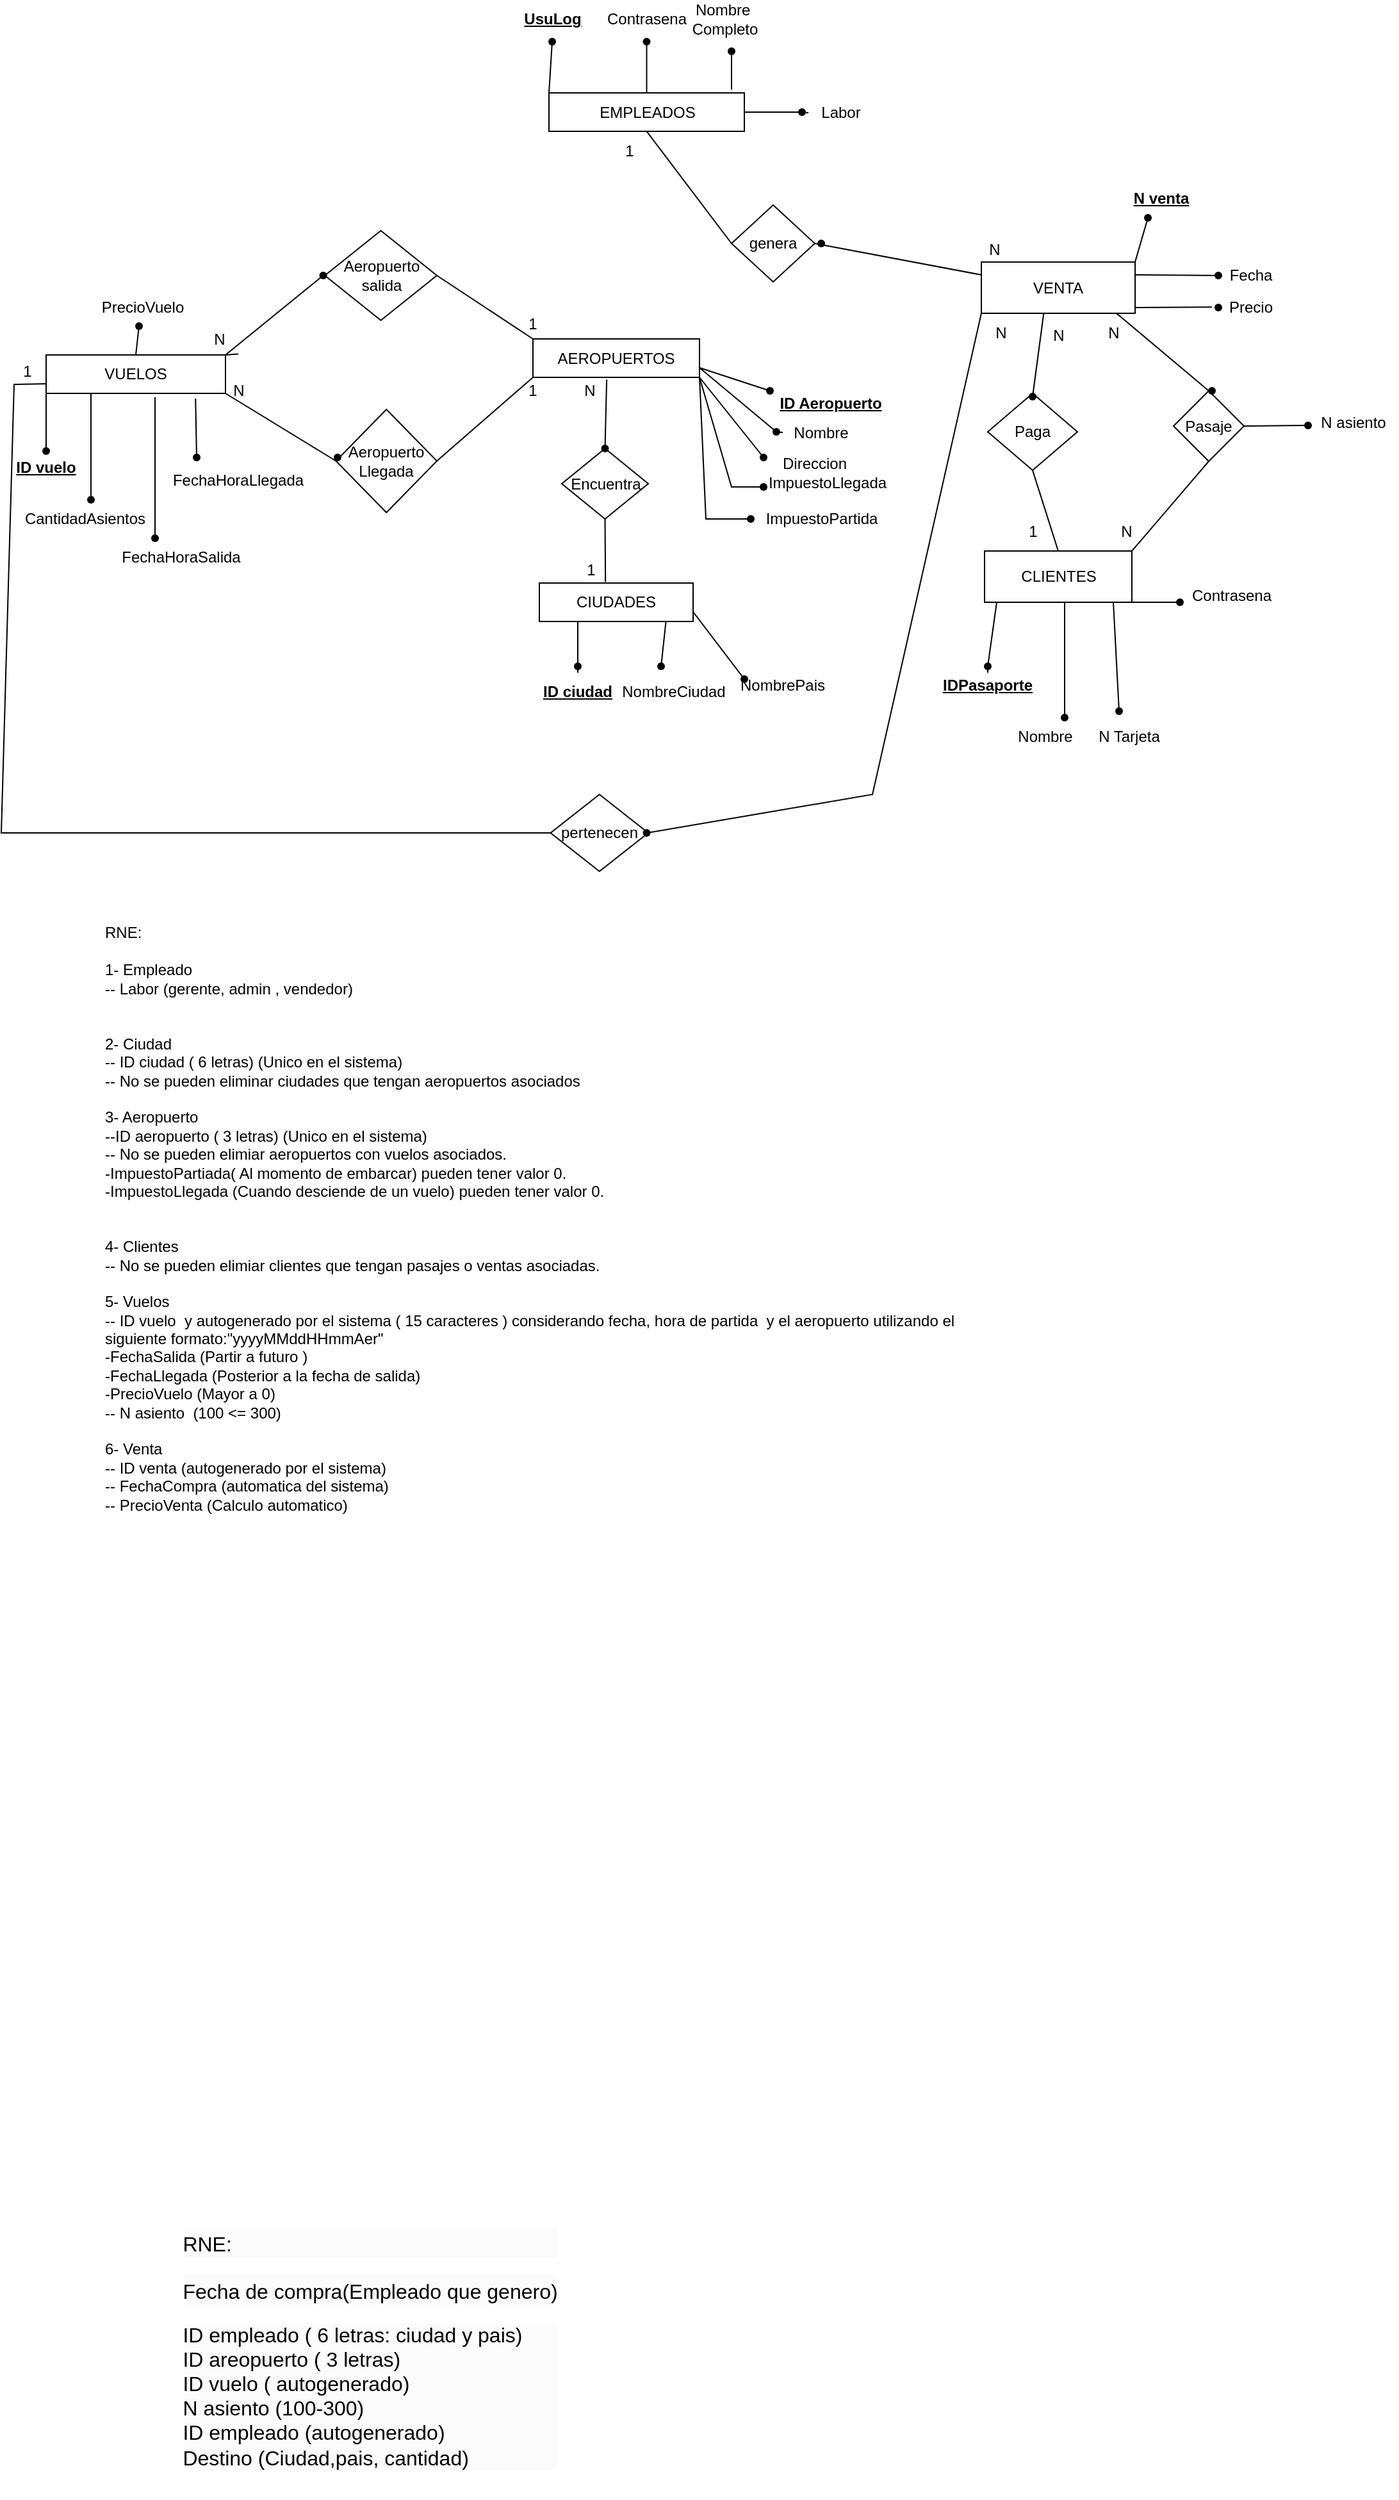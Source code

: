 <mxfile version="20.8.16" type="device" pages="4"><diagram id="IenHZbMJLJDke8yEfRRU" name="DER y RNE"><mxGraphModel dx="1276" dy="1706" grid="1" gridSize="10" guides="1" tooltips="1" connect="1" arrows="1" fold="1" page="1" pageScale="1" pageWidth="850" pageHeight="1100" math="0" shadow="0"><root><mxCell id="0"/><mxCell id="1" parent="0"/><mxCell id="ejYDTszya2XKyodzcYEa-5" value="&lt;font style=&quot;font-size: 11px;&quot;&gt;&lt;br&gt;&lt;/font&gt;&lt;h1 style=&quot;border-color: var(--border-color); color: rgb(0, 0, 0); font-family: Helvetica; font-style: normal; font-variant-ligatures: normal; font-variant-caps: normal; letter-spacing: normal; orphans: 2; text-align: left; text-indent: 0px; text-transform: none; widows: 2; word-spacing: 0px; -webkit-text-stroke-width: 0px; background-color: rgb(251, 251, 251); text-decoration-thickness: initial; text-decoration-style: initial; text-decoration-color: initial;&quot;&gt;&lt;font size=&quot;3&quot; style=&quot;border-color: var(--border-color); font-weight: normal;&quot;&gt;RNE:&lt;/font&gt;&lt;/h1&gt;&lt;h1 style=&quot;border-color: var(--border-color); color: rgb(0, 0, 0); font-family: Helvetica; font-style: normal; font-variant-ligatures: normal; font-variant-caps: normal; letter-spacing: normal; orphans: 2; text-align: left; text-indent: 0px; text-transform: none; widows: 2; word-spacing: 0px; -webkit-text-stroke-width: 0px; background-color: rgb(251, 251, 251); text-decoration-thickness: initial; text-decoration-style: initial; text-decoration-color: initial;&quot;&gt;&lt;font style=&quot;border-color: var(--border-color); font-weight: normal;&quot; size=&quot;3&quot;&gt;Fecha de compra(Empleado que genero)&lt;br style=&quot;border-color: var(--border-color);&quot;&gt;&lt;/font&gt;&lt;/h1&gt;&lt;div style=&quot;border-color: var(--border-color); color: rgb(0, 0, 0); font-family: Helvetica; font-style: normal; font-variant-ligatures: normal; font-variant-caps: normal; letter-spacing: normal; orphans: 2; text-align: left; text-indent: 0px; text-transform: none; widows: 2; word-spacing: 0px; -webkit-text-stroke-width: 0px; background-color: rgb(251, 251, 251); text-decoration-thickness: initial; text-decoration-style: initial; text-decoration-color: initial;&quot;&gt;&lt;font style=&quot;border-color: var(--border-color);&quot; size=&quot;3&quot;&gt;&lt;span style=&quot;border-color: var(--border-color);&quot;&gt;ID empleado ( 6 letras: ciudad y pais)&lt;br style=&quot;border-color: var(--border-color);&quot;&gt;ID areopuerto ( 3 letras)&lt;br style=&quot;border-color: var(--border-color);&quot;&gt;ID vuelo ( autogenerado)&lt;br style=&quot;border-color: var(--border-color);&quot;&gt;N asiento (100-300)&lt;br style=&quot;border-color: var(--border-color);&quot;&gt;ID empleado (autogenerado)&lt;/span&gt;&lt;/font&gt;&lt;/div&gt;&lt;div style=&quot;border-color: var(--border-color); color: rgb(0, 0, 0); font-family: Helvetica; font-style: normal; font-variant-ligatures: normal; font-variant-caps: normal; letter-spacing: normal; orphans: 2; text-align: left; text-indent: 0px; text-transform: none; widows: 2; word-spacing: 0px; -webkit-text-stroke-width: 0px; background-color: rgb(251, 251, 251); text-decoration-thickness: initial; text-decoration-style: initial; text-decoration-color: initial;&quot;&gt;&lt;font style=&quot;border-color: var(--border-color);&quot; size=&quot;3&quot;&gt;&lt;span style=&quot;border-color: var(--border-color);&quot;&gt;Destino (Ciudad,pais, cantidad)&lt;/span&gt;&lt;/font&gt;&lt;/div&gt;&lt;br&gt;" style="text;html=1;strokeColor=none;fillColor=none;align=center;verticalAlign=middle;whiteSpace=wrap;rounded=0;fontSize=10;" parent="1" vertex="1"><mxGeometry x="127.5" y="620" width="340" height="250" as="geometry"/></mxCell><mxCell id="-1nWaMcfDyL03mI68Q0A-1" value="EMPLEADOS" style="rounded=0;whiteSpace=wrap;html=1;" parent="1" vertex="1"><mxGeometry x="437.5" y="-1007.5" width="152.5" height="30" as="geometry"/></mxCell><mxCell id="-1nWaMcfDyL03mI68Q0A-2" value="VUELOS" style="rounded=0;whiteSpace=wrap;html=1;" parent="1" vertex="1"><mxGeometry x="45" y="-803" width="140" height="30" as="geometry"/></mxCell><mxCell id="-1nWaMcfDyL03mI68Q0A-3" value="AEROPUERTOS" style="rounded=0;whiteSpace=wrap;html=1;" parent="1" vertex="1"><mxGeometry x="425" y="-815.5" width="130" height="30" as="geometry"/></mxCell><mxCell id="-1nWaMcfDyL03mI68Q0A-5" value="CLIENTES" style="rounded=0;whiteSpace=wrap;html=1;" parent="1" vertex="1"><mxGeometry x="777.5" y="-650" width="115" height="40" as="geometry"/></mxCell><mxCell id="-1nWaMcfDyL03mI68Q0A-10" value="&lt;b&gt;&lt;u&gt;IDPasaporte&lt;/u&gt;&lt;/b&gt;" style="text;html=1;strokeColor=none;fillColor=none;align=center;verticalAlign=middle;whiteSpace=wrap;rounded=0;" parent="1" vertex="1"><mxGeometry x="740" y="-555" width="80" height="20" as="geometry"/></mxCell><mxCell id="-1nWaMcfDyL03mI68Q0A-12" value="Nombre" style="text;html=1;strokeColor=none;fillColor=none;align=center;verticalAlign=middle;whiteSpace=wrap;rounded=0;" parent="1" vertex="1"><mxGeometry x="795" y="-520" width="60" height="30" as="geometry"/></mxCell><mxCell id="-1nWaMcfDyL03mI68Q0A-13" value="N Tarjeta" style="text;html=1;align=center;verticalAlign=middle;resizable=0;points=[];autosize=1;strokeColor=none;fillColor=none;" parent="1" vertex="1"><mxGeometry x="855" y="-520" width="70" height="30" as="geometry"/></mxCell><mxCell id="-1nWaMcfDyL03mI68Q0A-14" value="Contrasena" style="text;html=1;align=center;verticalAlign=middle;resizable=0;points=[];autosize=1;strokeColor=none;fillColor=none;" parent="1" vertex="1"><mxGeometry x="925" y="-630" width="90" height="30" as="geometry"/></mxCell><mxCell id="-1nWaMcfDyL03mI68Q0A-16" value="" style="endArrow=none;html=1;rounded=0;entryX=0.5;entryY=0;entryDx=0;entryDy=0;startArrow=none;" parent="1" source="Cxz--zRZXU7OWvBlEhDy-35" target="-1nWaMcfDyL03mI68Q0A-10" edge="1"><mxGeometry width="50" height="50" relative="1" as="geometry"><mxPoint x="787" y="-610" as="sourcePoint"/><mxPoint x="790" y="-560" as="targetPoint"/><Array as="points"/></mxGeometry></mxCell><mxCell id="-1nWaMcfDyL03mI68Q0A-17" value="" style="endArrow=none;html=1;rounded=0;entryX=0.75;entryY=0;entryDx=0;entryDy=0;startArrow=none;" parent="1" source="Cxz--zRZXU7OWvBlEhDy-33" target="-1nWaMcfDyL03mI68Q0A-12" edge="1"><mxGeometry width="50" height="50" relative="1" as="geometry"><mxPoint x="840" y="-610" as="sourcePoint"/><mxPoint x="903" y="-540" as="targetPoint"/></mxGeometry></mxCell><mxCell id="-1nWaMcfDyL03mI68Q0A-18" value="" style="endArrow=none;html=1;rounded=0;entryX=0.375;entryY=0.66;entryDx=0;entryDy=0;entryPerimeter=0;" parent="1" target="Cxz--zRZXU7OWvBlEhDy-32" edge="1"><mxGeometry width="50" height="50" relative="1" as="geometry"><mxPoint x="878" y="-610" as="sourcePoint"/><mxPoint x="930" y="-520" as="targetPoint"/></mxGeometry></mxCell><mxCell id="-1nWaMcfDyL03mI68Q0A-19" value="" style="endArrow=none;html=1;rounded=0;entryX=1;entryY=1;entryDx=0;entryDy=0;" parent="1" target="-1nWaMcfDyL03mI68Q0A-5" edge="1"><mxGeometry width="50" height="50" relative="1" as="geometry"><mxPoint x="930" y="-610" as="sourcePoint"/><mxPoint x="1181.25" y="-315" as="targetPoint"/><Array as="points"><mxPoint x="930" y="-610"/></Array></mxGeometry></mxCell><mxCell id="-1nWaMcfDyL03mI68Q0A-22" value="&lt;div style=&quot;text-align: left;&quot;&gt;&lt;span style=&quot;background-color: initial;&quot;&gt;RNE:&lt;/span&gt;&lt;/div&gt;&lt;div style=&quot;text-align: left;&quot;&gt;&lt;br&gt;&lt;/div&gt;&lt;div style=&quot;text-align: left;&quot;&gt;&lt;span style=&quot;background-color: initial;&quot;&gt;1- Empleado&lt;/span&gt;&lt;/div&gt;&lt;div style=&quot;text-align: left;&quot;&gt;&lt;span style=&quot;background-color: initial;&quot;&gt;-- Labor (gerente, admin , vendedor)&lt;/span&gt;&lt;br&gt;&lt;/div&gt;&lt;div style=&quot;text-align: left;&quot;&gt;&lt;span style=&quot;background-color: initial;&quot;&gt;&lt;br&gt;&lt;/span&gt;&lt;/div&gt;&lt;div style=&quot;text-align: left;&quot;&gt;&lt;span style=&quot;background-color: initial;&quot;&gt;&lt;br&gt;&lt;/span&gt;&lt;/div&gt;&lt;div style=&quot;text-align: left;&quot;&gt;&lt;span style=&quot;background-color: initial;&quot;&gt;2- Ciudad&amp;nbsp;&lt;/span&gt;&lt;/div&gt;&lt;div style=&quot;text-align: left;&quot;&gt;&lt;span style=&quot;background-color: initial;&quot;&gt;-- ID ciudad ( 6 letras) (Unico en el sistema)&amp;nbsp;&lt;/span&gt;&lt;/div&gt;&lt;div style=&quot;text-align: left;&quot;&gt;&lt;span style=&quot;background-color: initial;&quot;&gt;-- No se pueden eliminar ciudades que tengan aeropuertos asociados&lt;br&gt;&lt;br&gt;3- Aeropuerto&lt;br&gt;--ID aeropuerto ( 3 letras) (Unico en el sistema)&lt;/span&gt;&lt;/div&gt;&lt;div style=&quot;text-align: left;&quot;&gt;&lt;span style=&quot;background-color: initial;&quot;&gt;-- No se pueden elimiar aeropuertos con vuelos asociados.&lt;br&gt;-ImpuestoPartiada( Al momento de embarcar) pueden tener valor 0.&lt;br&gt;-ImpuestoLlegada (Cuando desciende de un vuelo) pueden tener valor 0.&lt;/span&gt;&lt;/div&gt;&lt;div style=&quot;text-align: left;&quot;&gt;&lt;span style=&quot;background-color: initial;&quot;&gt;&lt;br&gt;&lt;br&gt;4- Clientes&lt;br&gt;-- No se pueden elimiar clientes que tengan pasajes o ventas asociadas.&lt;/span&gt;&lt;/div&gt;&lt;div style=&quot;text-align: left;&quot;&gt;&lt;span style=&quot;background-color: initial;&quot;&gt;&lt;br&gt;&lt;/span&gt;&lt;/div&gt;&lt;div style=&quot;text-align: left;&quot;&gt;&lt;span style=&quot;background-color: initial;&quot;&gt;5- Vuelos&amp;nbsp;&lt;/span&gt;&lt;/div&gt;&lt;div style=&quot;text-align: left;&quot;&gt;-- ID vuelo&amp;nbsp; y autogenerado por el sistema ( 15 caracteres ) considerando fecha, hora de partida&amp;nbsp; y el aeropuerto utilizando el siguiente&amp;nbsp;formato:&quot;yyyyMMddHHmmAer&quot;&lt;/div&gt;&lt;div style=&quot;text-align: left;&quot;&gt;-FechaSalida (Partir a futuro )&lt;/div&gt;&lt;div style=&quot;text-align: left;&quot;&gt;-FechaLlegada (Posterior a la fecha de salida)&lt;/div&gt;&lt;div style=&quot;text-align: left;&quot;&gt;-PrecioVuelo (Mayor a 0)&lt;/div&gt;&lt;div style=&quot;text-align: left;&quot;&gt;-- N asiento&amp;nbsp; (100 &amp;lt;= 300)&lt;/div&gt;&lt;div style=&quot;text-align: left;&quot;&gt;&lt;br&gt;&lt;/div&gt;&lt;div style=&quot;text-align: left;&quot;&gt;6- Venta&lt;br&gt;-- ID venta (autogenerado por el sistema)&lt;span style=&quot;&quot;&gt;&#9;&lt;/span&gt;&lt;/div&gt;&lt;div style=&quot;text-align: left;&quot;&gt;-- FechaCompra (automatica del sistema)&lt;br&gt;-- PrecioVenta (Calculo automatico)&lt;/div&gt;&lt;div style=&quot;text-align: left;&quot;&gt;&lt;br&gt;&lt;/div&gt;&lt;div style=&quot;text-align: left;&quot;&gt;&lt;span style=&quot;background-color: initial;&quot;&gt;&lt;br&gt;&lt;br&gt;&amp;nbsp;&amp;nbsp;&lt;/span&gt;&lt;/div&gt;" style="text;html=1;strokeColor=none;fillColor=none;align=center;verticalAlign=middle;whiteSpace=wrap;rounded=0;" parent="1" vertex="1"><mxGeometry x="90" y="-120" width="710" height="40" as="geometry"/></mxCell><mxCell id="-1nWaMcfDyL03mI68Q0A-23" value="Nombre&amp;nbsp;&lt;br&gt;Completo" style="text;html=1;strokeColor=none;fillColor=none;align=center;verticalAlign=middle;whiteSpace=wrap;rounded=0;" parent="1" vertex="1"><mxGeometry x="545" y="-1080" width="60" height="30" as="geometry"/></mxCell><mxCell id="-1nWaMcfDyL03mI68Q0A-24" value="Contrasena" style="text;html=1;strokeColor=none;fillColor=none;align=center;verticalAlign=middle;whiteSpace=wrap;rounded=0;" parent="1" vertex="1"><mxGeometry x="483.75" y="-1080" width="60" height="30" as="geometry"/></mxCell><mxCell id="-1nWaMcfDyL03mI68Q0A-25" value="" style="endArrow=none;html=1;rounded=0;startArrow=none;" parent="1" source="Cxz--zRZXU7OWvBlEhDy-1" edge="1"><mxGeometry width="50" height="50" relative="1" as="geometry"><mxPoint x="580" y="-1010" as="sourcePoint"/><mxPoint x="580" y="-1040" as="targetPoint"/></mxGeometry></mxCell><mxCell id="-1nWaMcfDyL03mI68Q0A-26" value="" style="endArrow=none;html=1;rounded=0;exitDx=0;exitDy=0;entryX=0.5;entryY=1;entryDx=0;entryDy=0;startArrow=none;" parent="1" source="Cxz--zRZXU7OWvBlEhDy-5" target="-1nWaMcfDyL03mI68Q0A-24" edge="1"><mxGeometry width="50" height="50" relative="1" as="geometry"><mxPoint x="527.5" y="-1010" as="sourcePoint"/><mxPoint x="577.5" y="-1060" as="targetPoint"/></mxGeometry></mxCell><mxCell id="-1nWaMcfDyL03mI68Q0A-27" value="CIUDADES" style="rounded=0;whiteSpace=wrap;html=1;" parent="1" vertex="1"><mxGeometry x="430" y="-625" width="120" height="30" as="geometry"/></mxCell><mxCell id="-1nWaMcfDyL03mI68Q0A-28" value="&lt;b&gt;&lt;u&gt;ID ciudad&lt;/u&gt;&lt;/b&gt;" style="text;html=1;strokeColor=none;fillColor=none;align=center;verticalAlign=middle;whiteSpace=wrap;rounded=0;" parent="1" vertex="1"><mxGeometry x="430" y="-555" width="60" height="30" as="geometry"/></mxCell><mxCell id="-1nWaMcfDyL03mI68Q0A-29" value="NombreCiudad" style="text;html=1;strokeColor=none;fillColor=none;align=center;verticalAlign=middle;whiteSpace=wrap;rounded=0;" parent="1" vertex="1"><mxGeometry x="510" y="-555" width="50" height="30" as="geometry"/></mxCell><mxCell id="-1nWaMcfDyL03mI68Q0A-31" value="" style="endArrow=none;html=1;rounded=0;exitX=0.5;exitY=0;exitDx=0;exitDy=0;entryX=0.25;entryY=1;entryDx=0;entryDy=0;" parent="1" source="-1nWaMcfDyL03mI68Q0A-28" target="-1nWaMcfDyL03mI68Q0A-27" edge="1"><mxGeometry width="50" height="50" relative="1" as="geometry"><mxPoint x="458.75" y="-580" as="sourcePoint"/><mxPoint x="320" y="-830" as="targetPoint"/></mxGeometry></mxCell><mxCell id="-1nWaMcfDyL03mI68Q0A-32" value="" style="endArrow=none;html=1;rounded=0;exitX=0.823;exitY=1.013;exitDx=0;exitDy=0;exitPerimeter=0;entryX=0.41;entryY=-0.19;entryDx=0;entryDy=0;entryPerimeter=0;" parent="1" source="-1nWaMcfDyL03mI68Q0A-27" target="Cxz--zRZXU7OWvBlEhDy-39" edge="1"><mxGeometry width="50" height="50" relative="1" as="geometry"><mxPoint x="523.4" y="-578.59" as="sourcePoint"/><mxPoint x="525" y="-630" as="targetPoint"/></mxGeometry></mxCell><mxCell id="-1nWaMcfDyL03mI68Q0A-34" value="&lt;b&gt;&lt;u&gt;ID Aeropuerto&lt;/u&gt;&lt;/b&gt;" style="text;html=1;strokeColor=none;fillColor=none;align=center;verticalAlign=middle;whiteSpace=wrap;rounded=0;" parent="1" vertex="1"><mxGeometry x="615" y="-775.5" width="85" height="20" as="geometry"/></mxCell><mxCell id="-1nWaMcfDyL03mI68Q0A-35" value="Nombre" style="text;html=1;strokeColor=none;fillColor=none;align=center;verticalAlign=middle;whiteSpace=wrap;rounded=0;" parent="1" vertex="1"><mxGeometry x="620" y="-755" width="60" height="25" as="geometry"/></mxCell><mxCell id="-1nWaMcfDyL03mI68Q0A-36" value="Direccion" style="text;html=1;strokeColor=none;fillColor=none;align=center;verticalAlign=middle;whiteSpace=wrap;rounded=0;" parent="1" vertex="1"><mxGeometry x="615" y="-733" width="60" height="30" as="geometry"/></mxCell><mxCell id="-1nWaMcfDyL03mI68Q0A-38" value="ImpuestoLlegada" style="text;html=1;strokeColor=none;fillColor=none;align=center;verticalAlign=middle;whiteSpace=wrap;rounded=0;" parent="1" vertex="1"><mxGeometry x="625" y="-718" width="60" height="30" as="geometry"/></mxCell><mxCell id="-1nWaMcfDyL03mI68Q0A-39" value="" style="endArrow=none;html=1;rounded=0;entryX=1;entryY=0.75;entryDx=0;entryDy=0;exitDx=0;exitDy=0;startArrow=none;" parent="1" source="Cxz--zRZXU7OWvBlEhDy-51" target="-1nWaMcfDyL03mI68Q0A-3" edge="1"><mxGeometry width="50" height="50" relative="1" as="geometry"><mxPoint x="275" y="-615.5" as="sourcePoint"/><mxPoint x="325" y="-665.5" as="targetPoint"/></mxGeometry></mxCell><mxCell id="-1nWaMcfDyL03mI68Q0A-40" value="" style="endArrow=none;html=1;rounded=0;exitDx=0;exitDy=0;entryX=0;entryY=0.5;entryDx=0;entryDy=0;startArrow=none;" parent="1" source="Cxz--zRZXU7OWvBlEhDy-49" target="-1nWaMcfDyL03mI68Q0A-35" edge="1"><mxGeometry width="50" height="50" relative="1" as="geometry"><mxPoint x="275" y="-615.5" as="sourcePoint"/><mxPoint x="325" y="-665.5" as="targetPoint"/></mxGeometry></mxCell><mxCell id="-1nWaMcfDyL03mI68Q0A-43" value="" style="endArrow=none;html=1;rounded=0;entryX=1;entryY=1;entryDx=0;entryDy=0;startArrow=none;" parent="1" source="Cxz--zRZXU7OWvBlEhDy-44" target="-1nWaMcfDyL03mI68Q0A-3" edge="1"><mxGeometry width="50" height="50" relative="1" as="geometry"><mxPoint x="590" y="-758" as="sourcePoint"/><mxPoint x="550" y="-780" as="targetPoint"/><Array as="points"><mxPoint x="580" y="-700"/></Array></mxGeometry></mxCell><mxCell id="-1nWaMcfDyL03mI68Q0A-44" value="&lt;b&gt;&lt;u&gt;ID vuelo&lt;/u&gt;&lt;/b&gt;" style="text;html=1;strokeColor=none;fillColor=none;align=center;verticalAlign=middle;whiteSpace=wrap;rounded=0;" parent="1" vertex="1"><mxGeometry x="15" y="-730" width="60" height="30" as="geometry"/></mxCell><mxCell id="-1nWaMcfDyL03mI68Q0A-47" value="FechaHoraLlegada" style="text;html=1;strokeColor=none;fillColor=none;align=center;verticalAlign=middle;whiteSpace=wrap;rounded=0;" parent="1" vertex="1"><mxGeometry x="165" y="-720" width="60" height="30" as="geometry"/></mxCell><mxCell id="-1nWaMcfDyL03mI68Q0A-54" value="Precio" style="text;html=1;resizable=0;autosize=1;align=center;verticalAlign=middle;points=[];fillColor=none;strokeColor=none;rounded=0;" parent="1" vertex="1"><mxGeometry x="955" y="-855.5" width="60" height="30" as="geometry"/></mxCell><mxCell id="-1nWaMcfDyL03mI68Q0A-57" style="edgeStyle=orthogonalEdgeStyle;rounded=0;orthogonalLoop=1;jettySize=auto;html=1;exitX=0.5;exitY=1;exitDx=0;exitDy=0;" parent="1" source="-1nWaMcfDyL03mI68Q0A-47" target="-1nWaMcfDyL03mI68Q0A-47" edge="1"><mxGeometry relative="1" as="geometry"/></mxCell><mxCell id="-1nWaMcfDyL03mI68Q0A-58" value="&lt;b&gt;&lt;u&gt;N venta&lt;/u&gt;&lt;/b&gt;" style="text;html=1;align=center;verticalAlign=middle;resizable=0;points=[];autosize=1;strokeColor=none;fillColor=none;" parent="1" vertex="1"><mxGeometry x="880" y="-940" width="70" height="30" as="geometry"/></mxCell><mxCell id="-1nWaMcfDyL03mI68Q0A-59" value="Fecha" style="text;html=1;align=center;verticalAlign=middle;resizable=0;points=[];autosize=1;strokeColor=none;fillColor=none;" parent="1" vertex="1"><mxGeometry x="955" y="-880" width="60" height="30" as="geometry"/></mxCell><mxCell id="JYVfkkiZa8w_PfmX4M6Z-1" style="edgeStyle=orthogonalEdgeStyle;rounded=0;orthogonalLoop=1;jettySize=auto;html=1;exitX=0.5;exitY=1;exitDx=0;exitDy=0;" parent="1" source="-1nWaMcfDyL03mI68Q0A-38" target="-1nWaMcfDyL03mI68Q0A-38" edge="1"><mxGeometry relative="1" as="geometry"/></mxCell><mxCell id="JYVfkkiZa8w_PfmX4M6Z-2" value="ImpuestoPartida" style="text;html=1;align=center;verticalAlign=middle;resizable=0;points=[];autosize=1;strokeColor=none;fillColor=none;" parent="1" vertex="1"><mxGeometry x="595" y="-690" width="110" height="30" as="geometry"/></mxCell><mxCell id="JYVfkkiZa8w_PfmX4M6Z-6" value="&lt;b&gt;&lt;u&gt;UsuLog&lt;/u&gt;&lt;/b&gt;" style="text;html=1;align=center;verticalAlign=middle;resizable=0;points=[];autosize=1;strokeColor=none;fillColor=none;" parent="1" vertex="1"><mxGeometry x="405" y="-1080" width="70" height="30" as="geometry"/></mxCell><mxCell id="DLPp0vZD7w9S-kwN1KBX-1" value="CantidadAsientos" style="text;html=1;align=center;verticalAlign=middle;resizable=0;points=[];autosize=1;strokeColor=none;fillColor=none;" parent="1" vertex="1"><mxGeometry x="15" y="-690" width="120" height="30" as="geometry"/></mxCell><mxCell id="DLPp0vZD7w9S-kwN1KBX-2" value="" style="endArrow=none;html=1;rounded=0;exitDx=0;exitDy=0;startArrow=none;" parent="1" source="Cxz--zRZXU7OWvBlEhDy-61" edge="1"><mxGeometry width="50" height="50" relative="1" as="geometry"><mxPoint x="180" y="-810" as="sourcePoint"/><mxPoint x="80" y="-690" as="targetPoint"/></mxGeometry></mxCell><mxCell id="n6O3Aw3lIpNsM0soxy0E-5" value="N" style="text;html=1;align=center;verticalAlign=middle;resizable=0;points=[];autosize=1;strokeColor=none;fillColor=none;" parent="1" vertex="1"><mxGeometry x="453.75" y="-790" width="30" height="30" as="geometry"/></mxCell><mxCell id="n6O3Aw3lIpNsM0soxy0E-12" value="" style="endArrow=none;html=1;rounded=0;exitX=0;exitY=1;exitDx=0;exitDy=0;" parent="1" source="-1nWaMcfDyL03mI68Q0A-2" edge="1"><mxGeometry width="50" height="50" relative="1" as="geometry"><mxPoint x="280" y="-740" as="sourcePoint"/><mxPoint x="45" y="-730" as="targetPoint"/><Array as="points"/></mxGeometry></mxCell><mxCell id="n6O3Aw3lIpNsM0soxy0E-15" value="Aeropuerto&lt;br&gt;salida" style="rhombus;whiteSpace=wrap;html=1;" parent="1" vertex="1"><mxGeometry x="262.5" y="-900" width="87.5" height="70" as="geometry"/></mxCell><mxCell id="n6O3Aw3lIpNsM0soxy0E-16" value="Aeropuerto&lt;br&gt;Llegada" style="rhombus;whiteSpace=wrap;html=1;" parent="1" vertex="1"><mxGeometry x="271.25" y="-760.5" width="78.75" height="80.5" as="geometry"/></mxCell><mxCell id="n6O3Aw3lIpNsM0soxy0E-17" value="" style="endArrow=none;html=1;rounded=0;exitDx=0;exitDy=0;entryX=0;entryY=0.5;entryDx=0;entryDy=0;startArrow=none;" parent="1" source="Cxz--zRZXU7OWvBlEhDy-84" target="n6O3Aw3lIpNsM0soxy0E-15" edge="1"><mxGeometry width="50" height="50" relative="1" as="geometry"><mxPoint x="280" y="-750" as="sourcePoint"/><mxPoint x="330" y="-800" as="targetPoint"/></mxGeometry></mxCell><mxCell id="n6O3Aw3lIpNsM0soxy0E-18" value="" style="endArrow=none;html=1;rounded=0;entryX=1;entryY=0.5;entryDx=0;entryDy=0;exitX=0;exitY=0;exitDx=0;exitDy=0;" parent="1" source="-1nWaMcfDyL03mI68Q0A-3" target="n6O3Aw3lIpNsM0soxy0E-15" edge="1"><mxGeometry width="50" height="50" relative="1" as="geometry"><mxPoint x="280" y="-750" as="sourcePoint"/><mxPoint x="330" y="-800" as="targetPoint"/></mxGeometry></mxCell><mxCell id="n6O3Aw3lIpNsM0soxy0E-19" value="" style="endArrow=none;html=1;rounded=0;exitX=1;exitY=1;exitDx=0;exitDy=0;entryX=0;entryY=0.5;entryDx=0;entryDy=0;" parent="1" source="-1nWaMcfDyL03mI68Q0A-2" target="n6O3Aw3lIpNsM0soxy0E-16" edge="1"><mxGeometry width="50" height="50" relative="1" as="geometry"><mxPoint x="280" y="-750" as="sourcePoint"/><mxPoint x="330" y="-800" as="targetPoint"/></mxGeometry></mxCell><mxCell id="n6O3Aw3lIpNsM0soxy0E-20" value="" style="endArrow=none;html=1;rounded=0;entryX=0;entryY=1;entryDx=0;entryDy=0;exitX=1;exitY=0.5;exitDx=0;exitDy=0;" parent="1" source="n6O3Aw3lIpNsM0soxy0E-16" target="-1nWaMcfDyL03mI68Q0A-3" edge="1"><mxGeometry width="50" height="50" relative="1" as="geometry"><mxPoint x="280" y="-750" as="sourcePoint"/><mxPoint x="330" y="-800" as="targetPoint"/></mxGeometry></mxCell><mxCell id="n6O3Aw3lIpNsM0soxy0E-21" value="1" style="text;html=1;strokeColor=none;fillColor=none;align=center;verticalAlign=middle;whiteSpace=wrap;rounded=0;" parent="1" vertex="1"><mxGeometry x="395" y="-842" width="60" height="30" as="geometry"/></mxCell><mxCell id="n6O3Aw3lIpNsM0soxy0E-24" value="1" style="text;html=1;strokeColor=none;fillColor=none;align=center;verticalAlign=middle;whiteSpace=wrap;rounded=0;" parent="1" vertex="1"><mxGeometry x="395" y="-790" width="60" height="30" as="geometry"/></mxCell><mxCell id="n6O3Aw3lIpNsM0soxy0E-26" value="N" style="text;html=1;align=center;verticalAlign=middle;resizable=0;points=[];autosize=1;strokeColor=none;fillColor=none;" parent="1" vertex="1"><mxGeometry x="180" y="-790.5" width="30" height="30" as="geometry"/></mxCell><mxCell id="n6O3Aw3lIpNsM0soxy0E-28" value="FechaHoraSalida" style="text;html=1;align=center;verticalAlign=middle;resizable=0;points=[];autosize=1;strokeColor=none;fillColor=none;" parent="1" vertex="1"><mxGeometry x="90" y="-660" width="120" height="30" as="geometry"/></mxCell><mxCell id="n6O3Aw3lIpNsM0soxy0E-44" value="" style="endArrow=none;html=1;rounded=0;exitDx=0;exitDy=0;startArrow=none;" parent="1" source="Cxz--zRZXU7OWvBlEhDy-20" target="-1nWaMcfDyL03mI68Q0A-58" edge="1"><mxGeometry width="50" height="50" relative="1" as="geometry"><mxPoint x="887.6" y="-794.407" as="sourcePoint"/><mxPoint x="670" y="-810" as="targetPoint"/></mxGeometry></mxCell><mxCell id="n6O3Aw3lIpNsM0soxy0E-45" value="" style="endArrow=none;html=1;rounded=0;" parent="1" target="-1nWaMcfDyL03mI68Q0A-54" edge="1"><mxGeometry width="50" height="50" relative="1" as="geometry"><mxPoint x="890" y="-840" as="sourcePoint"/><mxPoint x="670" y="-810" as="targetPoint"/></mxGeometry></mxCell><mxCell id="n6O3Aw3lIpNsM0soxy0E-46" value="" style="endArrow=none;html=1;rounded=0;exitX=1;exitY=0.25;exitDx=0;exitDy=0;" parent="1" source="n6O3Aw3lIpNsM0soxy0E-62" edge="1"><mxGeometry width="50" height="50" relative="1" as="geometry"><mxPoint x="875" y="-771.875" as="sourcePoint"/><mxPoint x="960" y="-865" as="targetPoint"/></mxGeometry></mxCell><mxCell id="n6O3Aw3lIpNsM0soxy0E-62" value="VENTA" style="rounded=0;whiteSpace=wrap;html=1;" parent="1" vertex="1"><mxGeometry x="775" y="-875.5" width="120" height="40" as="geometry"/></mxCell><mxCell id="n6O3Aw3lIpNsM0soxy0E-68" value="Pasaje" style="rhombus;whiteSpace=wrap;html=1;" parent="1" vertex="1"><mxGeometry x="925" y="-775" width="55" height="55" as="geometry"/></mxCell><mxCell id="n6O3Aw3lIpNsM0soxy0E-69" value="" style="endArrow=none;html=1;rounded=0;entryX=0.876;entryY=0.992;entryDx=0;entryDy=0;exitX=0.5;exitY=0;exitDx=0;exitDy=0;entryPerimeter=0;" parent="1" source="n6O3Aw3lIpNsM0soxy0E-68" target="n6O3Aw3lIpNsM0soxy0E-62" edge="1"><mxGeometry width="50" height="50" relative="1" as="geometry"><mxPoint x="470" y="-750" as="sourcePoint"/><mxPoint x="520" y="-800" as="targetPoint"/></mxGeometry></mxCell><mxCell id="9cosNEnVCdcJLP8u3XD6-2" value="" style="endArrow=none;html=1;rounded=0;exitDx=0;exitDy=0;startArrow=none;" parent="1" source="Cxz--zRZXU7OWvBlEhDy-10" edge="1"><mxGeometry width="50" height="50" relative="1" as="geometry"><mxPoint x="620" y="-860" as="sourcePoint"/><mxPoint x="640" y="-992" as="targetPoint"/></mxGeometry></mxCell><mxCell id="9cosNEnVCdcJLP8u3XD6-3" value="Labor" style="text;html=1;align=center;verticalAlign=middle;resizable=0;points=[];autosize=1;strokeColor=none;fillColor=none;" parent="1" vertex="1"><mxGeometry x="640" y="-1007.5" width="50" height="30" as="geometry"/></mxCell><mxCell id="9cosNEnVCdcJLP8u3XD6-16" value="" style="endArrow=none;html=1;rounded=0;startArrow=none;" parent="1" edge="1"><mxGeometry width="50" height="50" relative="1" as="geometry"><mxPoint x="835" y="-910" as="sourcePoint"/><mxPoint x="835" y="-910" as="targetPoint"/></mxGeometry></mxCell><mxCell id="Cxz--zRZXU7OWvBlEhDy-6" value="" style="endArrow=none;html=1;rounded=0;exitX=0.5;exitY=0;exitDx=0;exitDy=0;entryDx=0;entryDy=0;" parent="1" source="-1nWaMcfDyL03mI68Q0A-1" target="Cxz--zRZXU7OWvBlEhDy-5" edge="1"><mxGeometry width="50" height="50" relative="1" as="geometry"><mxPoint x="437.5" y="-1007.5" as="sourcePoint"/><mxPoint x="437.5" y="-1050" as="targetPoint"/></mxGeometry></mxCell><mxCell id="Cxz--zRZXU7OWvBlEhDy-5" value="" style="shape=waypoint;sketch=0;fillStyle=solid;size=6;pointerEvents=1;points=[];fillColor=none;resizable=0;rotatable=0;perimeter=centerPerimeter;snapToPoint=1;" parent="1" vertex="1"><mxGeometry x="503.75" y="-1057.5" width="20" height="20" as="geometry"/></mxCell><mxCell id="Cxz--zRZXU7OWvBlEhDy-7" value="" style="endArrow=none;html=1;rounded=0;" parent="1" target="Cxz--zRZXU7OWvBlEhDy-1" edge="1"><mxGeometry width="50" height="50" relative="1" as="geometry"><mxPoint x="580" y="-1010" as="sourcePoint"/><mxPoint x="580" y="-1040" as="targetPoint"/></mxGeometry></mxCell><mxCell id="Cxz--zRZXU7OWvBlEhDy-1" value="" style="shape=waypoint;sketch=0;fillStyle=solid;size=6;pointerEvents=1;points=[];fillColor=none;resizable=0;rotatable=0;perimeter=centerPerimeter;snapToPoint=1;" parent="1" vertex="1"><mxGeometry x="570" y="-1050" width="20" height="20" as="geometry"/></mxCell><mxCell id="Cxz--zRZXU7OWvBlEhDy-8" value="" style="shape=waypoint;sketch=0;fillStyle=solid;size=6;pointerEvents=1;points=[];fillColor=none;resizable=0;rotatable=0;perimeter=centerPerimeter;snapToPoint=1;" parent="1" vertex="1"><mxGeometry x="430" y="-1057.5" width="20" height="20" as="geometry"/></mxCell><mxCell id="Cxz--zRZXU7OWvBlEhDy-9" value="" style="endArrow=none;html=1;rounded=0;entryX=0.42;entryY=0.785;entryDx=0;entryDy=0;entryPerimeter=0;exitX=0;exitY=0;exitDx=0;exitDy=0;" parent="1" source="-1nWaMcfDyL03mI68Q0A-1" target="Cxz--zRZXU7OWvBlEhDy-8" edge="1"><mxGeometry width="50" height="50" relative="1" as="geometry"><mxPoint x="620" y="-760" as="sourcePoint"/><mxPoint x="670" y="-810" as="targetPoint"/></mxGeometry></mxCell><mxCell id="Cxz--zRZXU7OWvBlEhDy-11" value="" style="endArrow=none;html=1;rounded=0;exitDx=0;exitDy=0;startArrow=none;" parent="1" source="Cxz--zRZXU7OWvBlEhDy-10" edge="1"><mxGeometry width="50" height="50" relative="1" as="geometry"><mxPoint x="590" y="-992.5" as="sourcePoint"/><mxPoint x="635" y="-992" as="targetPoint"/></mxGeometry></mxCell><mxCell id="Cxz--zRZXU7OWvBlEhDy-12" value="" style="endArrow=none;html=1;rounded=0;exitX=1;exitY=0.5;exitDx=0;exitDy=0;" parent="1" source="-1nWaMcfDyL03mI68Q0A-1" target="Cxz--zRZXU7OWvBlEhDy-10" edge="1"><mxGeometry width="50" height="50" relative="1" as="geometry"><mxPoint x="590" y="-992.5" as="sourcePoint"/><mxPoint x="635" y="-992" as="targetPoint"/></mxGeometry></mxCell><mxCell id="Cxz--zRZXU7OWvBlEhDy-10" value="" style="shape=waypoint;sketch=0;fillStyle=solid;size=6;pointerEvents=1;points=[];fillColor=none;resizable=0;rotatable=0;perimeter=centerPerimeter;snapToPoint=1;" parent="1" vertex="1"><mxGeometry x="625" y="-1002.5" width="20" height="20" as="geometry"/></mxCell><mxCell id="Cxz--zRZXU7OWvBlEhDy-21" value="" style="endArrow=none;html=1;rounded=0;exitX=1;exitY=0;exitDx=0;exitDy=0;" parent="1" source="n6O3Aw3lIpNsM0soxy0E-62" target="Cxz--zRZXU7OWvBlEhDy-20" edge="1"><mxGeometry width="50" height="50" relative="1" as="geometry"><mxPoint x="895" y="-875.5" as="sourcePoint"/><mxPoint x="908.939" y="-910" as="targetPoint"/></mxGeometry></mxCell><mxCell id="Cxz--zRZXU7OWvBlEhDy-20" value="" style="shape=waypoint;sketch=0;fillStyle=solid;size=6;pointerEvents=1;points=[];fillColor=none;resizable=0;rotatable=0;perimeter=centerPerimeter;snapToPoint=1;" parent="1" vertex="1"><mxGeometry x="895" y="-920" width="20" height="20" as="geometry"/></mxCell><mxCell id="Cxz--zRZXU7OWvBlEhDy-22" value="" style="shape=waypoint;sketch=0;fillStyle=solid;size=6;pointerEvents=1;points=[];fillColor=none;resizable=0;rotatable=0;perimeter=centerPerimeter;snapToPoint=1;" parent="1" vertex="1"><mxGeometry x="950" y="-875" width="20" height="20" as="geometry"/></mxCell><mxCell id="Cxz--zRZXU7OWvBlEhDy-23" value="" style="shape=waypoint;sketch=0;fillStyle=solid;size=6;pointerEvents=1;points=[];fillColor=none;resizable=0;rotatable=0;perimeter=centerPerimeter;snapToPoint=1;" parent="1" vertex="1"><mxGeometry x="950" y="-850" width="20" height="20" as="geometry"/></mxCell><mxCell id="Cxz--zRZXU7OWvBlEhDy-31" value="" style="shape=waypoint;sketch=0;fillStyle=solid;size=6;pointerEvents=1;points=[];fillColor=none;resizable=0;rotatable=0;perimeter=centerPerimeter;snapToPoint=1;" parent="1" vertex="1"><mxGeometry x="920" y="-620" width="20" height="20" as="geometry"/></mxCell><mxCell id="Cxz--zRZXU7OWvBlEhDy-32" value="" style="shape=waypoint;sketch=0;fillStyle=solid;size=6;pointerEvents=1;points=[];fillColor=none;resizable=0;rotatable=0;perimeter=centerPerimeter;snapToPoint=1;" parent="1" vertex="1"><mxGeometry x="872.5" y="-535" width="20" height="20" as="geometry"/></mxCell><mxCell id="Cxz--zRZXU7OWvBlEhDy-34" value="" style="endArrow=none;html=1;rounded=0;entryDx=0;entryDy=0;" parent="1" target="Cxz--zRZXU7OWvBlEhDy-33" edge="1"><mxGeometry width="50" height="50" relative="1" as="geometry"><mxPoint x="840" y="-610" as="sourcePoint"/><mxPoint x="840" y="-520" as="targetPoint"/></mxGeometry></mxCell><mxCell id="Cxz--zRZXU7OWvBlEhDy-33" value="" style="shape=waypoint;sketch=0;fillStyle=solid;size=6;pointerEvents=1;points=[];fillColor=none;resizable=0;rotatable=0;perimeter=centerPerimeter;snapToPoint=1;" parent="1" vertex="1"><mxGeometry x="830" y="-530" width="20" height="20" as="geometry"/></mxCell><mxCell id="Cxz--zRZXU7OWvBlEhDy-36" value="" style="endArrow=none;html=1;rounded=0;entryX=0.42;entryY=-0.23;entryDx=0;entryDy=0;entryPerimeter=0;" parent="1" target="Cxz--zRZXU7OWvBlEhDy-35" edge="1"><mxGeometry width="50" height="50" relative="1" as="geometry"><mxPoint x="787" y="-610" as="sourcePoint"/><mxPoint x="780" y="-560" as="targetPoint"/><Array as="points"/></mxGeometry></mxCell><mxCell id="Cxz--zRZXU7OWvBlEhDy-35" value="" style="shape=waypoint;sketch=0;fillStyle=solid;size=6;pointerEvents=1;points=[];fillColor=none;resizable=0;rotatable=0;perimeter=centerPerimeter;snapToPoint=1;" parent="1" vertex="1"><mxGeometry x="770" y="-570" width="20" height="20" as="geometry"/></mxCell><mxCell id="Cxz--zRZXU7OWvBlEhDy-39" value="" style="shape=waypoint;sketch=0;fillStyle=solid;size=6;pointerEvents=1;points=[];fillColor=none;resizable=0;rotatable=0;perimeter=centerPerimeter;snapToPoint=1;" parent="1" vertex="1"><mxGeometry x="515" y="-570" width="20" height="20" as="geometry"/></mxCell><mxCell id="Cxz--zRZXU7OWvBlEhDy-42" value="" style="shape=waypoint;sketch=0;fillStyle=solid;size=6;pointerEvents=1;points=[];fillColor=none;resizable=0;rotatable=0;perimeter=centerPerimeter;snapToPoint=1;" parent="1" vertex="1"><mxGeometry x="450" y="-570" width="20" height="20" as="geometry"/></mxCell><mxCell id="Cxz--zRZXU7OWvBlEhDy-44" value="" style="shape=waypoint;sketch=0;fillStyle=solid;size=6;pointerEvents=1;points=[];fillColor=none;resizable=0;rotatable=0;perimeter=centerPerimeter;snapToPoint=1;" parent="1" vertex="1"><mxGeometry x="595" y="-710" width="20" height="20" as="geometry"/></mxCell><mxCell id="Cxz--zRZXU7OWvBlEhDy-48" value="" style="endArrow=none;html=1;rounded=0;exitX=1;exitY=1;exitDx=0;exitDy=0;entryDx=0;entryDy=0;" parent="1" source="-1nWaMcfDyL03mI68Q0A-3" target="Cxz--zRZXU7OWvBlEhDy-47" edge="1"><mxGeometry width="50" height="50" relative="1" as="geometry"><mxPoint x="555" y="-785.5" as="sourcePoint"/><mxPoint x="595" y="-780" as="targetPoint"/></mxGeometry></mxCell><mxCell id="Cxz--zRZXU7OWvBlEhDy-47" value="" style="shape=waypoint;sketch=0;fillStyle=solid;size=6;pointerEvents=1;points=[];fillColor=none;resizable=0;rotatable=0;perimeter=centerPerimeter;snapToPoint=1;" parent="1" vertex="1"><mxGeometry x="595" y="-733" width="20" height="20" as="geometry"/></mxCell><mxCell id="Cxz--zRZXU7OWvBlEhDy-50" value="" style="endArrow=none;html=1;rounded=0;exitX=1;exitY=0.75;exitDx=0;exitDy=0;entryDx=0;entryDy=0;" parent="1" source="-1nWaMcfDyL03mI68Q0A-3" target="Cxz--zRZXU7OWvBlEhDy-49" edge="1"><mxGeometry width="50" height="50" relative="1" as="geometry"><mxPoint x="555" y="-808" as="sourcePoint"/><mxPoint x="595" y="-807.5" as="targetPoint"/></mxGeometry></mxCell><mxCell id="Cxz--zRZXU7OWvBlEhDy-49" value="" style="shape=waypoint;sketch=0;fillStyle=solid;size=6;pointerEvents=1;points=[];fillColor=none;resizable=0;rotatable=0;perimeter=centerPerimeter;snapToPoint=1;" parent="1" vertex="1"><mxGeometry x="605" y="-753" width="20" height="20" as="geometry"/></mxCell><mxCell id="Cxz--zRZXU7OWvBlEhDy-51" value="" style="shape=waypoint;sketch=0;fillStyle=solid;size=6;pointerEvents=1;points=[];fillColor=none;resizable=0;rotatable=0;perimeter=centerPerimeter;snapToPoint=1;" parent="1" vertex="1"><mxGeometry x="600" y="-785" width="20" height="20" as="geometry"/></mxCell><mxCell id="Cxz--zRZXU7OWvBlEhDy-55" value="" style="shape=waypoint;sketch=0;fillStyle=solid;size=6;pointerEvents=1;points=[];fillColor=none;resizable=0;rotatable=0;perimeter=centerPerimeter;snapToPoint=1;" parent="1" vertex="1"><mxGeometry x="152.5" y="-733" width="20" height="20" as="geometry"/></mxCell><mxCell id="Cxz--zRZXU7OWvBlEhDy-56" value="" style="shape=waypoint;sketch=0;fillStyle=solid;size=6;pointerEvents=1;points=[];fillColor=none;resizable=0;rotatable=0;perimeter=centerPerimeter;snapToPoint=1;" parent="1" vertex="1"><mxGeometry x="120" y="-670" width="20" height="20" as="geometry"/></mxCell><mxCell id="Cxz--zRZXU7OWvBlEhDy-60" value="" style="shape=waypoint;sketch=0;fillStyle=solid;size=6;pointerEvents=1;points=[];fillColor=none;resizable=0;rotatable=0;perimeter=centerPerimeter;snapToPoint=1;" parent="1" vertex="1"><mxGeometry x="35" y="-738" width="20" height="20" as="geometry"/></mxCell><mxCell id="Cxz--zRZXU7OWvBlEhDy-62" value="" style="endArrow=none;html=1;rounded=0;exitX=0.25;exitY=1;exitDx=0;exitDy=0;" parent="1" source="-1nWaMcfDyL03mI68Q0A-2" target="Cxz--zRZXU7OWvBlEhDy-61" edge="1"><mxGeometry width="50" height="50" relative="1" as="geometry"><mxPoint x="80" y="-773" as="sourcePoint"/><mxPoint x="80" y="-690" as="targetPoint"/></mxGeometry></mxCell><mxCell id="Cxz--zRZXU7OWvBlEhDy-61" value="" style="shape=waypoint;sketch=0;fillStyle=solid;size=6;pointerEvents=1;points=[];fillColor=none;resizable=0;rotatable=0;perimeter=centerPerimeter;snapToPoint=1;" parent="1" vertex="1"><mxGeometry x="70" y="-700" width="20" height="20" as="geometry"/></mxCell><mxCell id="Cxz--zRZXU7OWvBlEhDy-63" value="" style="endArrow=none;html=1;rounded=0;entryX=0.833;entryY=1.133;entryDx=0;entryDy=0;entryPerimeter=0;" parent="1" source="Cxz--zRZXU7OWvBlEhDy-55" target="-1nWaMcfDyL03mI68Q0A-2" edge="1"><mxGeometry width="50" height="50" relative="1" as="geometry"><mxPoint x="500" y="-710" as="sourcePoint"/><mxPoint x="550" y="-760" as="targetPoint"/></mxGeometry></mxCell><mxCell id="Cxz--zRZXU7OWvBlEhDy-65" value="" style="endArrow=none;html=1;rounded=0;exitX=0.72;exitY=0.21;exitDx=0;exitDy=0;exitPerimeter=0;" parent="1" source="Cxz--zRZXU7OWvBlEhDy-56" edge="1"><mxGeometry width="50" height="50" relative="1" as="geometry"><mxPoint x="500" y="-710" as="sourcePoint"/><mxPoint x="130" y="-770" as="targetPoint"/></mxGeometry></mxCell><mxCell id="Cxz--zRZXU7OWvBlEhDy-68" value="Encuentra" style="rhombus;whiteSpace=wrap;html=1;" parent="1" vertex="1"><mxGeometry x="447.5" y="-730" width="67.5" height="55" as="geometry"/></mxCell><mxCell id="Cxz--zRZXU7OWvBlEhDy-69" value="" style="endArrow=none;html=1;rounded=0;exitX=0.5;exitY=1;exitDx=0;exitDy=0;entryX=0.43;entryY=-0.027;entryDx=0;entryDy=0;entryPerimeter=0;" parent="1" source="Cxz--zRZXU7OWvBlEhDy-68" target="-1nWaMcfDyL03mI68Q0A-27" edge="1"><mxGeometry width="50" height="50" relative="1" as="geometry"><mxPoint x="500" y="-710" as="sourcePoint"/><mxPoint x="550" y="-760" as="targetPoint"/></mxGeometry></mxCell><mxCell id="Cxz--zRZXU7OWvBlEhDy-70" value="" style="endArrow=none;html=1;rounded=0;entryX=-0.04;entryY=0.06;entryDx=0;entryDy=0;entryPerimeter=0;exitDx=0;exitDy=0;startArrow=none;" parent="1" source="_gtfk32ohQgvXuJ3k9qc-2" edge="1"><mxGeometry width="50" height="50" relative="1" as="geometry"><mxPoint x="500" y="-710" as="sourcePoint"/><mxPoint x="482.55" y="-783.7" as="targetPoint"/></mxGeometry></mxCell><mxCell id="Cxz--zRZXU7OWvBlEhDy-72" value="" style="endArrow=none;html=1;rounded=0;entryX=1;entryY=1;entryDx=0;entryDy=0;" parent="1" source="JYVfkkiZa8w_PfmX4M6Z-2" target="-1nWaMcfDyL03mI68Q0A-3" edge="1"><mxGeometry width="50" height="50" relative="1" as="geometry"><mxPoint x="500" y="-710" as="sourcePoint"/><mxPoint x="550" y="-760" as="targetPoint"/><Array as="points"><mxPoint x="560" y="-675"/></Array></mxGeometry></mxCell><mxCell id="Cxz--zRZXU7OWvBlEhDy-73" value="" style="shape=waypoint;sketch=0;fillStyle=solid;size=6;pointerEvents=1;points=[];fillColor=none;resizable=0;rotatable=0;perimeter=centerPerimeter;snapToPoint=1;" parent="1" vertex="1"><mxGeometry x="585" y="-685" width="20" height="20" as="geometry"/></mxCell><mxCell id="Cxz--zRZXU7OWvBlEhDy-74" value="N asiento" style="text;html=1;align=center;verticalAlign=middle;resizable=0;points=[];autosize=1;strokeColor=none;fillColor=none;" parent="1" vertex="1"><mxGeometry x="1030" y="-765" width="70" height="30" as="geometry"/></mxCell><mxCell id="Cxz--zRZXU7OWvBlEhDy-75" value="" style="endArrow=none;html=1;rounded=0;exitDx=0;exitDy=0;startArrow=none;" parent="1" source="Cxz--zRZXU7OWvBlEhDy-77" target="Cxz--zRZXU7OWvBlEhDy-74" edge="1"><mxGeometry width="50" height="50" relative="1" as="geometry"><mxPoint x="500" y="-810" as="sourcePoint"/><mxPoint x="550" y="-860" as="targetPoint"/></mxGeometry></mxCell><mxCell id="Cxz--zRZXU7OWvBlEhDy-81" value="" style="endArrow=none;html=1;rounded=0;entryX=0.5;entryY=1;entryDx=0;entryDy=0;exitX=1;exitY=0;exitDx=0;exitDy=0;" parent="1" source="-1nWaMcfDyL03mI68Q0A-5" target="n6O3Aw3lIpNsM0soxy0E-68" edge="1"><mxGeometry width="50" height="50" relative="1" as="geometry"><mxPoint x="835" y="-650" as="sourcePoint"/><mxPoint x="910" y="-680" as="targetPoint"/></mxGeometry></mxCell><mxCell id="Cxz--zRZXU7OWvBlEhDy-82" value="N" style="text;html=1;align=center;verticalAlign=middle;resizable=0;points=[];autosize=1;strokeColor=none;fillColor=none;" parent="1" vertex="1"><mxGeometry x="872.5" y="-680" width="30" height="30" as="geometry"/></mxCell><mxCell id="Cxz--zRZXU7OWvBlEhDy-83" value="" style="shape=waypoint;sketch=0;fillStyle=solid;size=6;pointerEvents=1;points=[];fillColor=none;resizable=0;rotatable=0;perimeter=centerPerimeter;snapToPoint=1;" parent="1" vertex="1"><mxGeometry x="945" y="-785" width="20" height="20" as="geometry"/></mxCell><mxCell id="Cxz--zRZXU7OWvBlEhDy-85" value="" style="endArrow=none;html=1;rounded=0;exitX=1;exitY=0;exitDx=0;exitDy=0;entryDx=0;entryDy=0;startArrow=none;" parent="1" source="-1nWaMcfDyL03mI68Q0A-2" target="Cxz--zRZXU7OWvBlEhDy-84" edge="1"><mxGeometry width="50" height="50" relative="1" as="geometry"><mxPoint x="225" y="-820" as="sourcePoint"/><mxPoint x="262.5" y="-865" as="targetPoint"/></mxGeometry></mxCell><mxCell id="Cxz--zRZXU7OWvBlEhDy-84" value="" style="shape=waypoint;sketch=0;fillStyle=solid;size=6;pointerEvents=1;points=[];fillColor=none;resizable=0;rotatable=0;perimeter=centerPerimeter;snapToPoint=1;" parent="1" vertex="1"><mxGeometry x="251.25" y="-875" width="20" height="20" as="geometry"/></mxCell><mxCell id="Cxz--zRZXU7OWvBlEhDy-86" value="" style="shape=waypoint;sketch=0;fillStyle=solid;size=6;pointerEvents=1;points=[];fillColor=none;resizable=0;rotatable=0;perimeter=centerPerimeter;snapToPoint=1;" parent="1" vertex="1"><mxGeometry x="262.5" y="-733" width="20" height="20" as="geometry"/></mxCell><mxCell id="Cxz--zRZXU7OWvBlEhDy-91" value="" style="endArrow=none;html=1;rounded=0;exitX=1;exitY=0;exitDx=0;exitDy=0;entryDx=0;entryDy=0;" parent="1" source="-1nWaMcfDyL03mI68Q0A-2" edge="1"><mxGeometry width="50" height="50" relative="1" as="geometry"><mxPoint x="185" y="-803" as="sourcePoint"/><mxPoint x="195" y="-803.8" as="targetPoint"/></mxGeometry></mxCell><mxCell id="Cxz--zRZXU7OWvBlEhDy-92" value="pertenecen" style="rhombus;whiteSpace=wrap;html=1;" parent="1" vertex="1"><mxGeometry x="438.75" y="-460" width="76.25" height="60" as="geometry"/></mxCell><mxCell id="Cxz--zRZXU7OWvBlEhDy-93" value="" style="endArrow=none;html=1;rounded=0;entryX=0;entryY=1;entryDx=0;entryDy=0;exitDx=0;exitDy=0;startArrow=none;" parent="1" source="N_lSnMj-jOu4PZNIhIj--5" target="n6O3Aw3lIpNsM0soxy0E-62" edge="1"><mxGeometry width="50" height="50" relative="1" as="geometry"><mxPoint x="680" y="-440" as="sourcePoint"/><mxPoint x="560" y="-640" as="targetPoint"/><Array as="points"><mxPoint x="690" y="-460"/></Array></mxGeometry></mxCell><mxCell id="Cxz--zRZXU7OWvBlEhDy-94" value="" style="endArrow=none;html=1;rounded=0;entryX=0;entryY=0.75;entryDx=0;entryDy=0;exitX=0;exitY=0.5;exitDx=0;exitDy=0;" parent="1" source="Cxz--zRZXU7OWvBlEhDy-92" target="-1nWaMcfDyL03mI68Q0A-2" edge="1"><mxGeometry width="50" height="50" relative="1" as="geometry"><mxPoint x="510" y="-690" as="sourcePoint"/><mxPoint x="560" y="-740" as="targetPoint"/><Array as="points"><mxPoint x="10" y="-430"/><mxPoint x="20" y="-780"/></Array></mxGeometry></mxCell><mxCell id="Cxz--zRZXU7OWvBlEhDy-95" value="genera" style="rhombus;whiteSpace=wrap;html=1;" parent="1" vertex="1"><mxGeometry x="580" y="-920" width="65" height="60" as="geometry"/></mxCell><mxCell id="Cxz--zRZXU7OWvBlEhDy-97" value="" style="endArrow=none;html=1;rounded=0;entryX=0.5;entryY=1;entryDx=0;entryDy=0;exitX=0;exitY=0.5;exitDx=0;exitDy=0;" parent="1" source="Cxz--zRZXU7OWvBlEhDy-95" target="-1nWaMcfDyL03mI68Q0A-1" edge="1"><mxGeometry width="50" height="50" relative="1" as="geometry"><mxPoint x="570" y="-900" as="sourcePoint"/><mxPoint x="560" y="-920" as="targetPoint"/></mxGeometry></mxCell><mxCell id="Cxz--zRZXU7OWvBlEhDy-98" value="" style="endArrow=none;html=1;rounded=0;entryX=0;entryY=0.25;entryDx=0;entryDy=0;exitX=1;exitY=0.5;exitDx=0;exitDy=0;" parent="1" source="Cxz--zRZXU7OWvBlEhDy-95" target="n6O3Aw3lIpNsM0soxy0E-62" edge="1"><mxGeometry width="50" height="50" relative="1" as="geometry"><mxPoint x="510" y="-870" as="sourcePoint"/><mxPoint x="560" y="-920" as="targetPoint"/></mxGeometry></mxCell><mxCell id="Cxz--zRZXU7OWvBlEhDy-100" value="&lt;blockquote style=&quot;margin: 0 0 0 40px; border: none; padding: 0px;&quot;&gt;N&lt;/blockquote&gt;" style="text;html=1;align=center;verticalAlign=middle;resizable=0;points=[];autosize=1;strokeColor=none;fillColor=none;" parent="1" vertex="1"><mxGeometry x="730" y="-900" width="70" height="30" as="geometry"/></mxCell><mxCell id="Cxz--zRZXU7OWvBlEhDy-101" value="1" style="text;html=1;align=center;verticalAlign=middle;resizable=0;points=[];autosize=1;strokeColor=none;fillColor=none;" parent="1" vertex="1"><mxGeometry x="485" y="-977.5" width="30" height="30" as="geometry"/></mxCell><mxCell id="Cxz--zRZXU7OWvBlEhDy-102" value="N" style="text;html=1;align=center;verticalAlign=middle;resizable=0;points=[];autosize=1;strokeColor=none;fillColor=none;" parent="1" vertex="1"><mxGeometry x="165" y="-830" width="30" height="30" as="geometry"/></mxCell><mxCell id="Cxz--zRZXU7OWvBlEhDy-104" value="PrecioVuelo" style="text;html=1;align=center;verticalAlign=middle;resizable=0;points=[];autosize=1;strokeColor=none;fillColor=none;" parent="1" vertex="1"><mxGeometry x="75" y="-855.5" width="90" height="30" as="geometry"/></mxCell><mxCell id="Cxz--zRZXU7OWvBlEhDy-105" value="" style="endArrow=none;html=1;rounded=0;entryX=0.471;entryY=1.028;entryDx=0;entryDy=0;entryPerimeter=0;exitDx=0;exitDy=0;startArrow=none;" parent="1" source="Cxz--zRZXU7OWvBlEhDy-106" target="Cxz--zRZXU7OWvBlEhDy-104" edge="1"><mxGeometry width="50" height="50" relative="1" as="geometry"><mxPoint x="510" y="-760" as="sourcePoint"/><mxPoint x="560" y="-810" as="targetPoint"/></mxGeometry></mxCell><mxCell id="Cxz--zRZXU7OWvBlEhDy-107" value="" style="endArrow=none;html=1;rounded=0;entryDx=0;entryDy=0;entryPerimeter=0;exitX=0.5;exitY=0;exitDx=0;exitDy=0;" parent="1" source="-1nWaMcfDyL03mI68Q0A-2" target="Cxz--zRZXU7OWvBlEhDy-106" edge="1"><mxGeometry width="50" height="50" relative="1" as="geometry"><mxPoint x="115" y="-803" as="sourcePoint"/><mxPoint x="117.39" y="-824.66" as="targetPoint"/></mxGeometry></mxCell><mxCell id="Cxz--zRZXU7OWvBlEhDy-106" value="" style="shape=waypoint;sketch=0;fillStyle=solid;size=6;pointerEvents=1;points=[];fillColor=none;resizable=0;rotatable=0;perimeter=centerPerimeter;snapToPoint=1;" parent="1" vertex="1"><mxGeometry x="107.5" y="-835.5" width="20" height="20" as="geometry"/></mxCell><mxCell id="IoiY1PWE0lC7DTGtAxCO-2" value="1" style="text;html=1;align=center;verticalAlign=middle;resizable=0;points=[];autosize=1;strokeColor=none;fillColor=none;" parent="1" vertex="1"><mxGeometry x="455" y="-650" width="30" height="30" as="geometry"/></mxCell><mxCell id="N_lSnMj-jOu4PZNIhIj--4" value="N" style="text;html=1;align=center;verticalAlign=middle;resizable=0;points=[];autosize=1;strokeColor=none;fillColor=none;" parent="1" vertex="1"><mxGeometry x="775" y="-835.5" width="30" height="30" as="geometry"/></mxCell><mxCell id="N_lSnMj-jOu4PZNIhIj--6" value="" style="endArrow=none;html=1;rounded=0;entryDx=0;entryDy=0;exitX=1;exitY=0.5;exitDx=0;exitDy=0;" parent="1" source="Cxz--zRZXU7OWvBlEhDy-92" target="N_lSnMj-jOu4PZNIhIj--5" edge="1"><mxGeometry width="50" height="50" relative="1" as="geometry"><mxPoint x="515" y="-430" as="sourcePoint"/><mxPoint x="775" y="-835.5" as="targetPoint"/><Array as="points"/></mxGeometry></mxCell><mxCell id="N_lSnMj-jOu4PZNIhIj--5" value="" style="shape=waypoint;sketch=0;fillStyle=solid;size=6;pointerEvents=1;points=[];fillColor=none;resizable=0;rotatable=0;perimeter=centerPerimeter;snapToPoint=1;" parent="1" vertex="1"><mxGeometry x="503.75" y="-440" width="20" height="20" as="geometry"/></mxCell><mxCell id="N_lSnMj-jOu4PZNIhIj--7" value="1" style="text;html=1;align=center;verticalAlign=middle;resizable=0;points=[];autosize=1;strokeColor=none;fillColor=none;" parent="1" vertex="1"><mxGeometry x="15" y="-805.5" width="30" height="30" as="geometry"/></mxCell><mxCell id="_gtfk32ohQgvXuJ3k9qc-1" value="" style="shape=waypoint;sketch=0;fillStyle=solid;size=6;pointerEvents=1;points=[];fillColor=none;resizable=0;rotatable=0;perimeter=centerPerimeter;snapToPoint=1;" parent="1" vertex="1"><mxGeometry x="640" y="-900" width="20" height="20" as="geometry"/></mxCell><mxCell id="_gtfk32ohQgvXuJ3k9qc-3" value="" style="endArrow=none;html=1;rounded=0;entryDx=0;entryDy=0;entryPerimeter=0;exitX=0.5;exitY=0;exitDx=0;exitDy=0;" parent="1" source="Cxz--zRZXU7OWvBlEhDy-68" target="_gtfk32ohQgvXuJ3k9qc-2" edge="1"><mxGeometry width="50" height="50" relative="1" as="geometry"><mxPoint x="481.25" y="-730" as="sourcePoint"/><mxPoint x="482.55" y="-783.7" as="targetPoint"/></mxGeometry></mxCell><mxCell id="_gtfk32ohQgvXuJ3k9qc-2" value="" style="shape=waypoint;sketch=0;fillStyle=solid;size=6;pointerEvents=1;points=[];fillColor=none;resizable=0;rotatable=0;perimeter=centerPerimeter;snapToPoint=1;" parent="1" vertex="1"><mxGeometry x="471.25" y="-740" width="20" height="20" as="geometry"/></mxCell><mxCell id="_gtfk32ohQgvXuJ3k9qc-4" value="" style="endArrow=none;html=1;rounded=0;exitX=1;exitY=0.5;exitDx=0;exitDy=0;" parent="1" source="n6O3Aw3lIpNsM0soxy0E-68" target="Cxz--zRZXU7OWvBlEhDy-77" edge="1"><mxGeometry width="50" height="50" relative="1" as="geometry"><mxPoint x="865" y="-743" as="sourcePoint"/><mxPoint x="1050" y="-748.886" as="targetPoint"/></mxGeometry></mxCell><mxCell id="Cxz--zRZXU7OWvBlEhDy-77" value="" style="shape=waypoint;sketch=0;fillStyle=solid;size=6;pointerEvents=1;points=[];fillColor=none;resizable=0;rotatable=0;perimeter=centerPerimeter;snapToPoint=1;" parent="1" vertex="1"><mxGeometry x="1020" y="-758" width="20" height="20" as="geometry"/></mxCell><mxCell id="_gtfk32ohQgvXuJ3k9qc-7" value="Paga" style="rhombus;whiteSpace=wrap;html=1;" parent="1" vertex="1"><mxGeometry x="780" y="-773" width="70" height="60" as="geometry"/></mxCell><mxCell id="_gtfk32ohQgvXuJ3k9qc-8" value="" style="endArrow=none;html=1;rounded=0;entryX=0.406;entryY=0.992;entryDx=0;entryDy=0;entryPerimeter=0;exitDx=0;exitDy=0;startArrow=none;" parent="1" source="_gtfk32ohQgvXuJ3k9qc-15" target="n6O3Aw3lIpNsM0soxy0E-62" edge="1"><mxGeometry width="50" height="50" relative="1" as="geometry"><mxPoint x="620" y="-740" as="sourcePoint"/><mxPoint x="670" y="-790" as="targetPoint"/></mxGeometry></mxCell><mxCell id="_gtfk32ohQgvXuJ3k9qc-9" value="" style="endArrow=none;html=1;rounded=0;entryX=0.5;entryY=1;entryDx=0;entryDy=0;exitX=0.5;exitY=0;exitDx=0;exitDy=0;" parent="1" source="-1nWaMcfDyL03mI68Q0A-5" target="_gtfk32ohQgvXuJ3k9qc-7" edge="1"><mxGeometry width="50" height="50" relative="1" as="geometry"><mxPoint x="620" y="-740" as="sourcePoint"/><mxPoint x="670" y="-790" as="targetPoint"/></mxGeometry></mxCell><mxCell id="_gtfk32ohQgvXuJ3k9qc-12" value="1" style="text;html=1;align=center;verticalAlign=middle;resizable=0;points=[];autosize=1;strokeColor=none;fillColor=none;" parent="1" vertex="1"><mxGeometry x="800" y="-680" width="30" height="30" as="geometry"/></mxCell><mxCell id="_gtfk32ohQgvXuJ3k9qc-16" value="" style="endArrow=none;html=1;rounded=0;entryDx=0;entryDy=0;entryPerimeter=0;exitX=0.5;exitY=0;exitDx=0;exitDy=0;" parent="1" source="_gtfk32ohQgvXuJ3k9qc-7" target="_gtfk32ohQgvXuJ3k9qc-15" edge="1"><mxGeometry width="50" height="50" relative="1" as="geometry"><mxPoint x="815" y="-773" as="sourcePoint"/><mxPoint x="823.72" y="-835.82" as="targetPoint"/></mxGeometry></mxCell><mxCell id="_gtfk32ohQgvXuJ3k9qc-15" value="" style="shape=waypoint;sketch=0;fillStyle=solid;size=6;pointerEvents=1;points=[];fillColor=none;resizable=0;rotatable=0;perimeter=centerPerimeter;snapToPoint=1;" parent="1" vertex="1"><mxGeometry x="805" y="-780.5" width="20" height="20" as="geometry"/></mxCell><mxCell id="FU-JOt9cmGKok6fVnlrf-2" value="N" style="text;html=1;align=center;verticalAlign=middle;resizable=0;points=[];autosize=1;strokeColor=none;fillColor=none;" parent="1" vertex="1"><mxGeometry x="820" y="-833" width="30" height="30" as="geometry"/></mxCell><mxCell id="FU-JOt9cmGKok6fVnlrf-3" value="N" style="text;html=1;align=center;verticalAlign=middle;resizable=0;points=[];autosize=1;strokeColor=none;fillColor=none;" parent="1" vertex="1"><mxGeometry x="862.5" y="-835.5" width="30" height="30" as="geometry"/></mxCell><mxCell id="QkQMl7u0qsE839ajKOc--1" value="NombrePais" style="text;html=1;strokeColor=none;fillColor=none;align=center;verticalAlign=middle;whiteSpace=wrap;rounded=0;" parent="1" vertex="1"><mxGeometry x="590" y="-560" width="60" height="30" as="geometry"/></mxCell><mxCell id="QkQMl7u0qsE839ajKOc--3" value="" style="endArrow=none;html=1;rounded=0;exitDx=0;exitDy=0;entryX=0;entryY=0.25;entryDx=0;entryDy=0;startArrow=none;" parent="1" source="QkQMl7u0qsE839ajKOc--4" target="QkQMl7u0qsE839ajKOc--1" edge="1"><mxGeometry width="50" height="50" relative="1" as="geometry"><mxPoint x="538.76" y="-584.61" as="sourcePoint"/><mxPoint x="535" y="-550" as="targetPoint"/></mxGeometry></mxCell><mxCell id="SbC4xOIuP1YwUydB46SE-1" value="" style="endArrow=none;html=1;rounded=0;exitX=1;exitY=0.75;exitDx=0;exitDy=0;entryDx=0;entryDy=0;" parent="1" source="-1nWaMcfDyL03mI68Q0A-27" target="QkQMl7u0qsE839ajKOc--4" edge="1"><mxGeometry width="50" height="50" relative="1" as="geometry"><mxPoint x="550" y="-602.5" as="sourcePoint"/><mxPoint x="590" y="-552.5" as="targetPoint"/></mxGeometry></mxCell><mxCell id="QkQMl7u0qsE839ajKOc--4" value="" style="shape=waypoint;sketch=0;fillStyle=solid;size=6;pointerEvents=1;points=[];fillColor=none;resizable=0;rotatable=0;perimeter=centerPerimeter;snapToPoint=1;" parent="1" vertex="1"><mxGeometry x="580" y="-560" width="20" height="20" as="geometry"/></mxCell><mxCell id="SbC4xOIuP1YwUydB46SE-5" value="" style="endArrow=none;html=1;rounded=0;entryDx=0;entryDy=0;exitX=-0.006;exitY=0.52;exitDx=0;exitDy=0;exitPerimeter=0;" parent="1" edge="1"><mxGeometry width="50" height="50" relative="1" as="geometry"><mxPoint x="1029.58" y="-727.4" as="sourcePoint"/><mxPoint x="1030" y="-728" as="targetPoint"/></mxGeometry></mxCell></root></mxGraphModel></diagram><diagram name="Pasaje a tablas" id="9shN-4ToUUF6mMBKmLsh"><mxGraphModel dx="2976" dy="1706" grid="1" gridSize="10" guides="1" tooltips="1" connect="1" arrows="1" fold="1" page="1" pageScale="1" pageWidth="850" pageHeight="1100" math="0" shadow="0"><root><mxCell id="0"/><mxCell id="1" parent="0"/><mxCell id="wkVhCVJe4iPKCCv272Mr-1" value="&lt;font style=&quot;font-size: 18px;&quot;&gt;PASAJE A TABLAS:&lt;br&gt;&lt;br&gt;Empleados ( &lt;u&gt;&lt;b&gt;UsuLog &lt;/b&gt;&lt;/u&gt;, Contrasena , NombreCompleto, labor)&lt;br&gt;&lt;br&gt;&lt;br&gt;Venta ( &lt;b&gt;&lt;u&gt;NVenta&lt;/u&gt;&lt;/b&gt;,&amp;nbsp; Fecha, Precio, UsuLog, IDPasaporte, IDVuelo)&lt;br&gt;&lt;br&gt;&lt;br&gt;Clientes (&lt;b&gt;&lt;u&gt;IDPasaporte&lt;/u&gt;&lt;/b&gt;, Nombre, NTarjeta, Contasena)&amp;nbsp;&amp;nbsp;&lt;br&gt;&lt;br&gt;&amp;nbsp;&lt;br&gt;Ciudades (&lt;u&gt; &lt;i&gt;&lt;b&gt;IDCiudad&lt;/b&gt;&lt;/i&gt;,&lt;/u&gt;NombreCiuad,NombrePais)&lt;br&gt;&lt;br&gt;&lt;br&gt;Aeropuerto (&lt;u&gt;&lt;b&gt;IDAeropuerto&lt;/b&gt;&lt;/u&gt;, Nombre, Direccion, ImpuestoLlegada, ImpuestoPardia, IDCiudad)&lt;br&gt;&lt;br&gt;&lt;br&gt;Vuelos (&lt;b&gt;&lt;u&gt;IDVuelo&lt;/u&gt;&lt;/b&gt;, CantidadAsientos, PrecioVuelo, FechaHoraSalida,FechaHoraLlegada, IDAeropuertoLlegada, IDAeropuertoSalida)&lt;br&gt;&lt;br&gt;&lt;br&gt;Pasajero ( &lt;u&gt;&lt;b&gt;NVenta&lt;/b&gt;&lt;/u&gt;, &lt;u&gt;&lt;b&gt;NPasaporte&lt;/b&gt;&lt;/u&gt;, NAsiento)&lt;br&gt;&lt;br&gt;&lt;br&gt;&lt;br&gt;&lt;br&gt;&lt;br&gt;&lt;br&gt;&lt;br&gt;&lt;br&gt;&lt;br&gt;&lt;br&gt;&lt;br&gt;&lt;br&gt;&lt;br&gt;&lt;br&gt;&lt;br&gt;&lt;br&gt;&lt;br&gt;&lt;br&gt;&lt;/font&gt;" style="text;html=1;align=left;verticalAlign=middle;resizable=0;points=[];autosize=1;strokeColor=none;fillColor=none;" parent="1" vertex="1"><mxGeometry x="-1650" y="-360" width="1070" height="860" as="geometry"/></mxCell></root></mxGraphModel></diagram><diagram id="Bgbvm9NWcXDgyG7oeWuq" name="ModeloConceptual"><mxGraphModel dx="1276" dy="606" grid="1" gridSize="10" guides="1" tooltips="1" connect="1" arrows="1" fold="1" page="1" pageScale="1" pageWidth="850" pageHeight="1100" math="0" shadow="0"><root><mxCell id="0"/><mxCell id="1" parent="0"/><mxCell id="_Vk5Wfxm34GcJmH3HqUk-1" value="Vuelo" style="swimlane;fontStyle=1;align=center;verticalAlign=top;childLayout=stackLayout;horizontal=1;startSize=26;horizontalStack=0;resizeParent=1;resizeParentMax=0;resizeLast=0;collapsible=1;marginBottom=0;whiteSpace=wrap;html=1;" parent="1" vertex="1"><mxGeometry x="60" y="130" width="180" height="154" as="geometry"/></mxCell><mxCell id="_Vk5Wfxm34GcJmH3HqUk-2" value="-IDvuelo: string&lt;br&gt;-FechaHoraSalida: Datetime&lt;br&gt;-FechaHoraLlegada: Datetime&lt;br&gt;-CantidadAsientos: byte&lt;br&gt;-PrecioVuelo: Money" style="text;strokeColor=none;fillColor=none;align=left;verticalAlign=top;spacingLeft=4;spacingRight=4;overflow=hidden;rotatable=0;points=[[0,0.5],[1,0.5]];portConstraint=eastwest;whiteSpace=wrap;html=1;" parent="_Vk5Wfxm34GcJmH3HqUk-1" vertex="1"><mxGeometry y="26" width="180" height="94" as="geometry"/></mxCell><mxCell id="_Vk5Wfxm34GcJmH3HqUk-3" value="" style="line;strokeWidth=1;fillColor=none;align=left;verticalAlign=middle;spacingTop=-1;spacingLeft=3;spacingRight=3;rotatable=0;labelPosition=right;points=[];portConstraint=eastwest;strokeColor=inherit;" parent="_Vk5Wfxm34GcJmH3HqUk-1" vertex="1"><mxGeometry y="120" width="180" height="8" as="geometry"/></mxCell><mxCell id="_Vk5Wfxm34GcJmH3HqUk-4" value="." style="text;strokeColor=none;fillColor=none;align=left;verticalAlign=top;spacingLeft=4;spacingRight=4;overflow=hidden;rotatable=0;points=[[0,0.5],[1,0.5]];portConstraint=eastwest;whiteSpace=wrap;html=1;" parent="_Vk5Wfxm34GcJmH3HqUk-1" vertex="1"><mxGeometry y="128" width="180" height="26" as="geometry"/></mxCell><mxCell id="_Vk5Wfxm34GcJmH3HqUk-5" value="EMPLEADO" style="swimlane;fontStyle=1;align=center;verticalAlign=top;childLayout=stackLayout;horizontal=1;startSize=26;horizontalStack=0;resizeParent=1;resizeParentMax=0;resizeLast=0;collapsible=1;marginBottom=0;whiteSpace=wrap;html=1;" parent="1" vertex="1"><mxGeometry x="460" y="400" width="170" height="134" as="geometry"/></mxCell><mxCell id="_Vk5Wfxm34GcJmH3HqUk-6" value="-UsuLog:string&lt;br&gt;-Contrasena: String&lt;br&gt;-NombreCompleto: String&lt;br&gt;- Labor : String" style="text;strokeColor=none;fillColor=none;align=left;verticalAlign=top;spacingLeft=4;spacingRight=4;overflow=hidden;rotatable=0;points=[[0,0.5],[1,0.5]];portConstraint=eastwest;whiteSpace=wrap;html=1;" parent="_Vk5Wfxm34GcJmH3HqUk-5" vertex="1"><mxGeometry y="26" width="170" height="74" as="geometry"/></mxCell><mxCell id="_Vk5Wfxm34GcJmH3HqUk-7" value="" style="line;strokeWidth=1;fillColor=none;align=left;verticalAlign=middle;spacingTop=-1;spacingLeft=3;spacingRight=3;rotatable=0;labelPosition=right;points=[];portConstraint=eastwest;strokeColor=inherit;" parent="_Vk5Wfxm34GcJmH3HqUk-5" vertex="1"><mxGeometry y="100" width="170" height="8" as="geometry"/></mxCell><mxCell id="_Vk5Wfxm34GcJmH3HqUk-8" value="." style="text;strokeColor=none;fillColor=none;align=left;verticalAlign=top;spacingLeft=4;spacingRight=4;overflow=hidden;rotatable=0;points=[[0,0.5],[1,0.5]];portConstraint=eastwest;whiteSpace=wrap;html=1;" parent="_Vk5Wfxm34GcJmH3HqUk-5" vertex="1"><mxGeometry y="108" width="170" height="26" as="geometry"/></mxCell><mxCell id="_Vk5Wfxm34GcJmH3HqUk-9" value="AEROPUERTO" style="swimlane;fontStyle=1;align=center;verticalAlign=top;childLayout=stackLayout;horizontal=1;startSize=26;horizontalStack=0;resizeParent=1;resizeParentMax=0;resizeLast=0;collapsible=1;marginBottom=0;whiteSpace=wrap;html=1;" parent="1" vertex="1"><mxGeometry x="470" y="130" width="160" height="144" as="geometry"/></mxCell><mxCell id="_Vk5Wfxm34GcJmH3HqUk-10" value="-IDaeropuerto:string&lt;br&gt;-Nombre:String&lt;span style=&quot;white-space: pre;&quot;&gt;&#9;&lt;/span&gt;&lt;br&gt;-Direccion: String&lt;br&gt;- ImpuestoLlegada :int&lt;br&gt;-ImpuestoPartida: int" style="text;strokeColor=none;fillColor=none;align=left;verticalAlign=top;spacingLeft=4;spacingRight=4;overflow=hidden;rotatable=0;points=[[0,0.5],[1,0.5]];portConstraint=eastwest;whiteSpace=wrap;html=1;" parent="_Vk5Wfxm34GcJmH3HqUk-9" vertex="1"><mxGeometry y="26" width="160" height="84" as="geometry"/></mxCell><mxCell id="_Vk5Wfxm34GcJmH3HqUk-11" value="" style="line;strokeWidth=1;fillColor=none;align=left;verticalAlign=middle;spacingTop=-1;spacingLeft=3;spacingRight=3;rotatable=0;labelPosition=right;points=[];portConstraint=eastwest;strokeColor=inherit;" parent="_Vk5Wfxm34GcJmH3HqUk-9" vertex="1"><mxGeometry y="110" width="160" height="8" as="geometry"/></mxCell><mxCell id="_Vk5Wfxm34GcJmH3HqUk-12" value="." style="text;strokeColor=none;fillColor=none;align=left;verticalAlign=top;spacingLeft=4;spacingRight=4;overflow=hidden;rotatable=0;points=[[0,0.5],[1,0.5]];portConstraint=eastwest;whiteSpace=wrap;html=1;" parent="_Vk5Wfxm34GcJmH3HqUk-9" vertex="1"><mxGeometry y="118" width="160" height="26" as="geometry"/></mxCell><mxCell id="_Vk5Wfxm34GcJmH3HqUk-13" value="VENTA" style="swimlane;fontStyle=1;align=center;verticalAlign=top;childLayout=stackLayout;horizontal=1;startSize=26;horizontalStack=0;resizeParent=1;resizeParentMax=0;resizeLast=0;collapsible=1;marginBottom=0;whiteSpace=wrap;html=1;" parent="1" vertex="1"><mxGeometry x="60" y="410" width="180" height="124" as="geometry"/></mxCell><mxCell id="_Vk5Wfxm34GcJmH3HqUk-14" value="-IDventa: int&lt;br&gt;-Fecha: Datetime&lt;br&gt;-Precio: Money" style="text;strokeColor=none;fillColor=none;align=left;verticalAlign=top;spacingLeft=4;spacingRight=4;overflow=hidden;rotatable=0;points=[[0,0.5],[1,0.5]];portConstraint=eastwest;whiteSpace=wrap;html=1;" parent="_Vk5Wfxm34GcJmH3HqUk-13" vertex="1"><mxGeometry y="26" width="180" height="64" as="geometry"/></mxCell><mxCell id="_Vk5Wfxm34GcJmH3HqUk-15" value="" style="line;strokeWidth=1;fillColor=none;align=left;verticalAlign=middle;spacingTop=-1;spacingLeft=3;spacingRight=3;rotatable=0;labelPosition=right;points=[];portConstraint=eastwest;strokeColor=inherit;" parent="_Vk5Wfxm34GcJmH3HqUk-13" vertex="1"><mxGeometry y="90" width="180" height="8" as="geometry"/></mxCell><mxCell id="_Vk5Wfxm34GcJmH3HqUk-16" value="." style="text;strokeColor=none;fillColor=none;align=left;verticalAlign=top;spacingLeft=4;spacingRight=4;overflow=hidden;rotatable=0;points=[[0,0.5],[1,0.5]];portConstraint=eastwest;whiteSpace=wrap;html=1;" parent="_Vk5Wfxm34GcJmH3HqUk-13" vertex="1"><mxGeometry y="98" width="180" height="26" as="geometry"/></mxCell><mxCell id="_Vk5Wfxm34GcJmH3HqUk-17" value="CIUDADES" style="swimlane;fontStyle=1;align=center;verticalAlign=top;childLayout=stackLayout;horizontal=1;startSize=26;horizontalStack=0;resizeParent=1;resizeParentMax=0;resizeLast=0;collapsible=1;marginBottom=0;whiteSpace=wrap;html=1;" parent="1" vertex="1"><mxGeometry x="730" y="190" width="160" height="104" as="geometry"/></mxCell><mxCell id="_Vk5Wfxm34GcJmH3HqUk-18" value="-IDciudad:string&lt;br&gt;-NombreCiudad: string&lt;br&gt;-NombrePais: string" style="text;strokeColor=none;fillColor=none;align=left;verticalAlign=top;spacingLeft=4;spacingRight=4;overflow=hidden;rotatable=0;points=[[0,0.5],[1,0.5]];portConstraint=eastwest;whiteSpace=wrap;html=1;" parent="_Vk5Wfxm34GcJmH3HqUk-17" vertex="1"><mxGeometry y="26" width="160" height="44" as="geometry"/></mxCell><mxCell id="_Vk5Wfxm34GcJmH3HqUk-19" value="" style="line;strokeWidth=1;fillColor=none;align=left;verticalAlign=middle;spacingTop=-1;spacingLeft=3;spacingRight=3;rotatable=0;labelPosition=right;points=[];portConstraint=eastwest;strokeColor=inherit;" parent="_Vk5Wfxm34GcJmH3HqUk-17" vertex="1"><mxGeometry y="70" width="160" height="8" as="geometry"/></mxCell><mxCell id="_Vk5Wfxm34GcJmH3HqUk-20" value="." style="text;strokeColor=none;fillColor=none;align=left;verticalAlign=top;spacingLeft=4;spacingRight=4;overflow=hidden;rotatable=0;points=[[0,0.5],[1,0.5]];portConstraint=eastwest;whiteSpace=wrap;html=1;" parent="_Vk5Wfxm34GcJmH3HqUk-17" vertex="1"><mxGeometry y="78" width="160" height="26" as="geometry"/></mxCell><mxCell id="ke7UlpWZ3j7Yyzc1n474-1" value="CLIENTE" style="swimlane;fontStyle=1;align=center;verticalAlign=top;childLayout=stackLayout;horizontal=1;startSize=26;horizontalStack=0;resizeParent=1;resizeParentMax=0;resizeLast=0;collapsible=1;marginBottom=0;whiteSpace=wrap;html=1;" parent="1" vertex="1"><mxGeometry x="60" y="680" width="180" height="144" as="geometry"/></mxCell><mxCell id="ke7UlpWZ3j7Yyzc1n474-2" value="-IDpasaporte: string&lt;br&gt;-Nombre: String.&lt;br&gt;-Contrasena: String&lt;br&gt;-Ntarjeta:Int" style="text;strokeColor=none;fillColor=none;align=left;verticalAlign=top;spacingLeft=4;spacingRight=4;overflow=hidden;rotatable=0;points=[[0,0.5],[1,0.5]];portConstraint=eastwest;whiteSpace=wrap;html=1;" parent="ke7UlpWZ3j7Yyzc1n474-1" vertex="1"><mxGeometry y="26" width="180" height="84" as="geometry"/></mxCell><mxCell id="ke7UlpWZ3j7Yyzc1n474-3" value="" style="line;strokeWidth=1;fillColor=none;align=left;verticalAlign=middle;spacingTop=-1;spacingLeft=3;spacingRight=3;rotatable=0;labelPosition=right;points=[];portConstraint=eastwest;strokeColor=inherit;" parent="ke7UlpWZ3j7Yyzc1n474-1" vertex="1"><mxGeometry y="110" width="180" height="8" as="geometry"/></mxCell><mxCell id="ke7UlpWZ3j7Yyzc1n474-4" value="." style="text;strokeColor=none;fillColor=none;align=left;verticalAlign=top;spacingLeft=4;spacingRight=4;overflow=hidden;rotatable=0;points=[[0,0.5],[1,0.5]];portConstraint=eastwest;whiteSpace=wrap;html=1;" parent="ke7UlpWZ3j7Yyzc1n474-1" vertex="1"><mxGeometry y="118" width="180" height="26" as="geometry"/></mxCell><mxCell id="DBXkS5iLBpqahCnEs9P7-2" value="" style="endArrow=none;html=1;rounded=0;exitX=0.5;exitY=0;exitDx=0;exitDy=0;" parent="1" source="_Vk5Wfxm34GcJmH3HqUk-1" edge="1"><mxGeometry width="50" height="50" relative="1" as="geometry"><mxPoint x="380" y="340" as="sourcePoint"/><mxPoint x="560" y="130" as="targetPoint"/><Array as="points"><mxPoint x="150" y="80"/><mxPoint x="560" y="80"/></Array></mxGeometry></mxCell><mxCell id="DjVeGF3yLDcCcOZkAIVr-1" value="" style="endArrow=none;html=1;rounded=0;entryX=1.005;entryY=0.048;entryDx=0;entryDy=0;entryPerimeter=0;exitX=0.5;exitY=0;exitDx=0;exitDy=0;" parent="1" source="_Vk5Wfxm34GcJmH3HqUk-17" target="_Vk5Wfxm34GcJmH3HqUk-10" edge="1"><mxGeometry width="50" height="50" relative="1" as="geometry"><mxPoint x="380" y="340" as="sourcePoint"/><mxPoint x="430" y="290" as="targetPoint"/><Array as="points"><mxPoint x="810" y="160"/></Array></mxGeometry></mxCell><mxCell id="57fltlGS88y_krnWIQe8-2" value="" style="endArrow=none;html=1;rounded=0;exitX=0.5;exitY=0;exitDx=0;exitDy=0;entryX=0.588;entryY=0;entryDx=0;entryDy=0;entryPerimeter=0;" parent="1" source="_Vk5Wfxm34GcJmH3HqUk-13" target="_Vk5Wfxm34GcJmH3HqUk-5" edge="1"><mxGeometry width="50" height="50" relative="1" as="geometry"><mxPoint x="380" y="340" as="sourcePoint"/><mxPoint x="430" y="290" as="targetPoint"/><Array as="points"><mxPoint x="150" y="360"/><mxPoint x="560" y="360"/></Array></mxGeometry></mxCell><mxCell id="g5rvAAescn933FuhFHmm-1" value="" style="endArrow=none;html=1;rounded=0;entryX=0;entryY=0.5;entryDx=0;entryDy=0;exitX=0;exitY=0.5;exitDx=0;exitDy=0;" parent="1" source="_Vk5Wfxm34GcJmH3HqUk-14" target="_Vk5Wfxm34GcJmH3HqUk-2" edge="1"><mxGeometry width="50" height="50" relative="1" as="geometry"><mxPoint x="380" y="340" as="sourcePoint"/><mxPoint x="430" y="290" as="targetPoint"/><Array as="points"><mxPoint x="40" y="468"/><mxPoint x="40" y="203"/></Array></mxGeometry></mxCell><mxCell id="Gmr8GJSIt2vYLJu7FEgf-6" value="Pasajero" style="swimlane;fontStyle=1;align=center;verticalAlign=top;childLayout=stackLayout;horizontal=1;startSize=26;horizontalStack=0;resizeParent=1;resizeParentMax=0;resizeLast=0;collapsible=1;marginBottom=0;whiteSpace=wrap;html=1;" parent="1" vertex="1"><mxGeometry x="190" y="560" width="160" height="84" as="geometry"/></mxCell><mxCell id="Gmr8GJSIt2vYLJu7FEgf-7" value="-Nasiento:int" style="text;strokeColor=none;fillColor=none;align=left;verticalAlign=top;spacingLeft=4;spacingRight=4;overflow=hidden;rotatable=0;points=[[0,0.5],[1,0.5]];portConstraint=eastwest;whiteSpace=wrap;html=1;" parent="Gmr8GJSIt2vYLJu7FEgf-6" vertex="1"><mxGeometry y="26" width="160" height="24" as="geometry"/></mxCell><mxCell id="Gmr8GJSIt2vYLJu7FEgf-8" value="" style="line;strokeWidth=1;fillColor=none;align=left;verticalAlign=middle;spacingTop=-1;spacingLeft=3;spacingRight=3;rotatable=0;labelPosition=right;points=[];portConstraint=eastwest;strokeColor=inherit;" parent="Gmr8GJSIt2vYLJu7FEgf-6" vertex="1"><mxGeometry y="50" width="160" height="8" as="geometry"/></mxCell><mxCell id="Gmr8GJSIt2vYLJu7FEgf-9" value="." style="text;strokeColor=none;fillColor=none;align=left;verticalAlign=top;spacingLeft=4;spacingRight=4;overflow=hidden;rotatable=0;points=[[0,0.5],[1,0.5]];portConstraint=eastwest;whiteSpace=wrap;html=1;" parent="Gmr8GJSIt2vYLJu7FEgf-6" vertex="1"><mxGeometry y="58" width="160" height="26" as="geometry"/></mxCell><mxCell id="8BNL2K-AqDmxXJGBqa4H-1" value="" style="endArrow=none;html=1;rounded=0;entryX=0.491;entryY=0.985;entryDx=0;entryDy=0;entryPerimeter=0;exitX=0.5;exitY=0;exitDx=0;exitDy=0;" parent="1" source="ke7UlpWZ3j7Yyzc1n474-1" target="_Vk5Wfxm34GcJmH3HqUk-16" edge="1"><mxGeometry width="50" height="50" relative="1" as="geometry"><mxPoint x="380" y="550" as="sourcePoint"/><mxPoint x="430" y="500" as="targetPoint"/></mxGeometry></mxCell><mxCell id="8BNL2K-AqDmxXJGBqa4H-2" value="" style="endArrow=none;dashed=1;html=1;rounded=0;exitX=0;exitY=0.5;exitDx=0;exitDy=0;" parent="1" source="Gmr8GJSIt2vYLJu7FEgf-7" edge="1"><mxGeometry width="50" height="50" relative="1" as="geometry"><mxPoint x="380" y="550" as="sourcePoint"/><mxPoint x="150" y="600" as="targetPoint"/></mxGeometry></mxCell><mxCell id="G08i1Er3ckpkefrC8gr4-1" value="" style="endArrow=none;html=1;rounded=0;entryX=0.565;entryY=1.015;entryDx=0;entryDy=0;entryPerimeter=0;exitX=0.509;exitY=1.154;exitDx=0;exitDy=0;exitPerimeter=0;" parent="1" source="_Vk5Wfxm34GcJmH3HqUk-4" target="_Vk5Wfxm34GcJmH3HqUk-12" edge="1"><mxGeometry width="50" height="50" relative="1" as="geometry"><mxPoint x="620" y="410" as="sourcePoint"/><mxPoint x="670" y="360" as="targetPoint"/><Array as="points"><mxPoint x="152" y="320"/><mxPoint x="560" y="320"/></Array></mxGeometry></mxCell><mxCell id="G08i1Er3ckpkefrC8gr4-2" value="" style="endArrow=none;html=1;rounded=0;exitX=0.207;exitY=-0.011;exitDx=0;exitDy=0;exitPerimeter=0;" parent="1" source="ke7UlpWZ3j7Yyzc1n474-1" edge="1"><mxGeometry width="50" height="50" relative="1" as="geometry"><mxPoint x="97" y="670" as="sourcePoint"/><mxPoint x="97" y="530" as="targetPoint"/></mxGeometry></mxCell><mxCell id="GAHUv2UH9R7vyf-SUh4H-1" value="*" style="text;html=1;align=center;verticalAlign=middle;resizable=0;points=[];autosize=1;strokeColor=none;fillColor=none;" parent="1" vertex="1"><mxGeometry x="160" y="535" width="30" height="30" as="geometry"/></mxCell><mxCell id="GAHUv2UH9R7vyf-SUh4H-3" value="*" style="text;html=1;align=center;verticalAlign=middle;resizable=0;points=[];autosize=1;strokeColor=none;fillColor=none;" parent="1" vertex="1"><mxGeometry x="100" y="535" width="30" height="30" as="geometry"/></mxCell><mxCell id="GAHUv2UH9R7vyf-SUh4H-4" value="*" style="text;html=1;align=center;verticalAlign=middle;resizable=0;points=[];autosize=1;strokeColor=none;fillColor=none;" parent="1" vertex="1"><mxGeometry x="30" y="480" width="30" height="30" as="geometry"/></mxCell><mxCell id="GAHUv2UH9R7vyf-SUh4H-5" value="*" style="text;html=1;align=center;verticalAlign=middle;resizable=0;points=[];autosize=1;strokeColor=none;fillColor=none;" parent="1" vertex="1"><mxGeometry x="150" y="380" width="30" height="30" as="geometry"/></mxCell><mxCell id="GAHUv2UH9R7vyf-SUh4H-6" value="*" style="text;html=1;align=center;verticalAlign=middle;resizable=0;points=[];autosize=1;strokeColor=none;fillColor=none;" parent="1" vertex="1"><mxGeometry x="640" y="130" width="30" height="30" as="geometry"/></mxCell><mxCell id="GAHUv2UH9R7vyf-SUh4H-7" value="*" style="text;html=1;align=center;verticalAlign=middle;resizable=0;points=[];autosize=1;strokeColor=none;fillColor=none;" parent="1" vertex="1"><mxGeometry x="150" y="100" width="30" height="30" as="geometry"/></mxCell><mxCell id="GAHUv2UH9R7vyf-SUh4H-8" value="*" style="text;html=1;align=center;verticalAlign=middle;resizable=0;points=[];autosize=1;strokeColor=none;fillColor=none;" parent="1" vertex="1"><mxGeometry x="120" y="284" width="30" height="30" as="geometry"/></mxCell><mxCell id="GAHUv2UH9R7vyf-SUh4H-10" value="1" style="text;html=1;align=center;verticalAlign=middle;resizable=0;points=[];autosize=1;strokeColor=none;fillColor=none;" parent="1" vertex="1"><mxGeometry x="100" y="650" width="30" height="30" as="geometry"/></mxCell><mxCell id="GAHUv2UH9R7vyf-SUh4H-11" value="*" style="text;html=1;align=center;verticalAlign=middle;resizable=0;points=[];autosize=1;strokeColor=none;fillColor=none;" parent="1" vertex="1"><mxGeometry x="160" y="650" width="30" height="30" as="geometry"/></mxCell><mxCell id="GAHUv2UH9R7vyf-SUh4H-12" value="1" style="text;html=1;align=center;verticalAlign=middle;resizable=0;points=[];autosize=1;strokeColor=none;fillColor=none;" parent="1" vertex="1"><mxGeometry x="560" y="370" width="30" height="30" as="geometry"/></mxCell><mxCell id="GAHUv2UH9R7vyf-SUh4H-13" value="1" style="text;html=1;align=center;verticalAlign=middle;resizable=0;points=[];autosize=1;strokeColor=none;fillColor=none;" parent="1" vertex="1"><mxGeometry x="560" y="274" width="30" height="30" as="geometry"/></mxCell><mxCell id="GAHUv2UH9R7vyf-SUh4H-14" value="1" style="text;html=1;align=center;verticalAlign=middle;resizable=0;points=[];autosize=1;strokeColor=none;fillColor=none;" parent="1" vertex="1"><mxGeometry x="810" y="160" width="30" height="30" as="geometry"/></mxCell><mxCell id="GAHUv2UH9R7vyf-SUh4H-15" value="1" style="text;html=1;align=center;verticalAlign=middle;resizable=0;points=[];autosize=1;strokeColor=none;fillColor=none;" parent="1" vertex="1"><mxGeometry x="560" y="100" width="30" height="30" as="geometry"/></mxCell><mxCell id="GAHUv2UH9R7vyf-SUh4H-16" value="1" style="text;html=1;align=center;verticalAlign=middle;resizable=0;points=[];autosize=1;strokeColor=none;fillColor=none;" parent="1" vertex="1"><mxGeometry x="10" y="192" width="30" height="30" as="geometry"/></mxCell></root></mxGraphModel></diagram><diagram id="p-WyWHdlolNjvGrCrHJO" name="Diagrama de capas"><mxGraphModel dx="2126" dy="2806" grid="1" gridSize="10" guides="1" tooltips="1" connect="1" arrows="1" fold="1" page="1" pageScale="1" pageWidth="850" pageHeight="1100" math="0" shadow="0"><root><mxCell id="0"/><mxCell id="1" parent="0"/><mxCell id="Go9eUFMHDbEwVyH_BHaI-34" value="EntidadesCompartidas" style="shape=folder;fontStyle=1;tabWidth=169;tabHeight=32;tabPosition=left;html=1;boundedLbl=1;labelInHeader=1;container=1;collapsible=0;recursiveResize=0;perimeterSpacing=1;" parent="1" vertex="1"><mxGeometry x="630" y="310" width="730" height="700" as="geometry"/></mxCell><mxCell id="Go9eUFMHDbEwVyH_BHaI-48" value="Empleado" style="swimlane;fontStyle=1;align=center;verticalAlign=top;childLayout=stackLayout;horizontal=1;startSize=26;horizontalStack=0;resizeParent=1;resizeParentMax=0;resizeLast=0;collapsible=1;marginBottom=0;fillColor=#FFCC99;strokeColor=#82b366;" parent="Go9eUFMHDbEwVyH_BHaI-34" vertex="1"><mxGeometry x="330" y="230" width="160" height="140" as="geometry"/></mxCell><mxCell id="Go9eUFMHDbEwVyH_BHaI-49" value="- UsuLog: string&#10;-Contrasena: String&#10;- NombreCompleto: string&#10;-Labor:string" style="text;strokeColor=none;fillColor=none;align=left;verticalAlign=top;spacingLeft=4;spacingRight=4;overflow=hidden;rotatable=0;points=[[0,0.5],[1,0.5]];portConstraint=eastwest;" parent="Go9eUFMHDbEwVyH_BHaI-48" vertex="1"><mxGeometry y="26" width="160" height="74" as="geometry"/></mxCell><mxCell id="Go9eUFMHDbEwVyH_BHaI-50" value="" style="line;strokeWidth=1;fillColor=none;align=left;verticalAlign=middle;spacingTop=-1;spacingLeft=3;spacingRight=3;rotatable=0;labelPosition=right;points=[];portConstraint=eastwest;strokeColor=inherit;" parent="Go9eUFMHDbEwVyH_BHaI-48" vertex="1"><mxGeometry y="100" width="160" height="8" as="geometry"/></mxCell><mxCell id="Go9eUFMHDbEwVyH_BHaI-51" value="." style="text;strokeColor=none;fillColor=none;align=left;verticalAlign=top;spacingLeft=4;spacingRight=4;overflow=hidden;rotatable=0;points=[[0,0.5],[1,0.5]];portConstraint=eastwest;" parent="Go9eUFMHDbEwVyH_BHaI-48" vertex="1"><mxGeometry y="108" width="160" height="32" as="geometry"/></mxCell><mxCell id="Go9eUFMHDbEwVyH_BHaI-52" value="Vuelo" style="swimlane;fontStyle=1;align=center;verticalAlign=top;childLayout=stackLayout;horizontal=1;startSize=26;horizontalStack=0;resizeParent=1;resizeParentMax=0;resizeLast=0;collapsible=1;marginBottom=0;fillColor=#FFCC99;" parent="Go9eUFMHDbEwVyH_BHaI-34" vertex="1"><mxGeometry x="45" y="230" width="230" height="174" as="geometry"/></mxCell><mxCell id="Go9eUFMHDbEwVyH_BHaI-53" value="- IDvuelo: string&#10;- FechaHoraSalida: datetime&#10;- FechaHoraLlegada: datetime&#10;- CantidadAsientos: int&#10;- PrecioVuelo: Money&#10;-Aeropuerto:UnAeropuertoSalida&#10;-Aeropuerto:unAeropuertoLlegada&#10;" style="text;strokeColor=none;fillColor=none;align=left;verticalAlign=top;spacingLeft=4;spacingRight=4;overflow=hidden;rotatable=0;points=[[0,0.5],[1,0.5]];portConstraint=eastwest;" parent="Go9eUFMHDbEwVyH_BHaI-52" vertex="1"><mxGeometry y="26" width="230" height="114" as="geometry"/></mxCell><mxCell id="Go9eUFMHDbEwVyH_BHaI-54" value="" style="line;strokeWidth=1;fillColor=none;align=left;verticalAlign=middle;spacingTop=-1;spacingLeft=3;spacingRight=3;rotatable=0;labelPosition=right;points=[];portConstraint=eastwest;strokeColor=inherit;" parent="Go9eUFMHDbEwVyH_BHaI-52" vertex="1"><mxGeometry y="140" width="230" height="8" as="geometry"/></mxCell><mxCell id="Go9eUFMHDbEwVyH_BHaI-55" value="." style="text;strokeColor=none;fillColor=none;align=left;verticalAlign=top;spacingLeft=4;spacingRight=4;overflow=hidden;rotatable=0;points=[[0,0.5],[1,0.5]];portConstraint=eastwest;" parent="Go9eUFMHDbEwVyH_BHaI-52" vertex="1"><mxGeometry y="148" width="230" height="26" as="geometry"/></mxCell><mxCell id="Go9eUFMHDbEwVyH_BHaI-59" value="Aeropuerto" style="swimlane;fontStyle=1;align=center;verticalAlign=top;childLayout=stackLayout;horizontal=1;startSize=26;horizontalStack=0;resizeParent=1;resizeParentMax=0;resizeLast=0;collapsible=1;marginBottom=0;fillColor=#FFCC99;strokeColor=#82b366;" parent="Go9eUFMHDbEwVyH_BHaI-34" vertex="1"><mxGeometry x="67.5" y="48" width="155" height="164" as="geometry"/></mxCell><mxCell id="Go9eUFMHDbEwVyH_BHaI-60" value="-IDaeropuerto: string&#10;-Nombre:String&#9;&#10;-Direccion: String&#10;- ImpuestoLlegada :int&#10;-ImpuestoPartida: int&#10;-Ciudad:unaCiudad" style="text;strokeColor=none;fillColor=none;align=left;verticalAlign=top;spacingLeft=4;spacingRight=4;overflow=hidden;rotatable=0;points=[[0,0.5],[1,0.5]];portConstraint=eastwest;" parent="Go9eUFMHDbEwVyH_BHaI-59" vertex="1"><mxGeometry y="26" width="155" height="104" as="geometry"/></mxCell><mxCell id="Go9eUFMHDbEwVyH_BHaI-61" value="" style="line;strokeWidth=1;fillColor=none;align=left;verticalAlign=middle;spacingTop=-1;spacingLeft=3;spacingRight=3;rotatable=0;labelPosition=right;points=[];portConstraint=eastwest;strokeColor=inherit;" parent="Go9eUFMHDbEwVyH_BHaI-59" vertex="1"><mxGeometry y="130" width="155" height="8" as="geometry"/></mxCell><mxCell id="Go9eUFMHDbEwVyH_BHaI-62" value="." style="text;strokeColor=none;fillColor=none;align=left;verticalAlign=top;spacingLeft=4;spacingRight=4;overflow=hidden;rotatable=0;points=[[0,0.5],[1,0.5]];portConstraint=eastwest;" parent="Go9eUFMHDbEwVyH_BHaI-59" vertex="1"><mxGeometry y="138" width="155" height="26" as="geometry"/></mxCell><mxCell id="O0H-cUPySgNcgYEwmZnU-1" value="Ciudad" style="swimlane;fontStyle=1;align=center;verticalAlign=top;childLayout=stackLayout;horizontal=1;startSize=26;horizontalStack=0;resizeParent=1;resizeParentMax=0;resizeLast=0;collapsible=1;marginBottom=0;fillColor=#FFCC99;strokeColor=#82b366;" parent="Go9eUFMHDbEwVyH_BHaI-34" vertex="1"><mxGeometry x="45" y="450" width="200" height="124" as="geometry"/></mxCell><mxCell id="O0H-cUPySgNcgYEwmZnU-2" value="-IDciudad:string &#10;-NombreCiudad: String&#10;-NombrePais: String" style="text;strokeColor=none;fillColor=none;align=left;verticalAlign=top;spacingLeft=4;spacingRight=4;overflow=hidden;rotatable=0;points=[[0,0.5],[1,0.5]];portConstraint=eastwest;" parent="O0H-cUPySgNcgYEwmZnU-1" vertex="1"><mxGeometry y="26" width="200" height="64" as="geometry"/></mxCell><mxCell id="O0H-cUPySgNcgYEwmZnU-3" value="" style="line;strokeWidth=1;fillColor=none;align=left;verticalAlign=middle;spacingTop=-1;spacingLeft=3;spacingRight=3;rotatable=0;labelPosition=right;points=[];portConstraint=eastwest;strokeColor=inherit;" parent="O0H-cUPySgNcgYEwmZnU-1" vertex="1"><mxGeometry y="90" width="200" height="8" as="geometry"/></mxCell><mxCell id="O0H-cUPySgNcgYEwmZnU-4" value="." style="text;strokeColor=none;fillColor=none;align=left;verticalAlign=top;spacingLeft=4;spacingRight=4;overflow=hidden;rotatable=0;points=[[0,0.5],[1,0.5]];portConstraint=eastwest;" parent="O0H-cUPySgNcgYEwmZnU-1" vertex="1"><mxGeometry y="98" width="200" height="26" as="geometry"/></mxCell><mxCell id="F3AlGrjTCDPrGaNfMBAi-23" value="Venta" style="swimlane;fontStyle=1;align=center;verticalAlign=top;childLayout=stackLayout;horizontal=1;startSize=26;horizontalStack=0;resizeParent=1;resizeParentMax=0;resizeLast=0;collapsible=1;marginBottom=0;fillColor=#FFCC99;strokeColor=#82b366;" parent="Go9eUFMHDbEwVyH_BHaI-34" vertex="1"><mxGeometry x="310" y="450" width="180" height="174" as="geometry"/></mxCell><mxCell id="F3AlGrjTCDPrGaNfMBAi-24" value="-Nventa: int&#10;-Precio:Money&#10;-Fecha:Datetime&#10;-Empleado:unEmpleado&#10;-Vuelo:unVuelo.&#10;-Cliente:unCliente.&#10;-Pasaje: ListaPasajes&#10;-&#10;&#10;" style="text;strokeColor=none;fillColor=none;align=left;verticalAlign=top;spacingLeft=4;spacingRight=4;overflow=hidden;rotatable=0;points=[[0,0.5],[1,0.5]];portConstraint=eastwest;" parent="F3AlGrjTCDPrGaNfMBAi-23" vertex="1"><mxGeometry y="26" width="180" height="114" as="geometry"/></mxCell><mxCell id="F3AlGrjTCDPrGaNfMBAi-25" value="" style="line;strokeWidth=1;fillColor=none;align=left;verticalAlign=middle;spacingTop=-1;spacingLeft=3;spacingRight=3;rotatable=0;labelPosition=right;points=[];portConstraint=eastwest;strokeColor=inherit;" parent="F3AlGrjTCDPrGaNfMBAi-23" vertex="1"><mxGeometry y="140" width="180" height="8" as="geometry"/></mxCell><mxCell id="F3AlGrjTCDPrGaNfMBAi-26" value="." style="text;strokeColor=none;fillColor=none;align=left;verticalAlign=top;spacingLeft=4;spacingRight=4;overflow=hidden;rotatable=0;points=[[0,0.5],[1,0.5]];portConstraint=eastwest;" parent="F3AlGrjTCDPrGaNfMBAi-23" vertex="1"><mxGeometry y="148" width="180" height="26" as="geometry"/></mxCell><mxCell id="dKeBWfxqZFuE3Raj7uZo-1" value="Cliente" style="swimlane;fontStyle=1;align=center;verticalAlign=top;childLayout=stackLayout;horizontal=1;startSize=26;horizontalStack=0;resizeParent=1;resizeParentMax=0;resizeLast=0;collapsible=1;marginBottom=0;fillColor=#FFCC99;strokeColor=#82b366;" parent="Go9eUFMHDbEwVyH_BHaI-34" vertex="1"><mxGeometry x="522.5" y="450" width="180" height="128" as="geometry"/></mxCell><mxCell id="dKeBWfxqZFuE3Raj7uZo-2" value="-IDpasaporte: string&#10;-Nombre: String.&#10;-Contrasena: String&#10;-Ntarjeta: long&#10;" style="text;strokeColor=none;fillColor=none;align=left;verticalAlign=top;spacingLeft=4;spacingRight=4;overflow=hidden;rotatable=0;points=[[0,0.5],[1,0.5]];portConstraint=eastwest;" parent="dKeBWfxqZFuE3Raj7uZo-1" vertex="1"><mxGeometry y="26" width="180" height="94" as="geometry"/></mxCell><mxCell id="dKeBWfxqZFuE3Raj7uZo-3" value="" style="line;strokeWidth=1;fillColor=none;align=left;verticalAlign=middle;spacingTop=-1;spacingLeft=3;spacingRight=3;rotatable=0;labelPosition=right;points=[];portConstraint=eastwest;strokeColor=inherit;" parent="dKeBWfxqZFuE3Raj7uZo-1" vertex="1"><mxGeometry y="120" width="180" height="8" as="geometry"/></mxCell><mxCell id="6d6lIwmlKj2_lM7Gbe8X-14" value="*" style="text;html=1;strokeColor=none;fillColor=none;align=center;verticalAlign=middle;whiteSpace=wrap;rounded=0;" parent="Go9eUFMHDbEwVyH_BHaI-34" vertex="1"><mxGeometry x="300" y="450" width="60" height="30" as="geometry"/></mxCell><mxCell id="Go9eUFMHDbEwVyH_BHaI-63" value="Pasaje" style="swimlane;fontStyle=1;align=center;verticalAlign=top;childLayout=stackLayout;horizontal=1;startSize=26;horizontalStack=0;resizeParent=1;resizeParentMax=0;resizeLast=0;collapsible=1;marginBottom=0;fillColor=#FFCC99;strokeColor=#82b366;" parent="Go9eUFMHDbEwVyH_BHaI-34" vertex="1"><mxGeometry x="520" y="230" width="175" height="124" as="geometry"/></mxCell><mxCell id="Go9eUFMHDbEwVyH_BHaI-64" value="-Nasiento:int&#10;-Cliente:unCliente" style="text;strokeColor=none;fillColor=none;align=left;verticalAlign=top;spacingLeft=4;spacingRight=4;overflow=hidden;rotatable=0;points=[[0,0.5],[1,0.5]];portConstraint=eastwest;" parent="Go9eUFMHDbEwVyH_BHaI-63" vertex="1"><mxGeometry y="26" width="175" height="64" as="geometry"/></mxCell><mxCell id="Go9eUFMHDbEwVyH_BHaI-65" value="" style="line;strokeWidth=1;fillColor=none;align=left;verticalAlign=middle;spacingTop=-1;spacingLeft=3;spacingRight=3;rotatable=0;labelPosition=right;points=[];portConstraint=eastwest;strokeColor=inherit;" parent="Go9eUFMHDbEwVyH_BHaI-63" vertex="1"><mxGeometry y="90" width="175" height="8" as="geometry"/></mxCell><mxCell id="Go9eUFMHDbEwVyH_BHaI-66" value="." style="text;strokeColor=none;fillColor=none;align=left;verticalAlign=top;spacingLeft=4;spacingRight=4;overflow=hidden;rotatable=0;points=[[0,0.5],[1,0.5]];portConstraint=eastwest;" parent="Go9eUFMHDbEwVyH_BHaI-63" vertex="1"><mxGeometry y="98" width="175" height="26" as="geometry"/></mxCell><mxCell id="bpSoLFdHxg_N159jWXQN-1" value="Persistencia" style="shape=folder;fontStyle=1;tabWidth=169;tabHeight=32;tabPosition=left;html=1;boundedLbl=1;labelInHeader=1;container=1;collapsible=0;recursiveResize=0;perimeterSpacing=1;" parent="1" vertex="1"><mxGeometry x="-680" y="550" width="1012" height="863" as="geometry"/></mxCell><mxCell id="bpSoLFdHxg_N159jWXQN-2" value="PEmpleado" style="swimlane;fontStyle=1;align=center;verticalAlign=top;childLayout=stackLayout;horizontal=1;startSize=26;horizontalStack=0;resizeParent=1;resizeParentMax=0;resizeLast=0;collapsible=1;marginBottom=0;" parent="bpSoLFdHxg_N159jWXQN-1" vertex="1"><mxGeometry x="29" y="57" width="371" height="155" as="geometry"/></mxCell><mxCell id="bpSoLFdHxg_N159jWXQN-3" value="-instancia:PersistenciaEmpleado" style="text;strokeColor=none;fillColor=none;align=left;verticalAlign=top;spacingLeft=4;spacingRight=4;overflow=hidden;rotatable=0;points=[[0,0.5],[1,0.5]];portConstraint=eastwest;fontStyle=4" parent="bpSoLFdHxg_N159jWXQN-2" vertex="1"><mxGeometry y="26" width="371" height="25" as="geometry"/></mxCell><mxCell id="bpSoLFdHxg_N159jWXQN-4" value="" style="line;strokeWidth=1;fillColor=none;align=left;verticalAlign=middle;spacingTop=-1;spacingLeft=3;spacingRight=3;rotatable=0;labelPosition=right;points=[];portConstraint=eastwest;strokeColor=inherit;" parent="bpSoLFdHxg_N159jWXQN-2" vertex="1"><mxGeometry y="51" width="371" height="8" as="geometry"/></mxCell><mxCell id="bpSoLFdHxg_N159jWXQN-5" value="+GetInstancia():PersistenciaEmpleado&#10;+LogueoEmpleado(UsuLog:string, Contrasena: string): Empleado&#10;+ BuscarEmpleado(UsuLog:String, unE:empeado):Empleado&#10;" style="text;strokeColor=none;fillColor=none;align=left;verticalAlign=top;spacingLeft=4;spacingRight=4;overflow=hidden;rotatable=0;points=[[0,0.5],[1,0.5]];portConstraint=eastwest;fontStyle=0" parent="bpSoLFdHxg_N159jWXQN-2" vertex="1"><mxGeometry y="59" width="371" height="96" as="geometry"/></mxCell><mxCell id="bpSoLFdHxg_N159jWXQN-6" value="PConexion" style="swimlane;fontStyle=1;align=center;verticalAlign=top;childLayout=stackLayout;horizontal=1;startSize=26;horizontalStack=0;resizeParent=1;resizeParentMax=0;resizeLast=0;collapsible=1;marginBottom=0;" parent="bpSoLFdHxg_N159jWXQN-1" vertex="1"><mxGeometry x="750" y="669" width="210" height="100" as="geometry"/></mxCell><mxCell id="bpSoLFdHxg_N159jWXQN-7" value="." style="text;strokeColor=none;fillColor=none;align=left;verticalAlign=top;spacingLeft=4;spacingRight=4;overflow=hidden;rotatable=0;points=[[0,0.5],[1,0.5]];portConstraint=eastwest;" parent="bpSoLFdHxg_N159jWXQN-6" vertex="1"><mxGeometry y="26" width="210" height="26" as="geometry"/></mxCell><mxCell id="bpSoLFdHxg_N159jWXQN-8" value="" style="line;strokeWidth=1;fillColor=none;align=left;verticalAlign=middle;spacingTop=-1;spacingLeft=3;spacingRight=3;rotatable=0;labelPosition=right;points=[];portConstraint=eastwest;strokeColor=inherit;" parent="bpSoLFdHxg_N159jWXQN-6" vertex="1"><mxGeometry y="52" width="210" height="8" as="geometry"/></mxCell><mxCell id="bpSoLFdHxg_N159jWXQN-9" value="#CNN:string (EntidadesCompartidas&#10;.Empleado)" style="text;strokeColor=none;fillColor=none;align=left;verticalAlign=top;spacingLeft=4;spacingRight=4;overflow=hidden;rotatable=0;points=[[0,0.5],[1,0.5]];portConstraint=eastwest;" parent="bpSoLFdHxg_N159jWXQN-6" vertex="1"><mxGeometry y="60" width="210" height="40" as="geometry"/></mxCell><mxCell id="bpSoLFdHxg_N159jWXQN-10" value="Pventa" style="swimlane;fontStyle=1;align=center;verticalAlign=top;childLayout=stackLayout;horizontal=1;startSize=26;horizontalStack=0;resizeParent=1;resizeParentMax=0;resizeLast=0;collapsible=1;marginBottom=0;" parent="bpSoLFdHxg_N159jWXQN-1" vertex="1"><mxGeometry x="30" y="407.25" width="279" height="150" as="geometry"/></mxCell><mxCell id="bpSoLFdHxg_N159jWXQN-11" value="- _instancia: PersistenciaVenta" style="text;strokeColor=none;fillColor=none;align=left;verticalAlign=top;spacingLeft=4;spacingRight=4;overflow=hidden;rotatable=0;points=[[0,0.5],[1,0.5]];portConstraint=eastwest;fontStyle=4" parent="bpSoLFdHxg_N159jWXQN-10" vertex="1"><mxGeometry y="26" width="279" height="24" as="geometry"/></mxCell><mxCell id="bpSoLFdHxg_N159jWXQN-12" value="" style="line;strokeWidth=1;fillColor=none;align=left;verticalAlign=middle;spacingTop=-1;spacingLeft=3;spacingRight=3;rotatable=0;labelPosition=right;points=[];portConstraint=eastwest;strokeColor=inherit;" parent="bpSoLFdHxg_N159jWXQN-10" vertex="1"><mxGeometry y="50" width="279" height="8" as="geometry"/></mxCell><mxCell id="bpSoLFdHxg_N159jWXQN-13" value="+ GetInstancia(): PersistenciaVenta&#10;+ AltaVenta(UnaVenta: Venta,unE:empeado)&#10;+ListadoVentas(unV:Vuelo,unE:empleado): ListaVentas" style="text;strokeColor=none;fillColor=none;align=left;verticalAlign=top;spacingLeft=4;spacingRight=4;overflow=hidden;rotatable=0;points=[[0,0.5],[1,0.5]];portConstraint=eastwest;" parent="bpSoLFdHxg_N159jWXQN-10" vertex="1"><mxGeometry y="58" width="279" height="92" as="geometry"/></mxCell><mxCell id="bpSoLFdHxg_N159jWXQN-14" value="PClientes" style="swimlane;fontStyle=1;align=center;verticalAlign=top;childLayout=stackLayout;horizontal=1;startSize=26;horizontalStack=0;resizeParent=1;resizeParentMax=0;resizeLast=0;collapsible=1;marginBottom=0;" parent="bpSoLFdHxg_N159jWXQN-1" vertex="1"><mxGeometry x="610" y="370.5" width="313" height="170" as="geometry"/></mxCell><mxCell id="bpSoLFdHxg_N159jWXQN-15" value="- _instancia: PersistenciaClientes" style="text;strokeColor=none;fillColor=none;align=left;verticalAlign=top;spacingLeft=4;spacingRight=4;overflow=hidden;rotatable=0;points=[[0,0.5],[1,0.5]];portConstraint=eastwest;fontStyle=4" parent="bpSoLFdHxg_N159jWXQN-14" vertex="1"><mxGeometry y="26" width="313" height="24" as="geometry"/></mxCell><mxCell id="bpSoLFdHxg_N159jWXQN-16" value="" style="line;strokeWidth=1;fillColor=none;align=left;verticalAlign=middle;spacingTop=-1;spacingLeft=3;spacingRight=3;rotatable=0;labelPosition=right;points=[];portConstraint=eastwest;strokeColor=inherit;" parent="bpSoLFdHxg_N159jWXQN-14" vertex="1"><mxGeometry y="50" width="313" height="8" as="geometry"/></mxCell><mxCell id="bpSoLFdHxg_N159jWXQN-17" value="+ GetInstancia(): PersistenciaClientes&#10;+ AltaCliente(UnCliente: Cliente,unE:empeado)&#10;+ ModificarCliente(Uncliente:Cliente,unE:empeado)&#10;+EliminarCliente(UnCliente:Cliente,unE:empeado)&#10;+BuscarClientes(UnCliente:string, unE:empleado):Cliente&#10;#BuscarTodosClientes(IDpasaporte:string)Clientes&#10;+ListadoDeClientes(unE:empleado): ListadoClientes" style="text;strokeColor=none;fillColor=none;align=left;verticalAlign=top;spacingLeft=4;spacingRight=4;overflow=hidden;rotatable=0;points=[[0,0.5],[1,0.5]];portConstraint=eastwest;" parent="bpSoLFdHxg_N159jWXQN-14" vertex="1"><mxGeometry y="58" width="313" height="112" as="geometry"/></mxCell><mxCell id="bpSoLFdHxg_N159jWXQN-18" value="PAeropuerto" style="swimlane;fontStyle=1;align=center;verticalAlign=top;childLayout=stackLayout;horizontal=1;startSize=26;horizontalStack=0;resizeParent=1;resizeParentMax=0;resizeLast=0;collapsible=1;marginBottom=0;" parent="bpSoLFdHxg_N159jWXQN-1" vertex="1"><mxGeometry x="30" y="234" width="340" height="160" as="geometry"/></mxCell><mxCell id="bpSoLFdHxg_N159jWXQN-19" value="-instancia: PersistenciaAeropuerto " style="text;strokeColor=none;fillColor=none;align=left;verticalAlign=top;spacingLeft=4;spacingRight=4;overflow=hidden;rotatable=0;points=[[0,0.5],[1,0.5]];portConstraint=eastwest;fontStyle=4" parent="bpSoLFdHxg_N159jWXQN-18" vertex="1"><mxGeometry y="26" width="340" height="25" as="geometry"/></mxCell><mxCell id="bpSoLFdHxg_N159jWXQN-20" value="" style="line;strokeWidth=1;fillColor=none;align=left;verticalAlign=middle;spacingTop=-1;spacingLeft=3;spacingRight=3;rotatable=0;labelPosition=right;points=[];portConstraint=eastwest;strokeColor=inherit;" parent="bpSoLFdHxg_N159jWXQN-18" vertex="1"><mxGeometry y="51" width="340" height="8" as="geometry"/></mxCell><mxCell id="bpSoLFdHxg_N159jWXQN-21" value="+GetInstancia():PersistenciaAeropuerto&#10;+ AltaAeropuerto(UnAeropuerto: Aeropuerto,unE:empeado)&#10;+ ModificarAeropuerto(UnAeropuerto: Aeropuerto,unE:empeado)&#10;+ BuscarAeropuerto(IDAeropuerto: string,unE:empleado): Aeropuerto&#10;#BuscarTodosAeropuertos(IDaeropuerto:string:Aeropuertos)&#10;+ EliminarAeropuerto(UnAeropuerto: Aeropuerto,unE:Empleado)&#10;+ListadoDeAeropuerto(): ListadoAeropuertos" style="text;strokeColor=none;fillColor=none;align=left;verticalAlign=top;spacingLeft=4;spacingRight=4;overflow=hidden;rotatable=0;points=[[0,0.5],[1,0.5]];portConstraint=eastwest;fontStyle=0" parent="bpSoLFdHxg_N159jWXQN-18" vertex="1"><mxGeometry y="59" width="340" height="101" as="geometry"/></mxCell><mxCell id="bpSoLFdHxg_N159jWXQN-25" value="PVuelo" style="swimlane;fontStyle=1;align=center;verticalAlign=top;childLayout=stackLayout;horizontal=1;startSize=26;horizontalStack=0;resizeParent=1;resizeParentMax=0;resizeLast=0;collapsible=1;marginBottom=0;" parent="bpSoLFdHxg_N159jWXQN-1" vertex="1"><mxGeometry x="15" y="629" width="291" height="130" as="geometry"/></mxCell><mxCell id="bpSoLFdHxg_N159jWXQN-26" value="- _instancia: PersistenciaVuelo" style="text;strokeColor=none;fillColor=none;align=left;verticalAlign=top;spacingLeft=4;spacingRight=4;overflow=hidden;rotatable=0;points=[[0,0.5],[1,0.5]];portConstraint=eastwest;fontStyle=4" parent="bpSoLFdHxg_N159jWXQN-25" vertex="1"><mxGeometry y="26" width="291" height="24" as="geometry"/></mxCell><mxCell id="bpSoLFdHxg_N159jWXQN-27" value="" style="line;strokeWidth=1;fillColor=none;align=left;verticalAlign=middle;spacingTop=-1;spacingLeft=3;spacingRight=3;rotatable=0;labelPosition=right;points=[];portConstraint=eastwest;strokeColor=inherit;" parent="bpSoLFdHxg_N159jWXQN-25" vertex="1"><mxGeometry y="50" width="291" height="8" as="geometry"/></mxCell><mxCell id="bpSoLFdHxg_N159jWXQN-28" value="+ GetInstancia(): PersistenciaVuelo&#10;+ AltaVuelo(unVuelo: Vuelo,unE:empeado)&#10;+ ListadoDeVuelos(unE:empleado): Listado de Vuelos&#10;+&#10;" style="text;strokeColor=none;fillColor=none;align=left;verticalAlign=top;spacingLeft=4;spacingRight=4;overflow=hidden;rotatable=0;points=[[0,0.5],[1,0.5]];portConstraint=eastwest;" parent="bpSoLFdHxg_N159jWXQN-25" vertex="1"><mxGeometry y="58" width="291" height="72" as="geometry"/></mxCell><mxCell id="bpSoLFdHxg_N159jWXQN-29" value="«interface»&lt;br&gt;&lt;b&gt;IPEmpleado&lt;/b&gt;" style="html=1;" parent="bpSoLFdHxg_N159jWXQN-1" vertex="1"><mxGeometry x="410" y="20" width="94" height="39" as="geometry"/></mxCell><mxCell id="bpSoLFdHxg_N159jWXQN-30" value="" style="html=1;outlineConnect=0;whiteSpace=wrap;fillColor=#AFFFAF;shape=mxgraph.archimate3.interface;rotation=0;" parent="bpSoLFdHxg_N159jWXQN-1" vertex="1"><mxGeometry x="398.75" y="60" width="38.75" height="18.5" as="geometry"/></mxCell><mxCell id="bpSoLFdHxg_N159jWXQN-31" value="" style="html=1;outlineConnect=0;whiteSpace=wrap;fillColor=#AFFFAF;shape=mxgraph.archimate3.interface;rotation=-110;" parent="bpSoLFdHxg_N159jWXQN-1" vertex="1"><mxGeometry x="117" y="602" width="38.75" height="18.5" as="geometry"/></mxCell><mxCell id="bpSoLFdHxg_N159jWXQN-32" value="«interface»&lt;br&gt;&lt;b&gt;IPVuleo&lt;/b&gt;" style="html=1;" parent="bpSoLFdHxg_N159jWXQN-1" vertex="1"><mxGeometry x="27" y="566.5" width="94" height="39" as="geometry"/></mxCell><mxCell id="bpSoLFdHxg_N159jWXQN-33" value="" style="html=1;outlineConnect=0;whiteSpace=wrap;fillColor=#AFFFAF;shape=mxgraph.archimate3.interface;rotation=0;" parent="bpSoLFdHxg_N159jWXQN-1" vertex="1"><mxGeometry x="308" y="462.5" width="38.75" height="18.5" as="geometry"/></mxCell><mxCell id="bpSoLFdHxg_N159jWXQN-34" value="«interface»&lt;br&gt;&lt;b&gt;IPVenta&lt;/b&gt;" style="html=1;" parent="bpSoLFdHxg_N159jWXQN-1" vertex="1"><mxGeometry x="326" y="421" width="94" height="39" as="geometry"/></mxCell><mxCell id="bpSoLFdHxg_N159jWXQN-35" value="" style="html=1;outlineConnect=0;whiteSpace=wrap;fillColor=#AFFFAF;shape=mxgraph.archimate3.interface;rotation=0;" parent="bpSoLFdHxg_N159jWXQN-1" vertex="1"><mxGeometry x="371.25" y="269" width="38.75" height="18.5" as="geometry"/></mxCell><mxCell id="bpSoLFdHxg_N159jWXQN-36" value="«interface»&lt;br&gt;&lt;b&gt;IPAeropuerto&lt;/b&gt;" style="html=1;" parent="bpSoLFdHxg_N159jWXQN-1" vertex="1"><mxGeometry x="382" y="230" width="94" height="39" as="geometry"/></mxCell><mxCell id="bpSoLFdHxg_N159jWXQN-37" value="" style="html=1;outlineConnect=0;whiteSpace=wrap;fillColor=#AFFFAF;shape=mxgraph.archimate3.interface;rotation=-180;" parent="bpSoLFdHxg_N159jWXQN-1" vertex="1"><mxGeometry x="571.25" y="402.5" width="38.75" height="18.5" as="geometry"/></mxCell><mxCell id="bpSoLFdHxg_N159jWXQN-38" value="«interface»&lt;br&gt;&lt;b&gt;IPClientes&lt;/b&gt;" style="html=1;" parent="bpSoLFdHxg_N159jWXQN-1" vertex="1"><mxGeometry x="496" y="421" width="94" height="39" as="geometry"/></mxCell><mxCell id="bpSoLFdHxg_N159jWXQN-44" style="edgeStyle=orthogonalEdgeStyle;rounded=0;orthogonalLoop=1;jettySize=auto;html=1;strokeWidth=3;strokeColor=#00FF00;dashed=1;" parent="bpSoLFdHxg_N159jWXQN-1" source="bpSoLFdHxg_N159jWXQN-5" edge="1"><mxGeometry relative="1" as="geometry"><Array as="points"><mxPoint x="-28" y="161"/><mxPoint x="-28" y="801"/><mxPoint x="930" y="801"/></Array><mxPoint x="930" y="760" as="targetPoint"/></mxGeometry></mxCell><mxCell id="bpSoLFdHxg_N159jWXQN-45" style="edgeStyle=orthogonalEdgeStyle;rounded=0;orthogonalLoop=1;jettySize=auto;html=1;entryX=0.557;entryY=1.077;entryDx=0;entryDy=0;entryPerimeter=0;dashed=1;strokeWidth=3;strokeColor=#33FF33;" parent="bpSoLFdHxg_N159jWXQN-1" source="bpSoLFdHxg_N159jWXQN-21" target="bpSoLFdHxg_N159jWXQN-9" edge="1"><mxGeometry relative="1" as="geometry"><Array as="points"><mxPoint x="-14" y="330"/><mxPoint x="-14" y="790"/><mxPoint x="867" y="790"/></Array></mxGeometry></mxCell><mxCell id="bpSoLFdHxg_N159jWXQN-46" style="edgeStyle=orthogonalEdgeStyle;rounded=0;orthogonalLoop=1;jettySize=auto;html=1;exitX=1.016;exitY=1;exitDx=0;exitDy=0;entryX=0;entryY=0.163;entryDx=0;entryDy=0;entryPerimeter=0;dashed=1;strokeWidth=3;strokeColor=#66FF66;exitPerimeter=0;" parent="bpSoLFdHxg_N159jWXQN-1" source="bpSoLFdHxg_N159jWXQN-13" target="bpSoLFdHxg_N159jWXQN-6" edge="1"><mxGeometry relative="1" as="geometry"><Array as="points"><mxPoint x="471" y="557"/><mxPoint x="471" y="557"/></Array></mxGeometry></mxCell><mxCell id="bpSoLFdHxg_N159jWXQN-47" style="edgeStyle=orthogonalEdgeStyle;rounded=0;orthogonalLoop=1;jettySize=auto;html=1;exitX=1.001;exitY=0.131;exitDx=0;exitDy=0;entryX=-0.005;entryY=0.769;entryDx=0;entryDy=0;entryPerimeter=0;dashed=1;strokeWidth=3;strokeColor=#66FF66;exitPerimeter=0;" parent="bpSoLFdHxg_N159jWXQN-1" source="bpSoLFdHxg_N159jWXQN-25" target="bpSoLFdHxg_N159jWXQN-7" edge="1"><mxGeometry relative="1" as="geometry"><Array as="points"><mxPoint x="326" y="646"/><mxPoint x="326" y="589"/></Array></mxGeometry></mxCell><mxCell id="bpSoLFdHxg_N159jWXQN-48" style="edgeStyle=orthogonalEdgeStyle;rounded=0;orthogonalLoop=1;jettySize=auto;html=1;entryX=0.79;entryY=0.023;entryDx=0;entryDy=0;entryPerimeter=0;strokeWidth=3;dashed=1;strokeColor=#66FF66;" parent="bpSoLFdHxg_N159jWXQN-1" source="bpSoLFdHxg_N159jWXQN-17" target="bpSoLFdHxg_N159jWXQN-6" edge="1"><mxGeometry relative="1" as="geometry"/></mxCell><mxCell id="bpSoLFdHxg_N159jWXQN-49" value="PPasaje" style="swimlane;fontStyle=1;align=center;verticalAlign=top;childLayout=stackLayout;horizontal=1;startSize=26;horizontalStack=0;resizeParent=1;resizeParentMax=0;resizeLast=0;collapsible=1;marginBottom=0;" parent="bpSoLFdHxg_N159jWXQN-1" vertex="1"><mxGeometry x="320" y="669" width="420" height="110" as="geometry"/></mxCell><mxCell id="bpSoLFdHxg_N159jWXQN-50" value="-instancia: PersistenciaPasaje" style="text;strokeColor=none;fillColor=none;align=left;verticalAlign=top;spacingLeft=4;spacingRight=4;overflow=hidden;rotatable=0;points=[[0,0.5],[1,0.5]];portConstraint=eastwest;fontStyle=4" parent="bpSoLFdHxg_N159jWXQN-49" vertex="1"><mxGeometry y="26" width="420" height="24" as="geometry"/></mxCell><mxCell id="bpSoLFdHxg_N159jWXQN-51" value="" style="line;strokeWidth=1;fillColor=none;align=left;verticalAlign=middle;spacingTop=-1;spacingLeft=3;spacingRight=3;rotatable=0;labelPosition=right;points=[];portConstraint=eastwest;strokeColor=inherit;" parent="bpSoLFdHxg_N159jWXQN-49" vertex="1"><mxGeometry y="50" width="420" height="8" as="geometry"/></mxCell><mxCell id="bpSoLFdHxg_N159jWXQN-52" value="#GetInstancia():PersistenciaPasaje&#10;#AltaPasaje(NVenta:int, Nasiento:Pasaje ,Trn:Transaction, UnCliente:Cliente)&#10; #ListadoPasaje(Nventa:int) : ListaPasaje" style="text;strokeColor=none;fillColor=none;align=left;verticalAlign=top;spacingLeft=4;spacingRight=4;overflow=hidden;rotatable=0;points=[[0,0.5],[1,0.5]];portConstraint=eastwest;" parent="bpSoLFdHxg_N159jWXQN-49" vertex="1"><mxGeometry y="58" width="420" height="52" as="geometry"/></mxCell><mxCell id="tYVyz3Znf6aSn9BTQ_J1-1" value="PCiudad" style="swimlane;fontStyle=1;align=center;verticalAlign=top;childLayout=stackLayout;horizontal=1;startSize=26;horizontalStack=0;resizeParent=1;resizeParentMax=0;resizeLast=0;collapsible=1;marginBottom=0;" parent="bpSoLFdHxg_N159jWXQN-1" vertex="1"><mxGeometry x="610" y="191.5" width="320" height="170" as="geometry"/></mxCell><mxCell id="tYVyz3Znf6aSn9BTQ_J1-2" value="- _instancia: PersistenciaCiudad" style="text;strokeColor=none;fillColor=none;align=left;verticalAlign=top;spacingLeft=4;spacingRight=4;overflow=hidden;rotatable=0;points=[[0,0.5],[1,0.5]];portConstraint=eastwest;fontStyle=4" parent="tYVyz3Znf6aSn9BTQ_J1-1" vertex="1"><mxGeometry y="26" width="320" height="24" as="geometry"/></mxCell><mxCell id="tYVyz3Znf6aSn9BTQ_J1-3" value="" style="line;strokeWidth=1;fillColor=none;align=left;verticalAlign=middle;spacingTop=-1;spacingLeft=3;spacingRight=3;rotatable=0;labelPosition=right;points=[];portConstraint=eastwest;strokeColor=inherit;" parent="tYVyz3Znf6aSn9BTQ_J1-1" vertex="1"><mxGeometry y="50" width="320" height="8" as="geometry"/></mxCell><mxCell id="tYVyz3Znf6aSn9BTQ_J1-4" value="+GetInstancia():PersistenciaCiudad&#10;+AltaCiudad(UnaCiudad:Ciudad,unE:empeado)&#10;+EliminarCiudad(UnaCiudad:Ciudad,unE:empeado)&#10;+BuscarCiudad(IDciudad:string,unE:empleado):Ciudad&#10;+ ModificarCiudad(UnaCiudad: Ciudad,unE:empeado)&#10;#BuscarTodasCiudades(IDciudad:string)Ciudades&#10;+ListadoDeCiudad():ListadoCiudades" style="text;strokeColor=none;fillColor=none;align=left;verticalAlign=top;spacingLeft=4;spacingRight=4;overflow=hidden;rotatable=0;points=[[0,0.5],[1,0.5]];portConstraint=eastwest;" parent="tYVyz3Znf6aSn9BTQ_J1-1" vertex="1"><mxGeometry y="58" width="320" height="112" as="geometry"/></mxCell><mxCell id="8mKjYD22PO5ZExdaQ9WN-1" value="" style="endArrow=open;dashed=1;html=1;rounded=0;fontColor=#000000;endFill=0;exitX=0.002;exitY=0.391;exitDx=0;exitDy=0;exitPerimeter=0;strokeColor=#FF9999;" parent="bpSoLFdHxg_N159jWXQN-1" source="x9BntW_-Mf23GKMDB5A4-66" target="bpSoLFdHxg_N159jWXQN-13" edge="1"><mxGeometry width="50" height="50" relative="1" as="geometry"><mxPoint x="352" y="159.872" as="sourcePoint"/><mxPoint x="700" y="128" as="targetPoint"/><Array as="points"><mxPoint x="510" y="114"/><mxPoint x="510" y="278"/><mxPoint x="430" y="278"/><mxPoint x="430" y="511"/></Array></mxGeometry></mxCell><mxCell id="YkdujvbCInQfTGG08Kkc-1" value="" style="endArrow=open;dashed=1;html=1;rounded=0;fontColor=#000000;endFill=0;exitX=0;exitY=0.157;exitDx=0;exitDy=0;exitPerimeter=0;strokeColor=#FF9999;" parent="bpSoLFdHxg_N159jWXQN-1" source="x9BntW_-Mf23GKMDB5A4-66" edge="1"><mxGeometry width="50" height="50" relative="1" as="geometry"><mxPoint x="148" y="579.872" as="sourcePoint"/><mxPoint x="200" y="628" as="targetPoint"/><Array as="points"><mxPoint x="560" y="90"/><mxPoint x="560" y="290"/><mxPoint x="450" y="290"/><mxPoint x="450" y="580"/><mxPoint x="200" y="580"/></Array></mxGeometry></mxCell><mxCell id="x9BntW_-Mf23GKMDB5A4-1" value="" style="endArrow=open;dashed=1;html=1;rounded=0;fontColor=#000000;endFill=0;exitX=-0.002;exitY=0.705;exitDx=0;exitDy=0;exitPerimeter=0;strokeColor=#FF9999;" parent="bpSoLFdHxg_N159jWXQN-1" source="x9BntW_-Mf23GKMDB5A4-66" edge="1"><mxGeometry width="50" height="50" relative="1" as="geometry"><mxPoint x="205.447" y="571.666" as="sourcePoint"/><mxPoint x="480" y="668" as="targetPoint"/><Array as="points"><mxPoint x="480" y="146"/></Array></mxGeometry></mxCell><mxCell id="WUbgwFWHMYPEzc8clbPY-1" style="edgeStyle=orthogonalEdgeStyle;rounded=0;orthogonalLoop=1;jettySize=auto;html=1;strokeWidth=3;dashed=1;strokeColor=#66FF66;exitX=1;exitY=0.5;exitDx=0;exitDy=0;entryX=1;entryY=0.5;entryDx=0;entryDy=0;" parent="bpSoLFdHxg_N159jWXQN-1" source="tYVyz3Znf6aSn9BTQ_J1-2" target="bpSoLFdHxg_N159jWXQN-7" edge="1"><mxGeometry relative="1" as="geometry"><mxPoint x="971.25" y="495.941" as="sourcePoint"/><mxPoint x="960" y="637" as="targetPoint"/><Array as="points"><mxPoint x="990" y="230"/><mxPoint x="990" y="708"/></Array></mxGeometry></mxCell><mxCell id="x9BntW_-Mf23GKMDB5A4-63" value="FabricaPersistencia" style="swimlane;fontStyle=1;align=center;verticalAlign=top;childLayout=stackLayout;horizontal=1;startSize=26;horizontalStack=0;resizeParent=1;resizeParentMax=0;resizeLast=0;collapsible=1;marginBottom=0;" parent="bpSoLFdHxg_N159jWXQN-1" vertex="1"><mxGeometry x="610" y="40" width="279" height="136" as="geometry"/></mxCell><mxCell id="x9BntW_-Mf23GKMDB5A4-65" value="" style="line;strokeWidth=1;fillColor=none;align=left;verticalAlign=middle;spacingTop=-1;spacingLeft=3;spacingRight=3;rotatable=0;labelPosition=right;points=[];portConstraint=eastwest;strokeColor=inherit;" parent="x9BntW_-Mf23GKMDB5A4-63" vertex="1"><mxGeometry y="26" width="279" height="8" as="geometry"/></mxCell><mxCell id="x9BntW_-Mf23GKMDB5A4-66" value="+GetInstanciaCiudad():IPCiudad&#10;+GetInstanciaCliente():IPCliente&#10;+GetInstanciaVuelo()IPVuelo&#10;+GetInstanciaAeropuerto():IPAeropuerto&#10;+GetInstanciaEmpleado():IPEmpleado&#10;+GetInstanciaVenta():IPVenta" style="text;strokeColor=none;fillColor=none;align=left;verticalAlign=top;spacingLeft=4;spacingRight=4;overflow=hidden;rotatable=0;points=[[0,0.5],[1,0.5]];portConstraint=eastwest;" parent="x9BntW_-Mf23GKMDB5A4-63" vertex="1"><mxGeometry y="34" width="279" height="102" as="geometry"/></mxCell><mxCell id="x9BntW_-Mf23GKMDB5A4-68" value="«interface»&lt;br&gt;&lt;b&gt;IPCiudad&lt;/b&gt;" style="html=1;" parent="bpSoLFdHxg_N159jWXQN-1" vertex="1"><mxGeometry x="496" y="312.5" width="94" height="39" as="geometry"/></mxCell><mxCell id="x9BntW_-Mf23GKMDB5A4-69" value="" style="html=1;outlineConnect=0;whiteSpace=wrap;fillColor=#AFFFAF;shape=mxgraph.archimate3.interface;rotation=-180;" parent="bpSoLFdHxg_N159jWXQN-1" vertex="1"><mxGeometry x="571.25" y="333" width="38.75" height="18.5" as="geometry"/></mxCell><mxCell id="x9BntW_-Mf23GKMDB5A4-80" value="" style="endArrow=open;dashed=1;html=1;rounded=0;fontColor=#000000;endFill=0;exitX=0.011;exitY=-0.02;exitDx=0;exitDy=0;exitPerimeter=0;entryX=1.013;entryY=0.242;entryDx=0;entryDy=0;entryPerimeter=0;strokeColor=#FF9999;" parent="bpSoLFdHxg_N159jWXQN-1" source="x9BntW_-Mf23GKMDB5A4-66" target="bpSoLFdHxg_N159jWXQN-5" edge="1"><mxGeometry width="50" height="50" relative="1" as="geometry"><mxPoint x="620" y="100.014" as="sourcePoint"/><mxPoint x="210" y="638" as="targetPoint"/><Array as="points"><mxPoint x="490" y="70"/><mxPoint x="490" y="139"/></Array></mxGeometry></mxCell><mxCell id="x9BntW_-Mf23GKMDB5A4-81" value="" style="endArrow=open;dashed=1;html=1;rounded=0;fontColor=#000000;endFill=0;exitX=1;exitY=0.5;exitDx=0;exitDy=0;entryX=0.988;entryY=1.013;entryDx=0;entryDy=0;entryPerimeter=0;strokeColor=#FF9999;" parent="bpSoLFdHxg_N159jWXQN-1" source="x9BntW_-Mf23GKMDB5A4-66" target="bpSoLFdHxg_N159jWXQN-15" edge="1"><mxGeometry width="50" height="50" relative="1" as="geometry"><mxPoint x="1051.809" y="270.96" as="sourcePoint"/><mxPoint x="800.004" y="338.232" as="targetPoint"/><Array as="points"><mxPoint x="960" y="125"/><mxPoint x="960" y="420"/></Array></mxGeometry></mxCell><mxCell id="jELhxEa_Is95vhUaiv_Q-1" style="edgeStyle=orthogonalEdgeStyle;rounded=0;orthogonalLoop=1;jettySize=auto;html=1;entryX=1.004;entryY=0.75;entryDx=0;entryDy=0;entryPerimeter=0;strokeWidth=3;dashed=1;strokeColor=#66FF66;exitX=0.164;exitY=0.002;exitDx=0;exitDy=0;exitPerimeter=0;" parent="bpSoLFdHxg_N159jWXQN-1" source="bpSoLFdHxg_N159jWXQN-49" target="bpSoLFdHxg_N159jWXQN-13" edge="1"><mxGeometry relative="1" as="geometry"><mxPoint x="469" y="310" as="sourcePoint"/><mxPoint x="461.9" y="501.478" as="targetPoint"/></mxGeometry></mxCell><mxCell id="x9BntW_-Mf23GKMDB5A4-2" value="Logica" style="shape=folder;fontStyle=1;tabWidth=110;tabHeight=30;tabPosition=left;html=1;boundedLbl=1;labelInHeader=1;container=1;collapsible=0;recursiveResize=0;fontSize=15;fontColor=#FF0000;" parent="1" vertex="1"><mxGeometry x="-670" y="-410" width="1050" height="730" as="geometry"/></mxCell><mxCell id="x9BntW_-Mf23GKMDB5A4-39" value="LAeropuerto" style="swimlane;fontStyle=1;align=center;verticalAlign=top;childLayout=stackLayout;horizontal=1;startSize=26;horizontalStack=0;resizeParent=1;resizeParentMax=0;resizeLast=0;collapsible=1;marginBottom=0;" parent="x9BntW_-Mf23GKMDB5A4-2" vertex="1"><mxGeometry x="44" y="200" width="366" height="160" as="geometry"/></mxCell><mxCell id="x9BntW_-Mf23GKMDB5A4-40" value="-instancia: LogicaAeropuerto " style="text;strokeColor=none;fillColor=none;align=left;verticalAlign=top;spacingLeft=4;spacingRight=4;overflow=hidden;rotatable=0;points=[[0,0.5],[1,0.5]];portConstraint=eastwest;fontStyle=4" parent="x9BntW_-Mf23GKMDB5A4-39" vertex="1"><mxGeometry y="26" width="366" height="25" as="geometry"/></mxCell><mxCell id="x9BntW_-Mf23GKMDB5A4-41" value="" style="line;strokeWidth=1;fillColor=none;align=left;verticalAlign=middle;spacingTop=-1;spacingLeft=3;spacingRight=3;rotatable=0;labelPosition=right;points=[];portConstraint=eastwest;strokeColor=inherit;" parent="x9BntW_-Mf23GKMDB5A4-39" vertex="1"><mxGeometry y="51" width="366" height="8" as="geometry"/></mxCell><mxCell id="x9BntW_-Mf23GKMDB5A4-42" value="+GetInstancia():LogicaAeropuerto&#10;+ AltaAeropuerto(UnAeropuerto: Aeropuerto,unE:empeado)&#10;+ ModificarAeropuerto(UnAeropuerto: Aeropuerto,unE:empeado)&#10;+ BuscarAeropuerto(IDAeropuerto: string,unE:empleado): Aeropuerto)&#10;+ EliminarAeropuerto(UnAeropuerto: Aeropuerto,unE:empleado): logico&#10;+ListadoDeAeropuerto(unE:empleado): Listado de Aeropuertos" style="text;strokeColor=none;fillColor=none;align=left;verticalAlign=top;spacingLeft=4;spacingRight=4;overflow=hidden;rotatable=0;points=[[0,0.5],[1,0.5]];portConstraint=eastwest;fontStyle=0" parent="x9BntW_-Mf23GKMDB5A4-39" vertex="1"><mxGeometry y="59" width="366" height="101" as="geometry"/></mxCell><mxCell id="x9BntW_-Mf23GKMDB5A4-47" value="LVuelo" style="swimlane;fontStyle=1;align=center;verticalAlign=top;childLayout=stackLayout;horizontal=1;startSize=26;horizontalStack=0;resizeParent=1;resizeParentMax=0;resizeLast=0;collapsible=1;marginBottom=0;" parent="x9BntW_-Mf23GKMDB5A4-2" vertex="1"><mxGeometry x="44" y="40" width="336" height="130" as="geometry"/></mxCell><mxCell id="x9BntW_-Mf23GKMDB5A4-48" value="- _instancia: LogicaVuelo" style="text;strokeColor=none;fillColor=none;align=left;verticalAlign=top;spacingLeft=4;spacingRight=4;overflow=hidden;rotatable=0;points=[[0,0.5],[1,0.5]];portConstraint=eastwest;fontStyle=4" parent="x9BntW_-Mf23GKMDB5A4-47" vertex="1"><mxGeometry y="26" width="336" height="24" as="geometry"/></mxCell><mxCell id="x9BntW_-Mf23GKMDB5A4-49" value="" style="line;strokeWidth=1;fillColor=none;align=left;verticalAlign=middle;spacingTop=-1;spacingLeft=3;spacingRight=3;rotatable=0;labelPosition=right;points=[];portConstraint=eastwest;strokeColor=inherit;" parent="x9BntW_-Mf23GKMDB5A4-47" vertex="1"><mxGeometry y="50" width="336" height="8" as="geometry"/></mxCell><mxCell id="x9BntW_-Mf23GKMDB5A4-50" value="+ GetInstancia(): LogicaVuelo&#10;+ AltaVuelo(unVuelo: Vuelo,unE:empeado)&#10;+ ListadoDeVuelos(unE:Empleado): Listado de Vuelos&#10;+&#10;" style="text;strokeColor=none;fillColor=none;align=left;verticalAlign=top;spacingLeft=4;spacingRight=4;overflow=hidden;rotatable=0;points=[[0,0.5],[1,0.5]];portConstraint=eastwest;" parent="x9BntW_-Mf23GKMDB5A4-47" vertex="1"><mxGeometry y="58" width="336" height="72" as="geometry"/></mxCell><mxCell id="x9BntW_-Mf23GKMDB5A4-27" value="LEmpleado" style="swimlane;fontStyle=1;align=center;verticalAlign=top;childLayout=stackLayout;horizontal=1;startSize=26;horizontalStack=0;resizeParent=1;resizeParentMax=0;resizeLast=0;collapsible=1;marginBottom=0;" parent="x9BntW_-Mf23GKMDB5A4-2" vertex="1"><mxGeometry x="40" y="380" width="340" height="170" as="geometry"/></mxCell><mxCell id="x9BntW_-Mf23GKMDB5A4-28" value="-instancia:LogicaEmpleado" style="text;strokeColor=none;fillColor=none;align=left;verticalAlign=top;spacingLeft=4;spacingRight=4;overflow=hidden;rotatable=0;points=[[0,0.5],[1,0.5]];portConstraint=eastwest;fontStyle=4" parent="x9BntW_-Mf23GKMDB5A4-27" vertex="1"><mxGeometry y="26" width="340" height="25" as="geometry"/></mxCell><mxCell id="x9BntW_-Mf23GKMDB5A4-29" value="" style="line;strokeWidth=1;fillColor=none;align=left;verticalAlign=middle;spacingTop=-1;spacingLeft=3;spacingRight=3;rotatable=0;labelPosition=right;points=[];portConstraint=eastwest;strokeColor=inherit;" parent="x9BntW_-Mf23GKMDB5A4-27" vertex="1"><mxGeometry y="51" width="340" height="8" as="geometry"/></mxCell><mxCell id="x9BntW_-Mf23GKMDB5A4-30" value="+GetInstancia():PersistenciaEmpleado&#10;+Loguear(UsuLog:string, Contrasena: string): Empleado&#10;+ BuscarEmpleado(UsuLog:String, unE:empeado):Empleado&#10;" style="text;strokeColor=none;fillColor=none;align=left;verticalAlign=top;spacingLeft=4;spacingRight=4;overflow=hidden;rotatable=0;points=[[0,0.5],[1,0.5]];portConstraint=eastwest;fontStyle=0" parent="x9BntW_-Mf23GKMDB5A4-27" vertex="1"><mxGeometry y="59" width="340" height="111" as="geometry"/></mxCell><mxCell id="x9BntW_-Mf23GKMDB5A4-35" value="LCiudad" style="swimlane;fontStyle=1;align=center;verticalAlign=top;childLayout=stackLayout;horizontal=1;startSize=26;horizontalStack=0;resizeParent=1;resizeParentMax=0;resizeLast=0;collapsible=1;marginBottom=0;" parent="x9BntW_-Mf23GKMDB5A4-2" vertex="1"><mxGeometry x="519" y="350" width="311" height="160" as="geometry"/></mxCell><mxCell id="x9BntW_-Mf23GKMDB5A4-36" value="- _instancia: LogicaCiudad" style="text;strokeColor=none;fillColor=none;align=left;verticalAlign=top;spacingLeft=4;spacingRight=4;overflow=hidden;rotatable=0;points=[[0,0.5],[1,0.5]];portConstraint=eastwest;fontStyle=4" parent="x9BntW_-Mf23GKMDB5A4-35" vertex="1"><mxGeometry y="26" width="311" height="24" as="geometry"/></mxCell><mxCell id="x9BntW_-Mf23GKMDB5A4-37" value="" style="line;strokeWidth=1;fillColor=none;align=left;verticalAlign=middle;spacingTop=-1;spacingLeft=3;spacingRight=3;rotatable=0;labelPosition=right;points=[];portConstraint=eastwest;strokeColor=inherit;" parent="x9BntW_-Mf23GKMDB5A4-35" vertex="1"><mxGeometry y="50" width="311" height="8" as="geometry"/></mxCell><mxCell id="x9BntW_-Mf23GKMDB5A4-38" value="+GetInstancia():LogicaCiudad&#10;+AltaCiudad(UnaCiudad:Ciudad,unE:empeado)&#10;+EliminarCiudad(UnaCiudad:Ciudad,unE:empeado)&#10;+ ModificarCiudad(UnaCiudad: Ciudad,unE:empeado)&#10;+BuscarCiudad(IDciudad:string,unE:empleado):Ciudad)&#10;+ListadoDeCiudad(unE:empladdo):ListadoCiudades" style="text;strokeColor=none;fillColor=none;align=left;verticalAlign=top;spacingLeft=4;spacingRight=4;overflow=hidden;rotatable=0;points=[[0,0.5],[1,0.5]];portConstraint=eastwest;" parent="x9BntW_-Mf23GKMDB5A4-35" vertex="1"><mxGeometry y="58" width="311" height="102" as="geometry"/></mxCell><mxCell id="x9BntW_-Mf23GKMDB5A4-43" value="LClientes" style="swimlane;fontStyle=1;align=center;verticalAlign=top;childLayout=stackLayout;horizontal=1;startSize=26;horizontalStack=0;resizeParent=1;resizeParentMax=0;resizeLast=0;collapsible=1;marginBottom=0;" parent="x9BntW_-Mf23GKMDB5A4-2" vertex="1"><mxGeometry x="519" y="180" width="313" height="160" as="geometry"/></mxCell><mxCell id="x9BntW_-Mf23GKMDB5A4-44" value="- _instancia: LogicaClientes" style="text;strokeColor=none;fillColor=none;align=left;verticalAlign=top;spacingLeft=4;spacingRight=4;overflow=hidden;rotatable=0;points=[[0,0.5],[1,0.5]];portConstraint=eastwest;fontStyle=4" parent="x9BntW_-Mf23GKMDB5A4-43" vertex="1"><mxGeometry y="26" width="313" height="24" as="geometry"/></mxCell><mxCell id="x9BntW_-Mf23GKMDB5A4-45" value="" style="line;strokeWidth=1;fillColor=none;align=left;verticalAlign=middle;spacingTop=-1;spacingLeft=3;spacingRight=3;rotatable=0;labelPosition=right;points=[];portConstraint=eastwest;strokeColor=inherit;" parent="x9BntW_-Mf23GKMDB5A4-43" vertex="1"><mxGeometry y="50" width="313" height="8" as="geometry"/></mxCell><mxCell id="x9BntW_-Mf23GKMDB5A4-46" value="+ GetInstancia(): LogicaClientes&#10;+ AltaCliente(UnCliente: Cliente,unE:empeado)&#10;+ ModificarCliente(Uncliente:Cliente ,unE:empeado)&#10;+EliminarCliente(UnCliente:Cliente,unE:empeado)&#10;+ListadoDeClientes(unE:empleado): ListadoClientes&#10;+BuscarClientes(UnCliente:string, unE:empleado):Cliente" style="text;strokeColor=none;fillColor=none;align=left;verticalAlign=top;spacingLeft=4;spacingRight=4;overflow=hidden;rotatable=0;points=[[0,0.5],[1,0.5]];portConstraint=eastwest;" parent="x9BntW_-Mf23GKMDB5A4-43" vertex="1"><mxGeometry y="58" width="313" height="102" as="geometry"/></mxCell><mxCell id="x9BntW_-Mf23GKMDB5A4-70" value="FabricaLogica" style="swimlane;fontStyle=1;align=center;verticalAlign=top;childLayout=stackLayout;horizontal=1;startSize=26;horizontalStack=0;resizeParent=1;resizeParentMax=0;resizeLast=0;collapsible=1;marginBottom=0;" parent="x9BntW_-Mf23GKMDB5A4-2" vertex="1"><mxGeometry x="340" y="550" width="279" height="136" as="geometry"/></mxCell><mxCell id="x9BntW_-Mf23GKMDB5A4-71" value="" style="line;strokeWidth=1;fillColor=none;align=left;verticalAlign=middle;spacingTop=-1;spacingLeft=3;spacingRight=3;rotatable=0;labelPosition=right;points=[];portConstraint=eastwest;strokeColor=inherit;" parent="x9BntW_-Mf23GKMDB5A4-70" vertex="1"><mxGeometry y="26" width="279" height="8" as="geometry"/></mxCell><mxCell id="x9BntW_-Mf23GKMDB5A4-72" value="+GetLogicaCiudad():IPCiudad&#10;+GetLogicaCliente():IPCliente&#10;+GetLogicaPasaje():IPVenta&#10;+GetLogicaVuelo()IPVuelo&#10;+GetLogicaAeropuerto():IPAeropuerto&#10;+GetLogicaEmpleado():IPEmpleado" style="text;strokeColor=none;fillColor=none;align=left;verticalAlign=top;spacingLeft=4;spacingRight=4;overflow=hidden;rotatable=0;points=[[0,0.5],[1,0.5]];portConstraint=eastwest;" parent="x9BntW_-Mf23GKMDB5A4-70" vertex="1"><mxGeometry y="34" width="279" height="102" as="geometry"/></mxCell><mxCell id="x9BntW_-Mf23GKMDB5A4-74" value="" style="endArrow=classic;html=1;rounded=0;entryX=-0.007;entryY=0.106;entryDx=0;entryDy=0;entryPerimeter=0;exitX=0.5;exitY=0;exitDx=0;exitDy=0;strokeColor=#FF3333;" parent="x9BntW_-Mf23GKMDB5A4-2" source="x9BntW_-Mf23GKMDB5A4-70" target="x9BntW_-Mf23GKMDB5A4-35" edge="1"><mxGeometry width="50" height="50" relative="1" as="geometry"><mxPoint x="454.5" y="550" as="sourcePoint"/><mxPoint x="504.5" y="500" as="targetPoint"/><Array as="points"><mxPoint x="480" y="367"/></Array></mxGeometry></mxCell><mxCell id="x9BntW_-Mf23GKMDB5A4-75" value="" style="endArrow=classic;html=1;rounded=0;entryX=-0.01;entryY=0.104;entryDx=0;entryDy=0;entryPerimeter=0;exitX=0.446;exitY=-0.006;exitDx=0;exitDy=0;exitPerimeter=0;strokeColor=#FF3333;" parent="x9BntW_-Mf23GKMDB5A4-2" source="x9BntW_-Mf23GKMDB5A4-70" target="x9BntW_-Mf23GKMDB5A4-43" edge="1"><mxGeometry width="50" height="50" relative="1" as="geometry"><mxPoint x="460.84" y="380" as="sourcePoint"/><mxPoint x="498.163" y="196.96" as="targetPoint"/><Array as="points"><mxPoint x="464" y="195"/></Array></mxGeometry></mxCell><mxCell id="x9BntW_-Mf23GKMDB5A4-77" value="" style="endArrow=classic;html=1;rounded=0;entryX=1.005;entryY=0.105;entryDx=0;entryDy=0;entryPerimeter=0;exitX=0.223;exitY=-0.012;exitDx=0;exitDy=0;exitPerimeter=0;strokeColor=#FF3333;" parent="x9BntW_-Mf23GKMDB5A4-2" source="x9BntW_-Mf23GKMDB5A4-70" target="x9BntW_-Mf23GKMDB5A4-27" edge="1"><mxGeometry width="50" height="50" relative="1" as="geometry"><mxPoint x="420" y="550" as="sourcePoint"/><mxPoint x="457.323" y="366.96" as="targetPoint"/><Array as="points"><mxPoint x="402" y="396"/></Array></mxGeometry></mxCell><mxCell id="x9BntW_-Mf23GKMDB5A4-78" value="" style="endArrow=classic;html=1;rounded=0;entryX=1.014;entryY=0.083;entryDx=0;entryDy=0;entryPerimeter=0;exitX=0.293;exitY=0.007;exitDx=0;exitDy=0;exitPerimeter=0;strokeColor=#FF3333;" parent="x9BntW_-Mf23GKMDB5A4-2" source="x9BntW_-Mf23GKMDB5A4-70" target="x9BntW_-Mf23GKMDB5A4-39" edge="1"><mxGeometry width="50" height="50" relative="1" as="geometry"><mxPoint x="420.434" y="564.624" as="sourcePoint"/><mxPoint x="471.87" y="210.0" as="targetPoint"/><Array as="points"><mxPoint x="420" y="213"/></Array></mxGeometry></mxCell><mxCell id="x9BntW_-Mf23GKMDB5A4-79" value="" style="endArrow=classic;html=1;rounded=0;entryX=1;entryY=0.115;entryDx=0;entryDy=0;entryPerimeter=0;exitX=0.344;exitY=-0.025;exitDx=0;exitDy=0;exitPerimeter=0;strokeColor=#FF0000;" parent="x9BntW_-Mf23GKMDB5A4-2" source="x9BntW_-Mf23GKMDB5A4-70" target="x9BntW_-Mf23GKMDB5A4-47" edge="1"><mxGeometry width="50" height="50" relative="1" as="geometry"><mxPoint x="411.099" y="560.136" as="sourcePoint"/><mxPoint x="480.543" y="71.215" as="targetPoint"/><Array as="points"><mxPoint x="430" y="55"/></Array></mxGeometry></mxCell><mxCell id="x9BntW_-Mf23GKMDB5A4-89" value="«interface»&lt;br&gt;&lt;b&gt;ILEmpleado&lt;/b&gt;" style="html=1;" parent="x9BntW_-Mf23GKMDB5A4-2" vertex="1"><mxGeometry x="151" y="589" width="94" height="39" as="geometry"/></mxCell><mxCell id="x9BntW_-Mf23GKMDB5A4-92" value="" style="html=1;outlineConnect=0;whiteSpace=wrap;fillColor=#AFFFAF;shape=mxgraph.archimate3.interface;rotation=90;" parent="x9BntW_-Mf23GKMDB5A4-2" vertex="1"><mxGeometry x="180.13" y="560.13" width="38.75" height="18.75" as="geometry"/></mxCell><mxCell id="x9BntW_-Mf23GKMDB5A4-98" value="«interface»&lt;br&gt;&lt;b&gt;ILCiudad&lt;/b&gt;" style="html=1;" parent="x9BntW_-Mf23GKMDB5A4-2" vertex="1"><mxGeometry x="680" y="550" width="94" height="39" as="geometry"/></mxCell><mxCell id="x9BntW_-Mf23GKMDB5A4-99" value="«interface»&lt;br&gt;&lt;b&gt;ILClientes&lt;/b&gt;" style="html=1;" parent="x9BntW_-Mf23GKMDB5A4-2" vertex="1"><mxGeometry x="850" y="260.5" width="94" height="39" as="geometry"/></mxCell><mxCell id="x9BntW_-Mf23GKMDB5A4-101" value="«interface»&lt;br&gt;&lt;b&gt;ILAeropuerto&lt;/b&gt;" style="html=1;" parent="x9BntW_-Mf23GKMDB5A4-2" vertex="1"><mxGeometry x="-70" y="230.5" width="94" height="39" as="geometry"/></mxCell><mxCell id="x9BntW_-Mf23GKMDB5A4-102" value="«interface»&lt;br&gt;&lt;b&gt;ILVuelo&lt;/b&gt;" style="html=1;" parent="x9BntW_-Mf23GKMDB5A4-2" vertex="1"><mxGeometry x="-70" y="101" width="94" height="39" as="geometry"/></mxCell><mxCell id="x9BntW_-Mf23GKMDB5A4-103" value="" style="html=1;outlineConnect=0;whiteSpace=wrap;fillColor=#AFFFAF;shape=mxgraph.archimate3.interface;rotation=90;" parent="x9BntW_-Mf23GKMDB5A4-2" vertex="1"><mxGeometry x="707.63" y="522.5" width="38.75" height="18.5" as="geometry"/></mxCell><mxCell id="x9BntW_-Mf23GKMDB5A4-104" value="" style="html=1;outlineConnect=0;whiteSpace=wrap;fillColor=#AFFFAF;shape=mxgraph.archimate3.interface;rotation=-180;" parent="x9BntW_-Mf23GKMDB5A4-2" vertex="1"><mxGeometry x="1.25" y="151.5" width="38.75" height="18.5" as="geometry"/></mxCell><mxCell id="x9BntW_-Mf23GKMDB5A4-108" value="" style="html=1;outlineConnect=0;whiteSpace=wrap;fillColor=#AFFFAF;shape=mxgraph.archimate3.interface;rotation=0;" parent="x9BntW_-Mf23GKMDB5A4-2" vertex="1"><mxGeometry x="830" y="301.5" width="38.75" height="18.5" as="geometry"/></mxCell><mxCell id="x9BntW_-Mf23GKMDB5A4-60" value="" style="shape=flexArrow;endArrow=classic;html=1;rounded=0;width=51.667;endSize=29.567;endWidth=72.222;" parent="1" edge="1"><mxGeometry width="50" height="50" relative="1" as="geometry"><mxPoint x="340" y="900" as="sourcePoint"/><mxPoint x="570" y="750" as="targetPoint"/></mxGeometry></mxCell><mxCell id="x9BntW_-Mf23GKMDB5A4-61" value="" style="shape=flexArrow;endArrow=classic;html=1;rounded=0;width=51.667;endSize=29.567;endWidth=72.222;" parent="1" edge="1"><mxGeometry width="50" height="50" relative="1" as="geometry"><mxPoint x="410" y="210" as="sourcePoint"/><mxPoint x="640" y="330" as="targetPoint"/></mxGeometry></mxCell><mxCell id="x9BntW_-Mf23GKMDB5A4-82" style="edgeStyle=orthogonalEdgeStyle;rounded=0;orthogonalLoop=1;jettySize=auto;html=1;strokeWidth=3;strokeColor=#00FF00;dashed=1;exitX=0;exitY=0.5;exitDx=0;exitDy=0;entryX=0.338;entryY=-0.032;entryDx=0;entryDy=0;entryPerimeter=0;" parent="1" source="x9BntW_-Mf23GKMDB5A4-48" target="x9BntW_-Mf23GKMDB5A4-63" edge="1"><mxGeometry relative="1" as="geometry"><Array as="points"><mxPoint x="-636" y="-300"/><mxPoint x="-780" y="-300"/><mxPoint x="-780" y="410"/><mxPoint y="410"/><mxPoint y="596"/></Array><mxPoint x="248" y="299" as="targetPoint"/><mxPoint x="-653" y="-300" as="sourcePoint"/></mxGeometry></mxCell><mxCell id="x9BntW_-Mf23GKMDB5A4-84" style="edgeStyle=orthogonalEdgeStyle;rounded=0;orthogonalLoop=1;jettySize=auto;html=1;entryX=0.072;entryY=0;entryDx=0;entryDy=0;entryPerimeter=0;strokeWidth=3;dashed=1;strokeColor=#66FF66;exitX=0.005;exitY=0.28;exitDx=0;exitDy=0;exitPerimeter=0;" parent="1" source="x9BntW_-Mf23GKMDB5A4-42" target="x9BntW_-Mf23GKMDB5A4-63" edge="1"><mxGeometry relative="1" as="geometry"><mxPoint x="-710" y="-40.0" as="sourcePoint"/><mxPoint x="-717.1" y="161.478" as="targetPoint"/><Array as="points"><mxPoint x="-740" y="-94"/><mxPoint x="-740" y="540"/><mxPoint x="-70" y="540"/></Array></mxGeometry></mxCell><mxCell id="x9BntW_-Mf23GKMDB5A4-85" style="edgeStyle=orthogonalEdgeStyle;rounded=0;orthogonalLoop=1;jettySize=auto;html=1;strokeWidth=3;dashed=1;strokeColor=#66FF66;exitX=0;exitY=0.135;exitDx=0;exitDy=0;exitPerimeter=0;" parent="1" source="x9BntW_-Mf23GKMDB5A4-27" target="x9BntW_-Mf23GKMDB5A4-63" edge="1"><mxGeometry relative="1" as="geometry"><mxPoint x="-594.3" y="-160.0" as="sourcePoint"/><mxPoint x="-29.912" y="533.72" as="targetPoint"/><Array as="points"><mxPoint x="-700" y="20"/><mxPoint x="-700" y="474"/><mxPoint x="-30" y="474"/></Array></mxGeometry></mxCell><mxCell id="x9BntW_-Mf23GKMDB5A4-86" style="edgeStyle=orthogonalEdgeStyle;rounded=0;orthogonalLoop=1;jettySize=auto;html=1;strokeWidth=3;dashed=1;strokeColor=#66FF66;exitX=1;exitY=0.5;exitDx=0;exitDy=0;" parent="1" source="x9BntW_-Mf23GKMDB5A4-36" target="x9BntW_-Mf23GKMDB5A4-63" edge="1"><mxGeometry relative="1" as="geometry"><mxPoint x="265.7" y="-201.0" as="sourcePoint"/><mxPoint x="830" y="470" as="targetPoint"/><Array as="points"><mxPoint x="150" y="10"/><mxPoint x="220" y="10"/><mxPoint x="220" y="470"/><mxPoint x="49" y="470"/></Array></mxGeometry></mxCell><mxCell id="x9BntW_-Mf23GKMDB5A4-87" style="edgeStyle=orthogonalEdgeStyle;rounded=0;orthogonalLoop=1;jettySize=auto;html=1;strokeWidth=3;dashed=1;strokeColor=#66FF66;exitX=1;exitY=0.446;exitDx=0;exitDy=0;exitPerimeter=0;entryX=0.75;entryY=0;entryDx=0;entryDy=0;startArrow=none;" parent="1" source="Rxal0RkIU4Tak5aiL5vi-1" target="x9BntW_-Mf23GKMDB5A4-63" edge="1"><mxGeometry relative="1" as="geometry"><mxPoint x="211" y="-30" as="sourcePoint"/><mxPoint x="110.0" y="563" as="targetPoint"/><Array as="points"><mxPoint x="290" y="-312"/><mxPoint x="290" y="-150"/><mxPoint x="281" y="-150"/><mxPoint x="281" y="433"/><mxPoint x="110" y="433"/><mxPoint x="110" y="600"/><mxPoint x="139" y="600"/></Array></mxGeometry></mxCell><mxCell id="x9BntW_-Mf23GKMDB5A4-105" value="" style="html=1;outlineConnect=0;whiteSpace=wrap;fillColor=#AFFFAF;shape=mxgraph.archimate3.interface;rotation=-180;" parent="1" vertex="1"><mxGeometry x="-670" y="-171" width="38.75" height="18.5" as="geometry"/></mxCell><mxCell id="6d6lIwmlKj2_lM7Gbe8X-17" value="*" style="text;html=1;strokeColor=none;fillColor=none;align=center;verticalAlign=middle;whiteSpace=wrap;rounded=0;" parent="1" vertex="1"><mxGeometry x="700" y="600" width="60" height="30" as="geometry"/></mxCell><mxCell id="Rxal0RkIU4Tak5aiL5vi-1" value="Lventa" style="swimlane;fontStyle=1;align=center;verticalAlign=top;childLayout=stackLayout;horizontal=1;startSize=26;horizontalStack=0;resizeParent=1;resizeParentMax=0;resizeLast=0;collapsible=1;marginBottom=0;" parent="1" vertex="1"><mxGeometry x="-70" y="-370" width="270" height="130" as="geometry"/></mxCell><mxCell id="Rxal0RkIU4Tak5aiL5vi-2" value="- _instancia: LogicaVenta" style="text;strokeColor=none;fillColor=none;align=left;verticalAlign=top;spacingLeft=4;spacingRight=4;overflow=hidden;rotatable=0;points=[[0,0.5],[1,0.5]];portConstraint=eastwest;fontStyle=4" parent="Rxal0RkIU4Tak5aiL5vi-1" vertex="1"><mxGeometry y="26" width="270" height="24" as="geometry"/></mxCell><mxCell id="Rxal0RkIU4Tak5aiL5vi-3" value="" style="line;strokeWidth=1;fillColor=none;align=left;verticalAlign=middle;spacingTop=-1;spacingLeft=3;spacingRight=3;rotatable=0;labelPosition=right;points=[];portConstraint=eastwest;strokeColor=inherit;" parent="Rxal0RkIU4Tak5aiL5vi-1" vertex="1"><mxGeometry y="50" width="270" height="8" as="geometry"/></mxCell><mxCell id="Rxal0RkIU4Tak5aiL5vi-4" value="+ GetInstancia(): PersistenciaVenta&#10;+ AltaVenta(UnaVenta: Venta,unE:empeado)&#10;+ListadoVentas(unV:Vuelo,unE:Empleado): ListaVentas" style="text;strokeColor=none;fillColor=none;align=left;verticalAlign=top;spacingLeft=4;spacingRight=4;overflow=hidden;rotatable=0;points=[[0,0.5],[1,0.5]];portConstraint=eastwest;" parent="Rxal0RkIU4Tak5aiL5vi-1" vertex="1"><mxGeometry y="58" width="270" height="72" as="geometry"/></mxCell><mxCell id="r4wPwQCQtE4nEGOfHrEL-1" value="UI" style="shape=folder;fontStyle=0;tabWidth=169;tabHeight=32;tabPosition=left;html=1;boundedLbl=1;labelInHeader=1;container=1;collapsible=0;recursiveResize=0;perimeterSpacing=1;" parent="1" vertex="1"><mxGeometry x="-560" y="-1110" width="1080" height="610" as="geometry"/></mxCell><mxCell id="h_ueN_wJJcDjz_Po4W8D-17" value="Controlador Aeropuerto" style="swimlane;fontStyle=1;align=center;verticalAlign=top;childLayout=stackLayout;horizontal=1;startSize=26;horizontalStack=0;resizeParent=1;resizeParentMax=0;resizeLast=0;collapsible=1;marginBottom=0;fillColor=#FFCC99;strokeColor=#82b366;" parent="r4wPwQCQtE4nEGOfHrEL-1" vertex="1"><mxGeometry x="30" y="70" width="320" height="166" as="geometry"/></mxCell><mxCell id="h_ueN_wJJcDjz_Po4W8D-19" value="" style="line;strokeWidth=1;fillColor=none;align=left;verticalAlign=middle;spacingTop=-1;spacingLeft=3;spacingRight=3;rotatable=0;labelPosition=right;points=[];portConstraint=eastwest;strokeColor=inherit;" parent="h_ueN_wJJcDjz_Po4W8D-17" vertex="1"><mxGeometry y="26" width="320" height="8" as="geometry"/></mxCell><mxCell id="h_ueN_wJJcDjz_Po4W8D-20" value="+FormAltaAeropuerto()&#10;+FormAltaAeropuerto(Aeropuerto:A)&#10;+ FormModificarAeropuerto(string: IDAeropuerto)&#10;+ FormModificarAeropuerto(Aerouerto: A)&#10;+ FormEliminarAeropuerto(sitrng: IDAeropuerto)&#10;+ FormEliminarAeropuerto(Aeropuerto: A)&#10;+FormListadoDeAeropuerto(string: Nombre)&#10;+FormConsultaAeropuerto(string: IDAeropuerto)" style="text;strokeColor=none;fillColor=none;align=left;verticalAlign=top;spacingLeft=4;spacingRight=4;overflow=hidden;rotatable=0;points=[[0,0.5],[1,0.5]];portConstraint=eastwest;" parent="h_ueN_wJJcDjz_Po4W8D-17" vertex="1"><mxGeometry y="34" width="320" height="132" as="geometry"/></mxCell><mxCell id="h_ueN_wJJcDjz_Po4W8D-29" value="Controlador Vuelo" style="swimlane;fontStyle=1;align=center;verticalAlign=top;childLayout=stackLayout;horizontal=1;startSize=26;horizontalStack=0;resizeParent=1;resizeParentMax=0;resizeLast=0;collapsible=1;marginBottom=0;fillColor=#FFCC99;" parent="r4wPwQCQtE4nEGOfHrEL-1" vertex="1"><mxGeometry x="30" y="330" width="360" height="160" as="geometry"/></mxCell><mxCell id="h_ueN_wJJcDjz_Po4W8D-30" value="-" style="text;strokeColor=none;fillColor=none;align=left;verticalAlign=top;spacingLeft=4;spacingRight=4;overflow=hidden;rotatable=0;points=[[0,0.5],[1,0.5]];portConstraint=eastwest;" parent="h_ueN_wJJcDjz_Po4W8D-29" vertex="1"><mxGeometry y="26" width="360" height="34" as="geometry"/></mxCell><mxCell id="h_ueN_wJJcDjz_Po4W8D-31" value="" style="line;strokeWidth=1;fillColor=none;align=left;verticalAlign=middle;spacingTop=-1;spacingLeft=3;spacingRight=3;rotatable=0;labelPosition=right;points=[];portConstraint=eastwest;strokeColor=inherit;" parent="h_ueN_wJJcDjz_Po4W8D-29" vertex="1"><mxGeometry y="60" width="360" height="8" as="geometry"/></mxCell><mxCell id="h_ueN_wJJcDjz_Po4W8D-32" value="+GetFormAltaVuelo()&#10;+FormAltaVuelo(Vuelo:V)&#10;+ ListadoDeVuelos(string:IDVuelo)&#10;+ListadoDeVuelosPartieron(String: IDVuelo, Datetime: FechaHora)&#10;+ListadoDeVuelosCiudad(String:IDVuelo, Ciudad: Ciu)&#10;+ConsultaVuelo(Vuelo:V)" style="text;strokeColor=none;fillColor=none;align=left;verticalAlign=top;spacingLeft=4;spacingRight=4;overflow=hidden;rotatable=0;points=[[0,0.5],[1,0.5]];portConstraint=eastwest;" parent="h_ueN_wJJcDjz_Po4W8D-29" vertex="1"><mxGeometry y="68" width="360" height="92" as="geometry"/></mxCell><mxCell id="h_ueN_wJJcDjz_Po4W8D-36" value="Controlador Venta" style="swimlane;fontStyle=1;align=center;verticalAlign=top;childLayout=stackLayout;horizontal=1;startSize=26;horizontalStack=0;resizeParent=1;resizeParentMax=0;resizeLast=0;collapsible=1;marginBottom=0;fillColor=#FFCC99;strokeColor=#82b366;" parent="r4wPwQCQtE4nEGOfHrEL-1" vertex="1"><mxGeometry x="770" y="330" width="260" height="140" as="geometry"/></mxCell><mxCell id="h_ueN_wJJcDjz_Po4W8D-37" value="-" style="text;strokeColor=none;fillColor=none;align=left;verticalAlign=top;spacingLeft=4;spacingRight=4;overflow=hidden;rotatable=0;points=[[0,0.5],[1,0.5]];portConstraint=eastwest;" parent="h_ueN_wJJcDjz_Po4W8D-36" vertex="1"><mxGeometry y="26" width="260" height="34" as="geometry"/></mxCell><mxCell id="h_ueN_wJJcDjz_Po4W8D-38" value="" style="line;strokeWidth=1;fillColor=none;align=left;verticalAlign=middle;spacingTop=-1;spacingLeft=3;spacingRight=3;rotatable=0;labelPosition=right;points=[];portConstraint=eastwest;strokeColor=inherit;" parent="h_ueN_wJJcDjz_Po4W8D-36" vertex="1"><mxGeometry y="60" width="260" height="8" as="geometry"/></mxCell><mxCell id="h_ueN_wJJcDjz_Po4W8D-39" value="+FormAltaVenta()&#10;+FormAltaVenta(Venta:V)&#10;+FormListadoVentas(int:IDVenta)&#10;" style="text;strokeColor=none;fillColor=none;align=left;verticalAlign=top;spacingLeft=4;spacingRight=4;overflow=hidden;rotatable=0;points=[[0,0.5],[1,0.5]];portConstraint=eastwest;" parent="h_ueN_wJJcDjz_Po4W8D-36" vertex="1"><mxGeometry y="68" width="260" height="72" as="geometry"/></mxCell><mxCell id="h_ueN_wJJcDjz_Po4W8D-41" value="Controaldor Ciudad" style="swimlane;fontStyle=1;align=center;verticalAlign=top;childLayout=stackLayout;horizontal=1;startSize=26;horizontalStack=0;resizeParent=1;resizeParentMax=0;resizeLast=0;collapsible=1;marginBottom=0;fillColor=#FFCC99;strokeColor=#82b366;" parent="r4wPwQCQtE4nEGOfHrEL-1" vertex="1"><mxGeometry x="770" y="70" width="260" height="210" as="geometry"/></mxCell><mxCell id="h_ueN_wJJcDjz_Po4W8D-42" value="-" style="text;strokeColor=none;fillColor=none;align=left;verticalAlign=top;spacingLeft=4;spacingRight=4;overflow=hidden;rotatable=0;points=[[0,0.5],[1,0.5]];portConstraint=eastwest;" parent="h_ueN_wJJcDjz_Po4W8D-41" vertex="1"><mxGeometry y="26" width="260" height="34" as="geometry"/></mxCell><mxCell id="h_ueN_wJJcDjz_Po4W8D-43" value="" style="line;strokeWidth=1;fillColor=none;align=left;verticalAlign=middle;spacingTop=-1;spacingLeft=3;spacingRight=3;rotatable=0;labelPosition=right;points=[];portConstraint=eastwest;strokeColor=inherit;" parent="h_ueN_wJJcDjz_Po4W8D-41" vertex="1"><mxGeometry y="60" width="260" height="8" as="geometry"/></mxCell><mxCell id="h_ueN_wJJcDjz_Po4W8D-44" value="+GetAltaCiudad()&#10;+FormAltaCiudad(Ciudad:Ciu)&#10;+FormEliminarCiudad(String:IDCiudad)&#10;+FormEliminarCiudad(Ciudad:Ciu)&#10;+ FormModificarCiudad(string: IDCiudad)&#10;+FromModificarCiudad(Ciudad:Ciu)&#10;+FormListadoDeCiudad(String:IDCiudad)&#10;+FormConsultaCiudad (String:IDCiudad)" style="text;strokeColor=none;fillColor=none;align=left;verticalAlign=top;spacingLeft=4;spacingRight=4;overflow=hidden;rotatable=0;points=[[0,0.5],[1,0.5]];portConstraint=eastwest;" parent="h_ueN_wJJcDjz_Po4W8D-41" vertex="1"><mxGeometry y="68" width="260" height="142" as="geometry"/></mxCell><mxCell id="h_ueN_wJJcDjz_Po4W8D-21" value="Controlador Empleado" style="swimlane;fontStyle=1;align=center;verticalAlign=top;childLayout=stackLayout;horizontal=1;startSize=26;horizontalStack=0;resizeParent=1;resizeParentMax=0;resizeLast=0;collapsible=1;marginBottom=0;fillColor=#FFCC99;strokeColor=#82b366;" parent="r4wPwQCQtE4nEGOfHrEL-1" vertex="1"><mxGeometry x="410" y="330" width="310" height="140" as="geometry"/></mxCell><mxCell id="h_ueN_wJJcDjz_Po4W8D-22" value="-" style="text;strokeColor=none;fillColor=none;align=left;verticalAlign=top;spacingLeft=4;spacingRight=4;overflow=hidden;rotatable=0;points=[[0,0.5],[1,0.5]];portConstraint=eastwest;" parent="h_ueN_wJJcDjz_Po4W8D-21" vertex="1"><mxGeometry y="26" width="310" height="34" as="geometry"/></mxCell><mxCell id="h_ueN_wJJcDjz_Po4W8D-23" value="" style="line;strokeWidth=1;fillColor=none;align=left;verticalAlign=middle;spacingTop=-1;spacingLeft=3;spacingRight=3;rotatable=0;labelPosition=right;points=[];portConstraint=eastwest;strokeColor=inherit;" parent="h_ueN_wJJcDjz_Po4W8D-21" vertex="1"><mxGeometry y="60" width="310" height="8" as="geometry"/></mxCell><mxCell id="h_ueN_wJJcDjz_Po4W8D-24" value="+FormGetLoguear ()&#10;+FormLoguear (string :UsuLog)&#10;+FormDeslogeo()&#10;" style="text;strokeColor=none;fillColor=none;align=left;verticalAlign=top;spacingLeft=4;spacingRight=4;overflow=hidden;rotatable=0;points=[[0,0.5],[1,0.5]];portConstraint=eastwest;" parent="h_ueN_wJJcDjz_Po4W8D-21" vertex="1"><mxGeometry y="68" width="310" height="72" as="geometry"/></mxCell><mxCell id="h_ueN_wJJcDjz_Po4W8D-46" value="Controlador Cliente" style="swimlane;fontStyle=1;align=center;verticalAlign=top;childLayout=stackLayout;horizontal=1;startSize=26;horizontalStack=0;resizeParent=1;resizeParentMax=0;resizeLast=0;collapsible=1;marginBottom=0;fillColor=#FFCC99;" parent="r4wPwQCQtE4nEGOfHrEL-1" vertex="1"><mxGeometry x="410" y="70" width="310" height="210" as="geometry"/></mxCell><mxCell id="h_ueN_wJJcDjz_Po4W8D-47" value="-" style="text;strokeColor=none;fillColor=none;align=left;verticalAlign=top;spacingLeft=4;spacingRight=4;overflow=hidden;rotatable=0;points=[[0,0.5],[1,0.5]];portConstraint=eastwest;" parent="h_ueN_wJJcDjz_Po4W8D-46" vertex="1"><mxGeometry y="26" width="310" height="34" as="geometry"/></mxCell><mxCell id="h_ueN_wJJcDjz_Po4W8D-48" value="" style="line;strokeWidth=1;fillColor=none;align=left;verticalAlign=middle;spacingTop=-1;spacingLeft=3;spacingRight=3;rotatable=0;labelPosition=right;points=[];portConstraint=eastwest;strokeColor=inherit;" parent="h_ueN_wJJcDjz_Po4W8D-46" vertex="1"><mxGeometry y="60" width="310" height="8" as="geometry"/></mxCell><mxCell id="h_ueN_wJJcDjz_Po4W8D-49" value="+FormAltaCliente()&#10;+FormAltaCliente(Cliente: C)&#10;+ FormModificarCliente(string: IDPasaporte)&#10;+ FormModificarCliente(Cliente: C)&#10;+FormEliminarCliente(string: IDPasaporte)&#10;+FormEliminarCliente(Cliente:C)&#10;+FormListadoDeClientes(string: IDPasaporte)&#10;+FormConsultaCliente (string: IDPasaporte)" style="text;strokeColor=none;fillColor=none;align=left;verticalAlign=top;spacingLeft=4;spacingRight=4;overflow=hidden;rotatable=0;points=[[0,0.5],[1,0.5]];portConstraint=eastwest;" parent="h_ueN_wJJcDjz_Po4W8D-46" vertex="1"><mxGeometry y="68" width="310" height="142" as="geometry"/></mxCell></root></mxGraphModel></diagram></mxfile>